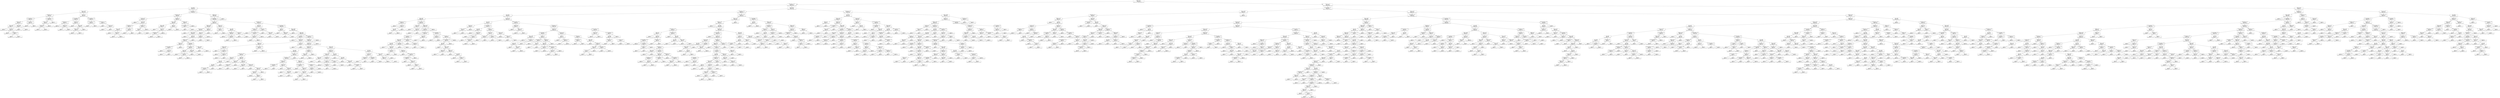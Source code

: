 digraph Tree {
node [shape=box] ;
0 [label="alcohol <= 10.117\ngini = 0.675\nsamples = 3673\nvalue = [14, 117, 1086, 1652, 668, 131, 5]"] ;
1 [label="volatile acidity <= 0.237\ngini = 0.601\nsamples = 1649\nvalue = [6, 65, 782, 676, 104, 16, 0]"] ;
0 -> 1 [labeldistance=2.5, labelangle=45, headlabel="True"] ;
2 [label="pH <= 3.005\ngini = 0.614\nsamples = 553\nvalue = [2, 8, 161, 294, 73, 15, 0]"] ;
1 -> 2 ;
3 [label="density <= 0.998\ngini = 0.708\nsamples = 106\nvalue = [1, 1, 28, 40, 29, 7, 0]"] ;
2 -> 3 ;
4 [label="fixed acidity <= 7.35\ngini = 0.554\nsamples = 51\nvalue = [0, 1, 23, 25, 2, 0, 0]"] ;
3 -> 4 ;
5 [label="total sulfur dioxide <= 141.0\ngini = 0.478\nsamples = 33\nvalue = [0, 0, 9, 22, 2, 0, 0]"] ;
4 -> 5 ;
6 [label="chlorides <= 0.053\ngini = 0.587\nsamples = 19\nvalue = [0, 0, 8, 9, 2, 0, 0]"] ;
5 -> 6 ;
7 [label="density <= 0.997\ngini = 0.46\nsamples = 10\nvalue = [0, 0, 1, 7, 2, 0, 0]"] ;
6 -> 7 ;
8 [label="gini = 0.0\nsamples = 6\nvalue = [0, 0, 0, 6, 0, 0, 0]"] ;
7 -> 8 ;
9 [label="citric acid <= 0.39\ngini = 0.625\nsamples = 4\nvalue = [0, 0, 1, 1, 2, 0, 0]"] ;
7 -> 9 ;
10 [label="gini = 0.0\nsamples = 2\nvalue = [0, 0, 0, 0, 2, 0, 0]"] ;
9 -> 10 ;
11 [label="volatile acidity <= 0.18\ngini = 0.5\nsamples = 2\nvalue = [0, 0, 1, 1, 0, 0, 0]"] ;
9 -> 11 ;
12 [label="gini = 0.0\nsamples = 1\nvalue = [0, 0, 1, 0, 0, 0, 0]"] ;
11 -> 12 ;
13 [label="gini = 0.0\nsamples = 1\nvalue = [0, 0, 0, 1, 0, 0, 0]"] ;
11 -> 13 ;
14 [label="density <= 0.993\ngini = 0.346\nsamples = 9\nvalue = [0, 0, 7, 2, 0, 0, 0]"] ;
6 -> 14 ;
15 [label="gini = 0.0\nsamples = 2\nvalue = [0, 0, 0, 2, 0, 0, 0]"] ;
14 -> 15 ;
16 [label="gini = 0.0\nsamples = 7\nvalue = [0, 0, 7, 0, 0, 0, 0]"] ;
14 -> 16 ;
17 [label="free sulfur dioxide <= 71.0\ngini = 0.133\nsamples = 14\nvalue = [0, 0, 1, 13, 0, 0, 0]"] ;
5 -> 17 ;
18 [label="gini = 0.0\nsamples = 13\nvalue = [0, 0, 0, 13, 0, 0, 0]"] ;
17 -> 18 ;
19 [label="gini = 0.0\nsamples = 1\nvalue = [0, 0, 1, 0, 0, 0, 0]"] ;
17 -> 19 ;
20 [label="total sulfur dioxide <= 100.5\ngini = 0.364\nsamples = 18\nvalue = [0, 1, 14, 3, 0, 0, 0]"] ;
4 -> 20 ;
21 [label="chlorides <= 0.037\ngini = 0.612\nsamples = 7\nvalue = [0, 1, 3, 3, 0, 0, 0]"] ;
20 -> 21 ;
22 [label="citric acid <= 0.305\ngini = 0.375\nsamples = 4\nvalue = [0, 1, 3, 0, 0, 0, 0]"] ;
21 -> 22 ;
23 [label="gini = 0.0\nsamples = 1\nvalue = [0, 1, 0, 0, 0, 0, 0]"] ;
22 -> 23 ;
24 [label="gini = 0.0\nsamples = 3\nvalue = [0, 0, 3, 0, 0, 0, 0]"] ;
22 -> 24 ;
25 [label="gini = 0.0\nsamples = 3\nvalue = [0, 0, 0, 3, 0, 0, 0]"] ;
21 -> 25 ;
26 [label="gini = 0.0\nsamples = 11\nvalue = [0, 0, 11, 0, 0, 0, 0]"] ;
20 -> 26 ;
27 [label="alcohol <= 9.15\ngini = 0.66\nsamples = 55\nvalue = [1, 0, 5, 15, 27, 7, 0]"] ;
3 -> 27 ;
28 [label="free sulfur dioxide <= 41.0\ngini = 0.536\nsamples = 42\nvalue = [0, 0, 2, 6, 27, 7, 0]"] ;
27 -> 28 ;
29 [label="volatile acidity <= 0.2\ngini = 0.203\nsamples = 27\nvalue = [0, 0, 1, 2, 24, 0, 0]"] ;
28 -> 29 ;
30 [label="gini = 0.0\nsamples = 24\nvalue = [0, 0, 0, 0, 24, 0, 0]"] ;
29 -> 30 ;
31 [label="sulphates <= 0.445\ngini = 0.444\nsamples = 3\nvalue = [0, 0, 1, 2, 0, 0, 0]"] ;
29 -> 31 ;
32 [label="gini = 0.0\nsamples = 1\nvalue = [0, 0, 1, 0, 0, 0, 0]"] ;
31 -> 32 ;
33 [label="gini = 0.0\nsamples = 2\nvalue = [0, 0, 0, 2, 0, 0, 0]"] ;
31 -> 33 ;
34 [label="sulphates <= 0.445\ngini = 0.667\nsamples = 15\nvalue = [0, 0, 1, 4, 3, 7, 0]"] ;
28 -> 34 ;
35 [label="gini = 0.0\nsamples = 7\nvalue = [0, 0, 0, 0, 0, 7, 0]"] ;
34 -> 35 ;
36 [label="density <= 0.998\ngini = 0.594\nsamples = 8\nvalue = [0, 0, 1, 4, 3, 0, 0]"] ;
34 -> 36 ;
37 [label="sulphates <= 0.505\ngini = 0.375\nsamples = 4\nvalue = [0, 0, 1, 0, 3, 0, 0]"] ;
36 -> 37 ;
38 [label="gini = 0.0\nsamples = 3\nvalue = [0, 0, 0, 0, 3, 0, 0]"] ;
37 -> 38 ;
39 [label="gini = 0.0\nsamples = 1\nvalue = [0, 0, 1, 0, 0, 0, 0]"] ;
37 -> 39 ;
40 [label="gini = 0.0\nsamples = 4\nvalue = [0, 0, 0, 4, 0, 0, 0]"] ;
36 -> 40 ;
41 [label="total sulfur dioxide <= 139.5\ngini = 0.462\nsamples = 13\nvalue = [1, 0, 3, 9, 0, 0, 0]"] ;
27 -> 41 ;
42 [label="total sulfur dioxide <= 129.5\ngini = 0.444\nsamples = 3\nvalue = [1, 0, 2, 0, 0, 0, 0]"] ;
41 -> 42 ;
43 [label="gini = 0.0\nsamples = 1\nvalue = [1, 0, 0, 0, 0, 0, 0]"] ;
42 -> 43 ;
44 [label="gini = 0.0\nsamples = 2\nvalue = [0, 0, 2, 0, 0, 0, 0]"] ;
42 -> 44 ;
45 [label="residual sugar <= 14.45\ngini = 0.18\nsamples = 10\nvalue = [0, 0, 1, 9, 0, 0, 0]"] ;
41 -> 45 ;
46 [label="gini = 0.0\nsamples = 7\nvalue = [0, 0, 0, 7, 0, 0, 0]"] ;
45 -> 46 ;
47 [label="citric acid <= 0.405\ngini = 0.444\nsamples = 3\nvalue = [0, 0, 1, 2, 0, 0, 0]"] ;
45 -> 47 ;
48 [label="gini = 0.0\nsamples = 2\nvalue = [0, 0, 0, 2, 0, 0, 0]"] ;
47 -> 48 ;
49 [label="gini = 0.0\nsamples = 1\nvalue = [0, 0, 1, 0, 0, 0, 0]"] ;
47 -> 49 ;
50 [label="free sulfur dioxide <= 19.5\ngini = 0.578\nsamples = 447\nvalue = [1, 7, 133, 254, 44, 8, 0]"] ;
2 -> 50 ;
51 [label="fixed acidity <= 6.95\ngini = 0.563\nsamples = 62\nvalue = [0, 3, 33, 24, 2, 0, 0]"] ;
50 -> 51 ;
52 [label="citric acid <= 0.245\ngini = 0.534\nsamples = 33\nvalue = [0, 1, 12, 19, 1, 0, 0]"] ;
51 -> 52 ;
53 [label="gini = 0.0\nsamples = 6\nvalue = [0, 0, 6, 0, 0, 0, 0]"] ;
52 -> 53 ;
54 [label="density <= 0.993\ngini = 0.453\nsamples = 27\nvalue = [0, 1, 6, 19, 1, 0, 0]"] ;
52 -> 54 ;
55 [label="volatile acidity <= 0.195\ngini = 0.64\nsamples = 10\nvalue = [0, 1, 5, 3, 1, 0, 0]"] ;
54 -> 55 ;
56 [label="density <= 0.992\ngini = 0.56\nsamples = 5\nvalue = [0, 1, 1, 3, 0, 0, 0]"] ;
55 -> 56 ;
57 [label="gini = 0.0\nsamples = 1\nvalue = [0, 1, 0, 0, 0, 0, 0]"] ;
56 -> 57 ;
58 [label="chlorides <= 0.034\ngini = 0.375\nsamples = 4\nvalue = [0, 0, 1, 3, 0, 0, 0]"] ;
56 -> 58 ;
59 [label="gini = 0.0\nsamples = 1\nvalue = [0, 0, 1, 0, 0, 0, 0]"] ;
58 -> 59 ;
60 [label="gini = 0.0\nsamples = 3\nvalue = [0, 0, 0, 3, 0, 0, 0]"] ;
58 -> 60 ;
61 [label="total sulfur dioxide <= 90.0\ngini = 0.32\nsamples = 5\nvalue = [0, 0, 4, 0, 1, 0, 0]"] ;
55 -> 61 ;
62 [label="gini = 0.0\nsamples = 4\nvalue = [0, 0, 4, 0, 0, 0, 0]"] ;
61 -> 62 ;
63 [label="gini = 0.0\nsamples = 1\nvalue = [0, 0, 0, 0, 1, 0, 0]"] ;
61 -> 63 ;
64 [label="fixed acidity <= 5.65\ngini = 0.111\nsamples = 17\nvalue = [0, 0, 1, 16, 0, 0, 0]"] ;
54 -> 64 ;
65 [label="pH <= 3.425\ngini = 0.5\nsamples = 2\nvalue = [0, 0, 1, 1, 0, 0, 0]"] ;
64 -> 65 ;
66 [label="gini = 0.0\nsamples = 1\nvalue = [0, 0, 1, 0, 0, 0, 0]"] ;
65 -> 66 ;
67 [label="gini = 0.0\nsamples = 1\nvalue = [0, 0, 0, 1, 0, 0, 0]"] ;
65 -> 67 ;
68 [label="gini = 0.0\nsamples = 15\nvalue = [0, 0, 0, 15, 0, 0, 0]"] ;
64 -> 68 ;
69 [label="fixed acidity <= 8.8\ngini = 0.44\nsamples = 29\nvalue = [0, 2, 21, 5, 1, 0, 0]"] ;
51 -> 69 ;
70 [label="density <= 0.996\ngini = 0.333\nsamples = 25\nvalue = [0, 0, 20, 4, 1, 0, 0]"] ;
69 -> 70 ;
71 [label="density <= 0.993\ngini = 0.185\nsamples = 20\nvalue = [0, 0, 18, 1, 1, 0, 0]"] ;
70 -> 71 ;
72 [label="gini = 0.0\nsamples = 1\nvalue = [0, 0, 0, 1, 0, 0, 0]"] ;
71 -> 72 ;
73 [label="density <= 0.994\ngini = 0.1\nsamples = 19\nvalue = [0, 0, 18, 0, 1, 0, 0]"] ;
71 -> 73 ;
74 [label="residual sugar <= 1.55\ngini = 0.444\nsamples = 3\nvalue = [0, 0, 2, 0, 1, 0, 0]"] ;
73 -> 74 ;
75 [label="gini = 0.0\nsamples = 2\nvalue = [0, 0, 2, 0, 0, 0, 0]"] ;
74 -> 75 ;
76 [label="gini = 0.0\nsamples = 1\nvalue = [0, 0, 0, 0, 1, 0, 0]"] ;
74 -> 76 ;
77 [label="gini = 0.0\nsamples = 16\nvalue = [0, 0, 16, 0, 0, 0, 0]"] ;
73 -> 77 ;
78 [label="density <= 1.0\ngini = 0.48\nsamples = 5\nvalue = [0, 0, 2, 3, 0, 0, 0]"] ;
70 -> 78 ;
79 [label="gini = 0.0\nsamples = 3\nvalue = [0, 0, 0, 3, 0, 0, 0]"] ;
78 -> 79 ;
80 [label="gini = 0.0\nsamples = 2\nvalue = [0, 0, 2, 0, 0, 0, 0]"] ;
78 -> 80 ;
81 [label="sulphates <= 0.41\ngini = 0.625\nsamples = 4\nvalue = [0, 2, 1, 1, 0, 0, 0]"] ;
69 -> 81 ;
82 [label="total sulfur dioxide <= 53.5\ngini = 0.5\nsamples = 2\nvalue = [0, 0, 1, 1, 0, 0, 0]"] ;
81 -> 82 ;
83 [label="gini = 0.0\nsamples = 1\nvalue = [0, 0, 0, 1, 0, 0, 0]"] ;
82 -> 83 ;
84 [label="gini = 0.0\nsamples = 1\nvalue = [0, 0, 1, 0, 0, 0, 0]"] ;
82 -> 84 ;
85 [label="gini = 0.0\nsamples = 2\nvalue = [0, 2, 0, 0, 0, 0, 0]"] ;
81 -> 85 ;
86 [label="sulphates <= 0.9\ngini = 0.563\nsamples = 385\nvalue = [1, 4, 100, 230, 42, 8, 0]"] ;
50 -> 86 ;
87 [label="total sulfur dioxide <= 124.0\ngini = 0.556\nsamples = 381\nvalue = [1, 4, 100, 230, 38, 8, 0]"] ;
86 -> 87 ;
88 [label="residual sugar <= 6.5\ngini = 0.445\nsamples = 108\nvalue = [0, 0, 16, 78, 11, 3, 0]"] ;
87 -> 88 ;
89 [label="sulphates <= 0.505\ngini = 0.545\nsamples = 58\nvalue = [0, 0, 16, 35, 7, 0, 0]"] ;
88 -> 89 ;
90 [label="citric acid <= 0.215\ngini = 0.605\nsamples = 40\nvalue = [0, 0, 14, 20, 6, 0, 0]"] ;
89 -> 90 ;
91 [label="gini = 0.0\nsamples = 4\nvalue = [0, 0, 4, 0, 0, 0, 0]"] ;
90 -> 91 ;
92 [label="density <= 0.992\ngini = 0.586\nsamples = 36\nvalue = [0, 0, 10, 20, 6, 0, 0]"] ;
90 -> 92 ;
93 [label="gini = 0.0\nsamples = 5\nvalue = [0, 0, 0, 5, 0, 0, 0]"] ;
92 -> 93 ;
94 [label="alcohol <= 9.95\ngini = 0.624\nsamples = 31\nvalue = [0, 0, 10, 15, 6, 0, 0]"] ;
92 -> 94 ;
95 [label="sulphates <= 0.385\ngini = 0.574\nsamples = 28\nvalue = [0, 0, 10, 15, 3, 0, 0]"] ;
94 -> 95 ;
96 [label="chlorides <= 0.041\ngini = 0.34\nsamples = 10\nvalue = [0, 0, 1, 8, 1, 0, 0]"] ;
95 -> 96 ;
97 [label="total sulfur dioxide <= 93.0\ngini = 0.625\nsamples = 4\nvalue = [0, 0, 1, 2, 1, 0, 0]"] ;
96 -> 97 ;
98 [label="gini = 0.0\nsamples = 1\nvalue = [0, 0, 1, 0, 0, 0, 0]"] ;
97 -> 98 ;
99 [label="citric acid <= 0.425\ngini = 0.444\nsamples = 3\nvalue = [0, 0, 0, 2, 1, 0, 0]"] ;
97 -> 99 ;
100 [label="gini = 0.0\nsamples = 2\nvalue = [0, 0, 0, 2, 0, 0, 0]"] ;
99 -> 100 ;
101 [label="gini = 0.0\nsamples = 1\nvalue = [0, 0, 0, 0, 1, 0, 0]"] ;
99 -> 101 ;
102 [label="gini = 0.0\nsamples = 6\nvalue = [0, 0, 0, 6, 0, 0, 0]"] ;
96 -> 102 ;
103 [label="free sulfur dioxide <= 35.5\ngini = 0.586\nsamples = 18\nvalue = [0, 0, 9, 7, 2, 0, 0]"] ;
95 -> 103 ;
104 [label="free sulfur dioxide <= 24.0\ngini = 0.524\nsamples = 15\nvalue = [0, 0, 9, 5, 1, 0, 0]"] ;
103 -> 104 ;
105 [label="alcohol <= 9.15\ngini = 0.469\nsamples = 8\nvalue = [0, 0, 3, 5, 0, 0, 0]"] ;
104 -> 105 ;
106 [label="gini = 0.0\nsamples = 2\nvalue = [0, 0, 2, 0, 0, 0, 0]"] ;
105 -> 106 ;
107 [label="free sulfur dioxide <= 21.5\ngini = 0.278\nsamples = 6\nvalue = [0, 0, 1, 5, 0, 0, 0]"] ;
105 -> 107 ;
108 [label="gini = 0.0\nsamples = 1\nvalue = [0, 0, 1, 0, 0, 0, 0]"] ;
107 -> 108 ;
109 [label="gini = 0.0\nsamples = 5\nvalue = [0, 0, 0, 5, 0, 0, 0]"] ;
107 -> 109 ;
110 [label="density <= 0.995\ngini = 0.245\nsamples = 7\nvalue = [0, 0, 6, 0, 1, 0, 0]"] ;
104 -> 110 ;
111 [label="gini = 0.0\nsamples = 6\nvalue = [0, 0, 6, 0, 0, 0, 0]"] ;
110 -> 111 ;
112 [label="gini = 0.0\nsamples = 1\nvalue = [0, 0, 0, 0, 1, 0, 0]"] ;
110 -> 112 ;
113 [label="density <= 0.993\ngini = 0.444\nsamples = 3\nvalue = [0, 0, 0, 2, 1, 0, 0]"] ;
103 -> 113 ;
114 [label="gini = 0.0\nsamples = 1\nvalue = [0, 0, 0, 0, 1, 0, 0]"] ;
113 -> 114 ;
115 [label="gini = 0.0\nsamples = 2\nvalue = [0, 0, 0, 2, 0, 0, 0]"] ;
113 -> 115 ;
116 [label="gini = 0.0\nsamples = 3\nvalue = [0, 0, 0, 0, 3, 0, 0]"] ;
94 -> 116 ;
117 [label="sulphates <= 0.75\ngini = 0.29\nsamples = 18\nvalue = [0, 0, 2, 15, 1, 0, 0]"] ;
89 -> 117 ;
118 [label="alcohol <= 9.35\ngini = 0.117\nsamples = 16\nvalue = [0, 0, 0, 15, 1, 0, 0]"] ;
117 -> 118 ;
119 [label="fixed acidity <= 6.7\ngini = 0.444\nsamples = 3\nvalue = [0, 0, 0, 2, 1, 0, 0]"] ;
118 -> 119 ;
120 [label="gini = 0.0\nsamples = 2\nvalue = [0, 0, 0, 2, 0, 0, 0]"] ;
119 -> 120 ;
121 [label="gini = 0.0\nsamples = 1\nvalue = [0, 0, 0, 0, 1, 0, 0]"] ;
119 -> 121 ;
122 [label="gini = 0.0\nsamples = 13\nvalue = [0, 0, 0, 13, 0, 0, 0]"] ;
118 -> 122 ;
123 [label="gini = 0.0\nsamples = 2\nvalue = [0, 0, 2, 0, 0, 0, 0]"] ;
117 -> 123 ;
124 [label="chlorides <= 0.04\ngini = 0.25\nsamples = 50\nvalue = [0, 0, 0, 43, 4, 3, 0]"] ;
88 -> 124 ;
125 [label="volatile acidity <= 0.135\ngini = 0.5\nsamples = 6\nvalue = [0, 0, 0, 3, 0, 3, 0]"] ;
124 -> 125 ;
126 [label="gini = 0.0\nsamples = 3\nvalue = [0, 0, 0, 0, 0, 3, 0]"] ;
125 -> 126 ;
127 [label="gini = 0.0\nsamples = 3\nvalue = [0, 0, 0, 3, 0, 0, 0]"] ;
125 -> 127 ;
128 [label="pH <= 3.385\ngini = 0.165\nsamples = 44\nvalue = [0, 0, 0, 40, 4, 0, 0]"] ;
124 -> 128 ;
129 [label="fixed acidity <= 7.35\ngini = 0.095\nsamples = 40\nvalue = [0, 0, 0, 38, 2, 0, 0]"] ;
128 -> 129 ;
130 [label="gini = 0.0\nsamples = 34\nvalue = [0, 0, 0, 34, 0, 0, 0]"] ;
129 -> 130 ;
131 [label="total sulfur dioxide <= 97.0\ngini = 0.444\nsamples = 6\nvalue = [0, 0, 0, 4, 2, 0, 0]"] ;
129 -> 131 ;
132 [label="gini = 0.0\nsamples = 2\nvalue = [0, 0, 0, 0, 2, 0, 0]"] ;
131 -> 132 ;
133 [label="gini = 0.0\nsamples = 4\nvalue = [0, 0, 0, 4, 0, 0, 0]"] ;
131 -> 133 ;
134 [label="citric acid <= 0.33\ngini = 0.5\nsamples = 4\nvalue = [0, 0, 0, 2, 2, 0, 0]"] ;
128 -> 134 ;
135 [label="gini = 0.0\nsamples = 2\nvalue = [0, 0, 0, 2, 0, 0, 0]"] ;
134 -> 135 ;
136 [label="gini = 0.0\nsamples = 2\nvalue = [0, 0, 0, 0, 2, 0, 0]"] ;
134 -> 136 ;
137 [label="fixed acidity <= 6.15\ngini = 0.585\nsamples = 273\nvalue = [1, 4, 84, 152, 27, 5, 0]"] ;
87 -> 137 ;
138 [label="alcohol <= 9.85\ngini = 0.49\nsamples = 24\nvalue = [1, 1, 16, 6, 0, 0, 0]"] ;
137 -> 138 ;
139 [label="fixed acidity <= 4.35\ngini = 0.29\nsamples = 18\nvalue = [1, 0, 15, 2, 0, 0, 0]"] ;
138 -> 139 ;
140 [label="gini = 0.0\nsamples = 1\nvalue = [1, 0, 0, 0, 0, 0, 0]"] ;
139 -> 140 ;
141 [label="total sulfur dioxide <= 153.0\ngini = 0.208\nsamples = 17\nvalue = [0, 0, 15, 2, 0, 0, 0]"] ;
139 -> 141 ;
142 [label="residual sugar <= 3.85\ngini = 0.408\nsamples = 7\nvalue = [0, 0, 5, 2, 0, 0, 0]"] ;
141 -> 142 ;
143 [label="gini = 0.0\nsamples = 5\nvalue = [0, 0, 5, 0, 0, 0, 0]"] ;
142 -> 143 ;
144 [label="gini = 0.0\nsamples = 2\nvalue = [0, 0, 0, 2, 0, 0, 0]"] ;
142 -> 144 ;
145 [label="gini = 0.0\nsamples = 10\nvalue = [0, 0, 10, 0, 0, 0, 0]"] ;
141 -> 145 ;
146 [label="free sulfur dioxide <= 35.5\ngini = 0.5\nsamples = 6\nvalue = [0, 1, 1, 4, 0, 0, 0]"] ;
138 -> 146 ;
147 [label="gini = 0.0\nsamples = 1\nvalue = [0, 0, 1, 0, 0, 0, 0]"] ;
146 -> 147 ;
148 [label="density <= 0.996\ngini = 0.32\nsamples = 5\nvalue = [0, 1, 0, 4, 0, 0, 0]"] ;
146 -> 148 ;
149 [label="gini = 0.0\nsamples = 4\nvalue = [0, 0, 0, 4, 0, 0, 0]"] ;
148 -> 149 ;
150 [label="gini = 0.0\nsamples = 1\nvalue = [0, 1, 0, 0, 0, 0, 0]"] ;
148 -> 150 ;
151 [label="total sulfur dioxide <= 127.5\ngini = 0.569\nsamples = 249\nvalue = [0, 3, 68, 146, 27, 5, 0]"] ;
137 -> 151 ;
152 [label="alcohol <= 9.0\ngini = 0.34\nsamples = 10\nvalue = [0, 0, 8, 1, 1, 0, 0]"] ;
151 -> 152 ;
153 [label="gini = 0.0\nsamples = 1\nvalue = [0, 0, 0, 1, 0, 0, 0]"] ;
152 -> 153 ;
154 [label="sulphates <= 0.605\ngini = 0.198\nsamples = 9\nvalue = [0, 0, 8, 0, 1, 0, 0]"] ;
152 -> 154 ;
155 [label="gini = 0.0\nsamples = 8\nvalue = [0, 0, 8, 0, 0, 0, 0]"] ;
154 -> 155 ;
156 [label="gini = 0.0\nsamples = 1\nvalue = [0, 0, 0, 0, 1, 0, 0]"] ;
154 -> 156 ;
157 [label="density <= 0.993\ngini = 0.556\nsamples = 239\nvalue = [0, 3, 60, 145, 26, 5, 0]"] ;
151 -> 157 ;
158 [label="gini = 0.0\nsamples = 3\nvalue = [0, 0, 0, 0, 3, 0, 0]"] ;
157 -> 158 ;
159 [label="alcohol <= 8.85\ngini = 0.548\nsamples = 236\nvalue = [0, 3, 60, 145, 23, 5, 0]"] ;
157 -> 159 ;
160 [label="total sulfur dioxide <= 131.5\ngini = 0.614\nsamples = 29\nvalue = [0, 0, 14, 11, 2, 2, 0]"] ;
159 -> 160 ;
161 [label="gini = 0.0\nsamples = 5\nvalue = [0, 0, 0, 5, 0, 0, 0]"] ;
160 -> 161 ;
162 [label="chlorides <= 0.052\ngini = 0.583\nsamples = 24\nvalue = [0, 0, 14, 6, 2, 2, 0]"] ;
160 -> 162 ;
163 [label="sulphates <= 0.59\ngini = 0.432\nsamples = 19\nvalue = [0, 0, 14, 2, 2, 1, 0]"] ;
162 -> 163 ;
164 [label="chlorides <= 0.036\ngini = 0.219\nsamples = 16\nvalue = [0, 0, 14, 2, 0, 0, 0]"] ;
163 -> 164 ;
165 [label="gini = 0.0\nsamples = 1\nvalue = [0, 0, 0, 1, 0, 0, 0]"] ;
164 -> 165 ;
166 [label="total sulfur dioxide <= 155.5\ngini = 0.124\nsamples = 15\nvalue = [0, 0, 14, 1, 0, 0, 0]"] ;
164 -> 166 ;
167 [label="gini = 0.0\nsamples = 12\nvalue = [0, 0, 12, 0, 0, 0, 0]"] ;
166 -> 167 ;
168 [label="residual sugar <= 15.525\ngini = 0.444\nsamples = 3\nvalue = [0, 0, 2, 1, 0, 0, 0]"] ;
166 -> 168 ;
169 [label="gini = 0.0\nsamples = 2\nvalue = [0, 0, 2, 0, 0, 0, 0]"] ;
168 -> 169 ;
170 [label="gini = 0.0\nsamples = 1\nvalue = [0, 0, 0, 1, 0, 0, 0]"] ;
168 -> 170 ;
171 [label="free sulfur dioxide <= 43.0\ngini = 0.444\nsamples = 3\nvalue = [0, 0, 0, 0, 2, 1, 0]"] ;
163 -> 171 ;
172 [label="gini = 0.0\nsamples = 1\nvalue = [0, 0, 0, 0, 0, 1, 0]"] ;
171 -> 172 ;
173 [label="gini = 0.0\nsamples = 2\nvalue = [0, 0, 0, 0, 2, 0, 0]"] ;
171 -> 173 ;
174 [label="citric acid <= 0.435\ngini = 0.32\nsamples = 5\nvalue = [0, 0, 0, 4, 0, 1, 0]"] ;
162 -> 174 ;
175 [label="gini = 0.0\nsamples = 4\nvalue = [0, 0, 0, 4, 0, 0, 0]"] ;
174 -> 175 ;
176 [label="gini = 0.0\nsamples = 1\nvalue = [0, 0, 0, 0, 0, 1, 0]"] ;
174 -> 176 ;
177 [label="total sulfur dioxide <= 250.0\ngini = 0.521\nsamples = 207\nvalue = [0, 3, 46, 134, 21, 3, 0]"] ;
159 -> 177 ;
178 [label="fixed acidity <= 9.3\ngini = 0.513\nsamples = 204\nvalue = [0, 3, 43, 134, 21, 3, 0]"] ;
177 -> 178 ;
179 [label="sulphates <= 0.495\ngini = 0.507\nsamples = 202\nvalue = [0, 3, 41, 134, 21, 3, 0]"] ;
178 -> 179 ;
180 [label="sulphates <= 0.485\ngini = 0.576\nsamples = 104\nvalue = [0, 2, 27, 61, 11, 3, 0]"] ;
179 -> 180 ;
181 [label="pH <= 3.225\ngini = 0.535\nsamples = 94\nvalue = [0, 2, 24, 59, 6, 3, 0]"] ;
180 -> 181 ;
182 [label="residual sugar <= 5.65\ngini = 0.434\nsamples = 55\nvalue = [0, 1, 10, 40, 1, 3, 0]"] ;
181 -> 182 ;
183 [label="density <= 0.994\ngini = 0.5\nsamples = 12\nvalue = [0, 0, 6, 6, 0, 0, 0]"] ;
182 -> 183 ;
184 [label="pH <= 3.105\ngini = 0.444\nsamples = 9\nvalue = [0, 0, 3, 6, 0, 0, 0]"] ;
183 -> 184 ;
185 [label="pH <= 3.065\ngini = 0.48\nsamples = 5\nvalue = [0, 0, 3, 2, 0, 0, 0]"] ;
184 -> 185 ;
186 [label="total sulfur dioxide <= 168.0\ngini = 0.444\nsamples = 3\nvalue = [0, 0, 1, 2, 0, 0, 0]"] ;
185 -> 186 ;
187 [label="gini = 0.0\nsamples = 2\nvalue = [0, 0, 0, 2, 0, 0, 0]"] ;
186 -> 187 ;
188 [label="gini = 0.0\nsamples = 1\nvalue = [0, 0, 1, 0, 0, 0, 0]"] ;
186 -> 188 ;
189 [label="gini = 0.0\nsamples = 2\nvalue = [0, 0, 2, 0, 0, 0, 0]"] ;
185 -> 189 ;
190 [label="gini = 0.0\nsamples = 4\nvalue = [0, 0, 0, 4, 0, 0, 0]"] ;
184 -> 190 ;
191 [label="gini = 0.0\nsamples = 3\nvalue = [0, 0, 3, 0, 0, 0, 0]"] ;
183 -> 191 ;
192 [label="alcohol <= 8.95\ngini = 0.36\nsamples = 43\nvalue = [0, 1, 4, 34, 1, 3, 0]"] ;
182 -> 192 ;
193 [label="chlorides <= 0.052\ngini = 0.611\nsamples = 6\nvalue = [0, 0, 1, 2, 0, 3, 0]"] ;
192 -> 193 ;
194 [label="citric acid <= 0.565\ngini = 0.444\nsamples = 3\nvalue = [0, 0, 1, 2, 0, 0, 0]"] ;
193 -> 194 ;
195 [label="gini = 0.0\nsamples = 2\nvalue = [0, 0, 0, 2, 0, 0, 0]"] ;
194 -> 195 ;
196 [label="gini = 0.0\nsamples = 1\nvalue = [0, 0, 1, 0, 0, 0, 0]"] ;
194 -> 196 ;
197 [label="gini = 0.0\nsamples = 3\nvalue = [0, 0, 0, 0, 0, 3, 0]"] ;
193 -> 197 ;
198 [label="citric acid <= 0.255\ngini = 0.244\nsamples = 37\nvalue = [0, 1, 3, 32, 1, 0, 0]"] ;
192 -> 198 ;
199 [label="density <= 0.995\ngini = 0.444\nsamples = 3\nvalue = [0, 0, 2, 1, 0, 0, 0]"] ;
198 -> 199 ;
200 [label="gini = 0.0\nsamples = 1\nvalue = [0, 0, 0, 1, 0, 0, 0]"] ;
199 -> 200 ;
201 [label="gini = 0.0\nsamples = 2\nvalue = [0, 0, 2, 0, 0, 0, 0]"] ;
199 -> 201 ;
202 [label="chlorides <= 0.035\ngini = 0.166\nsamples = 34\nvalue = [0, 1, 1, 31, 1, 0, 0]"] ;
198 -> 202 ;
203 [label="gini = 0.0\nsamples = 1\nvalue = [0, 0, 1, 0, 0, 0, 0]"] ;
202 -> 203 ;
204 [label="chlorides <= 0.062\ngini = 0.116\nsamples = 33\nvalue = [0, 1, 0, 31, 1, 0, 0]"] ;
202 -> 204 ;
205 [label="citric acid <= 0.475\ngini = 0.061\nsamples = 32\nvalue = [0, 0, 0, 31, 1, 0, 0]"] ;
204 -> 205 ;
206 [label="gini = 0.0\nsamples = 30\nvalue = [0, 0, 0, 30, 0, 0, 0]"] ;
205 -> 206 ;
207 [label="sulphates <= 0.41\ngini = 0.5\nsamples = 2\nvalue = [0, 0, 0, 1, 1, 0, 0]"] ;
205 -> 207 ;
208 [label="gini = 0.0\nsamples = 1\nvalue = [0, 0, 0, 1, 0, 0, 0]"] ;
207 -> 208 ;
209 [label="gini = 0.0\nsamples = 1\nvalue = [0, 0, 0, 0, 1, 0, 0]"] ;
207 -> 209 ;
210 [label="gini = 0.0\nsamples = 1\nvalue = [0, 1, 0, 0, 0, 0, 0]"] ;
204 -> 210 ;
211 [label="volatile acidity <= 0.225\ngini = 0.617\nsamples = 39\nvalue = [0, 1, 14, 19, 5, 0, 0]"] ;
181 -> 211 ;
212 [label="volatile acidity <= 0.175\ngini = 0.602\nsamples = 35\nvalue = [0, 1, 10, 19, 5, 0, 0]"] ;
211 -> 212 ;
213 [label="fixed acidity <= 7.05\ngini = 0.604\nsamples = 13\nvalue = [0, 1, 7, 4, 1, 0, 0]"] ;
212 -> 213 ;
214 [label="free sulfur dioxide <= 54.5\ngini = 0.444\nsamples = 3\nvalue = [0, 0, 0, 2, 1, 0, 0]"] ;
213 -> 214 ;
215 [label="gini = 0.0\nsamples = 2\nvalue = [0, 0, 0, 2, 0, 0, 0]"] ;
214 -> 215 ;
216 [label="gini = 0.0\nsamples = 1\nvalue = [0, 0, 0, 0, 1, 0, 0]"] ;
214 -> 216 ;
217 [label="chlorides <= 0.038\ngini = 0.46\nsamples = 10\nvalue = [0, 1, 7, 2, 0, 0, 0]"] ;
213 -> 217 ;
218 [label="gini = 0.0\nsamples = 1\nvalue = [0, 1, 0, 0, 0, 0, 0]"] ;
217 -> 218 ;
219 [label="citric acid <= 0.29\ngini = 0.346\nsamples = 9\nvalue = [0, 0, 7, 2, 0, 0, 0]"] ;
217 -> 219 ;
220 [label="gini = 0.0\nsamples = 1\nvalue = [0, 0, 0, 1, 0, 0, 0]"] ;
219 -> 220 ;
221 [label="density <= 0.994\ngini = 0.219\nsamples = 8\nvalue = [0, 0, 7, 1, 0, 0, 0]"] ;
219 -> 221 ;
222 [label="gini = 0.0\nsamples = 1\nvalue = [0, 0, 0, 1, 0, 0, 0]"] ;
221 -> 222 ;
223 [label="gini = 0.0\nsamples = 7\nvalue = [0, 0, 7, 0, 0, 0, 0]"] ;
221 -> 223 ;
224 [label="sulphates <= 0.45\ngini = 0.483\nsamples = 22\nvalue = [0, 0, 3, 15, 4, 0, 0]"] ;
212 -> 224 ;
225 [label="total sulfur dioxide <= 138.0\ngini = 0.391\nsamples = 15\nvalue = [0, 0, 0, 11, 4, 0, 0]"] ;
224 -> 225 ;
226 [label="gini = 0.0\nsamples = 2\nvalue = [0, 0, 0, 0, 2, 0, 0]"] ;
225 -> 226 ;
227 [label="citric acid <= 0.265\ngini = 0.26\nsamples = 13\nvalue = [0, 0, 0, 11, 2, 0, 0]"] ;
225 -> 227 ;
228 [label="gini = 0.0\nsamples = 1\nvalue = [0, 0, 0, 0, 1, 0, 0]"] ;
227 -> 228 ;
229 [label="chlorides <= 0.041\ngini = 0.153\nsamples = 12\nvalue = [0, 0, 0, 11, 1, 0, 0]"] ;
227 -> 229 ;
230 [label="citric acid <= 0.33\ngini = 0.5\nsamples = 2\nvalue = [0, 0, 0, 1, 1, 0, 0]"] ;
229 -> 230 ;
231 [label="gini = 0.0\nsamples = 1\nvalue = [0, 0, 0, 0, 1, 0, 0]"] ;
230 -> 231 ;
232 [label="gini = 0.0\nsamples = 1\nvalue = [0, 0, 0, 1, 0, 0, 0]"] ;
230 -> 232 ;
233 [label="gini = 0.0\nsamples = 10\nvalue = [0, 0, 0, 10, 0, 0, 0]"] ;
229 -> 233 ;
234 [label="volatile acidity <= 0.215\ngini = 0.49\nsamples = 7\nvalue = [0, 0, 3, 4, 0, 0, 0]"] ;
224 -> 234 ;
235 [label="residual sugar <= 3.3\ngini = 0.375\nsamples = 4\nvalue = [0, 0, 3, 1, 0, 0, 0]"] ;
234 -> 235 ;
236 [label="gini = 0.0\nsamples = 1\nvalue = [0, 0, 0, 1, 0, 0, 0]"] ;
235 -> 236 ;
237 [label="gini = 0.0\nsamples = 3\nvalue = [0, 0, 3, 0, 0, 0, 0]"] ;
235 -> 237 ;
238 [label="gini = 0.0\nsamples = 3\nvalue = [0, 0, 0, 3, 0, 0, 0]"] ;
234 -> 238 ;
239 [label="gini = 0.0\nsamples = 4\nvalue = [0, 0, 4, 0, 0, 0, 0]"] ;
211 -> 239 ;
240 [label="volatile acidity <= 0.21\ngini = 0.62\nsamples = 10\nvalue = [0, 0, 3, 2, 5, 0, 0]"] ;
180 -> 240 ;
241 [label="density <= 0.994\ngini = 0.408\nsamples = 7\nvalue = [0, 0, 0, 2, 5, 0, 0]"] ;
240 -> 241 ;
242 [label="gini = 0.0\nsamples = 2\nvalue = [0, 0, 0, 2, 0, 0, 0]"] ;
241 -> 242 ;
243 [label="gini = 0.0\nsamples = 5\nvalue = [0, 0, 0, 0, 5, 0, 0]"] ;
241 -> 243 ;
244 [label="gini = 0.0\nsamples = 3\nvalue = [0, 0, 3, 0, 0, 0, 0]"] ;
240 -> 244 ;
245 [label="alcohol <= 9.85\ngini = 0.414\nsamples = 98\nvalue = [0, 1, 14, 73, 10, 0, 0]"] ;
179 -> 245 ;
246 [label="sulphates <= 0.755\ngini = 0.265\nsamples = 73\nvalue = [0, 0, 8, 62, 3, 0, 0]"] ;
245 -> 246 ;
247 [label="citric acid <= 0.195\ngini = 0.135\nsamples = 56\nvalue = [0, 0, 3, 52, 1, 0, 0]"] ;
246 -> 247 ;
248 [label="density <= 0.997\ngini = 0.48\nsamples = 5\nvalue = [0, 0, 2, 3, 0, 0, 0]"] ;
247 -> 248 ;
249 [label="gini = 0.0\nsamples = 3\nvalue = [0, 0, 0, 3, 0, 0, 0]"] ;
248 -> 249 ;
250 [label="gini = 0.0\nsamples = 2\nvalue = [0, 0, 2, 0, 0, 0, 0]"] ;
248 -> 250 ;
251 [label="residual sugar <= 18.1\ngini = 0.076\nsamples = 51\nvalue = [0, 0, 1, 49, 1, 0, 0]"] ;
247 -> 251 ;
252 [label="residual sugar <= 16.775\ngini = 0.04\nsamples = 49\nvalue = [0, 0, 1, 48, 0, 0, 0]"] ;
251 -> 252 ;
253 [label="gini = 0.0\nsamples = 45\nvalue = [0, 0, 0, 45, 0, 0, 0]"] ;
252 -> 253 ;
254 [label="residual sugar <= 17.0\ngini = 0.375\nsamples = 4\nvalue = [0, 0, 1, 3, 0, 0, 0]"] ;
252 -> 254 ;
255 [label="gini = 0.0\nsamples = 1\nvalue = [0, 0, 1, 0, 0, 0, 0]"] ;
254 -> 255 ;
256 [label="gini = 0.0\nsamples = 3\nvalue = [0, 0, 0, 3, 0, 0, 0]"] ;
254 -> 256 ;
257 [label="residual sugar <= 19.775\ngini = 0.5\nsamples = 2\nvalue = [0, 0, 0, 1, 1, 0, 0]"] ;
251 -> 257 ;
258 [label="gini = 0.0\nsamples = 1\nvalue = [0, 0, 0, 0, 1, 0, 0]"] ;
257 -> 258 ;
259 [label="gini = 0.0\nsamples = 1\nvalue = [0, 0, 0, 1, 0, 0, 0]"] ;
257 -> 259 ;
260 [label="pH <= 3.28\ngini = 0.554\nsamples = 17\nvalue = [0, 0, 5, 10, 2, 0, 0]"] ;
246 -> 260 ;
261 [label="gini = 0.0\nsamples = 4\nvalue = [0, 0, 4, 0, 0, 0, 0]"] ;
260 -> 261 ;
262 [label="pH <= 3.345\ngini = 0.379\nsamples = 13\nvalue = [0, 0, 1, 10, 2, 0, 0]"] ;
260 -> 262 ;
263 [label="gini = 0.0\nsamples = 9\nvalue = [0, 0, 0, 9, 0, 0, 0]"] ;
262 -> 263 ;
264 [label="density <= 0.999\ngini = 0.625\nsamples = 4\nvalue = [0, 0, 1, 1, 2, 0, 0]"] ;
262 -> 264 ;
265 [label="gini = 0.0\nsamples = 2\nvalue = [0, 0, 0, 0, 2, 0, 0]"] ;
264 -> 265 ;
266 [label="free sulfur dioxide <= 58.0\ngini = 0.5\nsamples = 2\nvalue = [0, 0, 1, 1, 0, 0, 0]"] ;
264 -> 266 ;
267 [label="gini = 0.0\nsamples = 1\nvalue = [0, 0, 1, 0, 0, 0, 0]"] ;
266 -> 267 ;
268 [label="gini = 0.0\nsamples = 1\nvalue = [0, 0, 0, 1, 0, 0, 0]"] ;
266 -> 268 ;
269 [label="pH <= 3.21\ngini = 0.669\nsamples = 25\nvalue = [0, 1, 6, 11, 7, 0, 0]"] ;
245 -> 269 ;
270 [label="citric acid <= 0.305\ngini = 0.529\nsamples = 11\nvalue = [0, 0, 2, 2, 7, 0, 0]"] ;
269 -> 270 ;
271 [label="residual sugar <= 8.8\ngini = 0.444\nsamples = 3\nvalue = [0, 0, 2, 1, 0, 0, 0]"] ;
270 -> 271 ;
272 [label="gini = 0.0\nsamples = 2\nvalue = [0, 0, 2, 0, 0, 0, 0]"] ;
271 -> 272 ;
273 [label="gini = 0.0\nsamples = 1\nvalue = [0, 0, 0, 1, 0, 0, 0]"] ;
271 -> 273 ;
274 [label="free sulfur dioxide <= 27.5\ngini = 0.219\nsamples = 8\nvalue = [0, 0, 0, 1, 7, 0, 0]"] ;
270 -> 274 ;
275 [label="gini = 0.0\nsamples = 1\nvalue = [0, 0, 0, 1, 0, 0, 0]"] ;
274 -> 275 ;
276 [label="gini = 0.0\nsamples = 7\nvalue = [0, 0, 0, 0, 7, 0, 0]"] ;
274 -> 276 ;
277 [label="density <= 0.996\ngini = 0.5\nsamples = 14\nvalue = [0, 1, 4, 9, 0, 0, 0]"] ;
269 -> 277 ;
278 [label="sulphates <= 0.59\ngini = 0.18\nsamples = 10\nvalue = [0, 1, 0, 9, 0, 0, 0]"] ;
277 -> 278 ;
279 [label="gini = 0.0\nsamples = 9\nvalue = [0, 0, 0, 9, 0, 0, 0]"] ;
278 -> 279 ;
280 [label="gini = 0.0\nsamples = 1\nvalue = [0, 1, 0, 0, 0, 0, 0]"] ;
278 -> 280 ;
281 [label="gini = 0.0\nsamples = 4\nvalue = [0, 0, 4, 0, 0, 0, 0]"] ;
277 -> 281 ;
282 [label="gini = 0.0\nsamples = 2\nvalue = [0, 0, 2, 0, 0, 0, 0]"] ;
178 -> 282 ;
283 [label="gini = 0.0\nsamples = 3\nvalue = [0, 0, 3, 0, 0, 0, 0]"] ;
177 -> 283 ;
284 [label="gini = 0.0\nsamples = 4\nvalue = [0, 0, 0, 0, 4, 0, 0]"] ;
86 -> 284 ;
285 [label="alcohol <= 9.525\ngini = 0.554\nsamples = 1096\nvalue = [4, 57, 621, 382, 31, 1, 0]"] ;
1 -> 285 ;
286 [label="volatile acidity <= 0.303\ngini = 0.527\nsamples = 727\nvalue = [3, 39, 448, 218, 19, 0, 0]"] ;
285 -> 286 ;
287 [label="pH <= 3.105\ngini = 0.555\nsamples = 375\nvalue = [1, 12, 205, 142, 15, 0, 0]"] ;
286 -> 287 ;
288 [label="alcohol <= 8.85\ngini = 0.566\nsamples = 149\nvalue = [0, 3, 64, 74, 8, 0, 0]"] ;
287 -> 288 ;
289 [label="residual sugar <= 13.15\ngini = 0.332\nsamples = 19\nvalue = [0, 0, 15, 4, 0, 0, 0]"] ;
288 -> 289 ;
290 [label="gini = 0.0\nsamples = 9\nvalue = [0, 0, 9, 0, 0, 0, 0]"] ;
289 -> 290 ;
291 [label="citric acid <= 0.475\ngini = 0.48\nsamples = 10\nvalue = [0, 0, 6, 4, 0, 0, 0]"] ;
289 -> 291 ;
292 [label="pH <= 2.935\ngini = 0.32\nsamples = 5\nvalue = [0, 0, 1, 4, 0, 0, 0]"] ;
291 -> 292 ;
293 [label="gini = 0.0\nsamples = 1\nvalue = [0, 0, 1, 0, 0, 0, 0]"] ;
292 -> 293 ;
294 [label="gini = 0.0\nsamples = 4\nvalue = [0, 0, 0, 4, 0, 0, 0]"] ;
292 -> 294 ;
295 [label="gini = 0.0\nsamples = 5\nvalue = [0, 0, 5, 0, 0, 0, 0]"] ;
291 -> 295 ;
296 [label="free sulfur dioxide <= 22.5\ngini = 0.564\nsamples = 130\nvalue = [0, 3, 49, 70, 8, 0, 0]"] ;
288 -> 296 ;
297 [label="chlorides <= 0.056\ngini = 0.32\nsamples = 10\nvalue = [0, 2, 8, 0, 0, 0, 0]"] ;
296 -> 297 ;
298 [label="gini = 0.0\nsamples = 7\nvalue = [0, 0, 7, 0, 0, 0, 0]"] ;
297 -> 298 ;
299 [label="chlorides <= 0.059\ngini = 0.444\nsamples = 3\nvalue = [0, 2, 1, 0, 0, 0, 0]"] ;
297 -> 299 ;
300 [label="gini = 0.0\nsamples = 2\nvalue = [0, 2, 0, 0, 0, 0, 0]"] ;
299 -> 300 ;
301 [label="gini = 0.0\nsamples = 1\nvalue = [0, 0, 1, 0, 0, 0, 0]"] ;
299 -> 301 ;
302 [label="sulphates <= 0.625\ngini = 0.538\nsamples = 120\nvalue = [0, 1, 41, 70, 8, 0, 0]"] ;
296 -> 302 ;
303 [label="total sulfur dioxide <= 191.5\ngini = 0.524\nsamples = 114\nvalue = [0, 1, 35, 70, 8, 0, 0]"] ;
302 -> 303 ;
304 [label="residual sugar <= 17.975\ngini = 0.423\nsamples = 80\nvalue = [0, 0, 21, 57, 2, 0, 0]"] ;
303 -> 304 ;
305 [label="free sulfur dioxide <= 61.25\ngini = 0.38\nsamples = 74\nvalue = [0, 0, 16, 56, 2, 0, 0]"] ;
304 -> 305 ;
306 [label="density <= 0.997\ngini = 0.311\nsamples = 65\nvalue = [0, 0, 10, 53, 2, 0, 0]"] ;
305 -> 306 ;
307 [label="pH <= 2.995\ngini = 0.447\nsamples = 35\nvalue = [0, 0, 10, 24, 1, 0, 0]"] ;
306 -> 307 ;
308 [label="gini = 0.0\nsamples = 11\nvalue = [0, 0, 0, 11, 0, 0, 0]"] ;
307 -> 308 ;
309 [label="density <= 0.994\ngini = 0.531\nsamples = 24\nvalue = [0, 0, 10, 13, 1, 0, 0]"] ;
307 -> 309 ;
310 [label="total sulfur dioxide <= 161.0\ngini = 0.278\nsamples = 6\nvalue = [0, 0, 0, 5, 1, 0, 0]"] ;
309 -> 310 ;
311 [label="gini = 0.0\nsamples = 5\nvalue = [0, 0, 0, 5, 0, 0, 0]"] ;
310 -> 311 ;
312 [label="gini = 0.0\nsamples = 1\nvalue = [0, 0, 0, 0, 1, 0, 0]"] ;
310 -> 312 ;
313 [label="fixed acidity <= 6.1\ngini = 0.494\nsamples = 18\nvalue = [0, 0, 10, 8, 0, 0, 0]"] ;
309 -> 313 ;
314 [label="gini = 0.0\nsamples = 4\nvalue = [0, 0, 0, 4, 0, 0, 0]"] ;
313 -> 314 ;
315 [label="total sulfur dioxide <= 183.5\ngini = 0.408\nsamples = 14\nvalue = [0, 0, 10, 4, 0, 0, 0]"] ;
313 -> 315 ;
316 [label="total sulfur dioxide <= 108.0\ngini = 0.278\nsamples = 12\nvalue = [0, 0, 10, 2, 0, 0, 0]"] ;
315 -> 316 ;
317 [label="gini = 0.0\nsamples = 1\nvalue = [0, 0, 0, 1, 0, 0, 0]"] ;
316 -> 317 ;
318 [label="chlorides <= 0.184\ngini = 0.165\nsamples = 11\nvalue = [0, 0, 10, 1, 0, 0, 0]"] ;
316 -> 318 ;
319 [label="gini = 0.0\nsamples = 9\nvalue = [0, 0, 9, 0, 0, 0, 0]"] ;
318 -> 319 ;
320 [label="chlorides <= 0.21\ngini = 0.5\nsamples = 2\nvalue = [0, 0, 1, 1, 0, 0, 0]"] ;
318 -> 320 ;
321 [label="gini = 0.0\nsamples = 1\nvalue = [0, 0, 0, 1, 0, 0, 0]"] ;
320 -> 321 ;
322 [label="gini = 0.0\nsamples = 1\nvalue = [0, 0, 1, 0, 0, 0, 0]"] ;
320 -> 322 ;
323 [label="gini = 0.0\nsamples = 2\nvalue = [0, 0, 0, 2, 0, 0, 0]"] ;
315 -> 323 ;
324 [label="total sulfur dioxide <= 186.5\ngini = 0.064\nsamples = 30\nvalue = [0, 0, 0, 29, 1, 0, 0]"] ;
306 -> 324 ;
325 [label="gini = 0.0\nsamples = 29\nvalue = [0, 0, 0, 29, 0, 0, 0]"] ;
324 -> 325 ;
326 [label="gini = 0.0\nsamples = 1\nvalue = [0, 0, 0, 0, 1, 0, 0]"] ;
324 -> 326 ;
327 [label="total sulfur dioxide <= 165.75\ngini = 0.444\nsamples = 9\nvalue = [0, 0, 6, 3, 0, 0, 0]"] ;
305 -> 327 ;
328 [label="gini = 0.0\nsamples = 2\nvalue = [0, 0, 0, 2, 0, 0, 0]"] ;
327 -> 328 ;
329 [label="residual sugar <= 3.55\ngini = 0.245\nsamples = 7\nvalue = [0, 0, 6, 1, 0, 0, 0]"] ;
327 -> 329 ;
330 [label="gini = 0.0\nsamples = 1\nvalue = [0, 0, 0, 1, 0, 0, 0]"] ;
329 -> 330 ;
331 [label="gini = 0.0\nsamples = 6\nvalue = [0, 0, 6, 0, 0, 0, 0]"] ;
329 -> 331 ;
332 [label="chlorides <= 0.04\ngini = 0.278\nsamples = 6\nvalue = [0, 0, 5, 1, 0, 0, 0]"] ;
304 -> 332 ;
333 [label="gini = 0.0\nsamples = 1\nvalue = [0, 0, 0, 1, 0, 0, 0]"] ;
332 -> 333 ;
334 [label="gini = 0.0\nsamples = 5\nvalue = [0, 0, 5, 0, 0, 0, 0]"] ;
332 -> 334 ;
335 [label="free sulfur dioxide <= 42.75\ngini = 0.652\nsamples = 34\nvalue = [0, 1, 14, 13, 6, 0, 0]"] ;
303 -> 335 ;
336 [label="volatile acidity <= 0.272\ngini = 0.444\nsamples = 9\nvalue = [0, 0, 3, 0, 6, 0, 0]"] ;
335 -> 336 ;
337 [label="gini = 0.0\nsamples = 6\nvalue = [0, 0, 0, 0, 6, 0, 0]"] ;
336 -> 337 ;
338 [label="gini = 0.0\nsamples = 3\nvalue = [0, 0, 3, 0, 0, 0, 0]"] ;
336 -> 338 ;
339 [label="fixed acidity <= 7.6\ngini = 0.534\nsamples = 25\nvalue = [0, 1, 11, 13, 0, 0, 0]"] ;
335 -> 339 ;
340 [label="total sulfur dioxide <= 237.0\ngini = 0.526\nsamples = 19\nvalue = [0, 1, 11, 7, 0, 0, 0]"] ;
339 -> 340 ;
341 [label="pH <= 2.925\ngini = 0.491\nsamples = 17\nvalue = [0, 1, 11, 5, 0, 0, 0]"] ;
340 -> 341 ;
342 [label="gini = 0.0\nsamples = 2\nvalue = [0, 0, 0, 2, 0, 0, 0]"] ;
341 -> 342 ;
343 [label="density <= 0.996\ngini = 0.418\nsamples = 15\nvalue = [0, 1, 11, 3, 0, 0, 0]"] ;
341 -> 343 ;
344 [label="sulphates <= 0.455\ngini = 0.444\nsamples = 3\nvalue = [0, 0, 1, 2, 0, 0, 0]"] ;
343 -> 344 ;
345 [label="gini = 0.0\nsamples = 2\nvalue = [0, 0, 0, 2, 0, 0, 0]"] ;
344 -> 345 ;
346 [label="gini = 0.0\nsamples = 1\nvalue = [0, 0, 1, 0, 0, 0, 0]"] ;
344 -> 346 ;
347 [label="sulphates <= 0.48\ngini = 0.292\nsamples = 12\nvalue = [0, 1, 10, 1, 0, 0, 0]"] ;
343 -> 347 ;
348 [label="gini = 0.0\nsamples = 8\nvalue = [0, 0, 8, 0, 0, 0, 0]"] ;
347 -> 348 ;
349 [label="pH <= 3.065\ngini = 0.625\nsamples = 4\nvalue = [0, 1, 2, 1, 0, 0, 0]"] ;
347 -> 349 ;
350 [label="gini = 0.0\nsamples = 2\nvalue = [0, 0, 2, 0, 0, 0, 0]"] ;
349 -> 350 ;
351 [label="fixed acidity <= 6.85\ngini = 0.5\nsamples = 2\nvalue = [0, 1, 0, 1, 0, 0, 0]"] ;
349 -> 351 ;
352 [label="gini = 0.0\nsamples = 1\nvalue = [0, 1, 0, 0, 0, 0, 0]"] ;
351 -> 352 ;
353 [label="gini = 0.0\nsamples = 1\nvalue = [0, 0, 0, 1, 0, 0, 0]"] ;
351 -> 353 ;
354 [label="gini = 0.0\nsamples = 2\nvalue = [0, 0, 0, 2, 0, 0, 0]"] ;
340 -> 354 ;
355 [label="gini = 0.0\nsamples = 6\nvalue = [0, 0, 0, 6, 0, 0, 0]"] ;
339 -> 355 ;
356 [label="gini = 0.0\nsamples = 6\nvalue = [0, 0, 6, 0, 0, 0, 0]"] ;
302 -> 356 ;
357 [label="citric acid <= 0.265\ngini = 0.518\nsamples = 226\nvalue = [1, 9, 141, 68, 7, 0, 0]"] ;
287 -> 357 ;
358 [label="pH <= 3.175\ngini = 0.366\nsamples = 77\nvalue = [1, 4, 60, 12, 0, 0, 0]"] ;
357 -> 358 ;
359 [label="citric acid <= 0.17\ngini = 0.057\nsamples = 34\nvalue = [0, 0, 33, 1, 0, 0, 0]"] ;
358 -> 359 ;
360 [label="density <= 0.994\ngini = 0.5\nsamples = 2\nvalue = [0, 0, 1, 1, 0, 0, 0]"] ;
359 -> 360 ;
361 [label="gini = 0.0\nsamples = 1\nvalue = [0, 0, 0, 1, 0, 0, 0]"] ;
360 -> 361 ;
362 [label="gini = 0.0\nsamples = 1\nvalue = [0, 0, 1, 0, 0, 0, 0]"] ;
360 -> 362 ;
363 [label="gini = 0.0\nsamples = 32\nvalue = [0, 0, 32, 0, 0, 0, 0]"] ;
359 -> 363 ;
364 [label="free sulfur dioxide <= 37.0\ngini = 0.531\nsamples = 43\nvalue = [1, 4, 27, 11, 0, 0, 0]"] ;
358 -> 364 ;
365 [label="pH <= 3.245\ngini = 0.604\nsamples = 13\nvalue = [0, 3, 3, 7, 0, 0, 0]"] ;
364 -> 365 ;
366 [label="gini = 0.0\nsamples = 5\nvalue = [0, 0, 0, 5, 0, 0, 0]"] ;
365 -> 366 ;
367 [label="chlorides <= 0.036\ngini = 0.656\nsamples = 8\nvalue = [0, 3, 3, 2, 0, 0, 0]"] ;
365 -> 367 ;
368 [label="gini = 0.0\nsamples = 2\nvalue = [0, 0, 0, 2, 0, 0, 0]"] ;
367 -> 368 ;
369 [label="residual sugar <= 1.65\ngini = 0.5\nsamples = 6\nvalue = [0, 3, 3, 0, 0, 0, 0]"] ;
367 -> 369 ;
370 [label="gini = 0.0\nsamples = 2\nvalue = [0, 0, 2, 0, 0, 0, 0]"] ;
369 -> 370 ;
371 [label="fixed acidity <= 6.6\ngini = 0.375\nsamples = 4\nvalue = [0, 3, 1, 0, 0, 0, 0]"] ;
369 -> 371 ;
372 [label="gini = 0.0\nsamples = 3\nvalue = [0, 3, 0, 0, 0, 0, 0]"] ;
371 -> 372 ;
373 [label="gini = 0.0\nsamples = 1\nvalue = [0, 0, 1, 0, 0, 0, 0]"] ;
371 -> 373 ;
374 [label="residual sugar <= 6.0\ngini = 0.34\nsamples = 30\nvalue = [1, 1, 24, 4, 0, 0, 0]"] ;
364 -> 374 ;
375 [label="chlorides <= 0.057\ngini = 0.667\nsamples = 6\nvalue = [1, 1, 1, 3, 0, 0, 0]"] ;
374 -> 375 ;
376 [label="residual sugar <= 3.05\ngini = 0.375\nsamples = 4\nvalue = [1, 0, 0, 3, 0, 0, 0]"] ;
375 -> 376 ;
377 [label="gini = 0.0\nsamples = 1\nvalue = [1, 0, 0, 0, 0, 0, 0]"] ;
376 -> 377 ;
378 [label="gini = 0.0\nsamples = 3\nvalue = [0, 0, 0, 3, 0, 0, 0]"] ;
376 -> 378 ;
379 [label="free sulfur dioxide <= 49.25\ngini = 0.5\nsamples = 2\nvalue = [0, 1, 1, 0, 0, 0, 0]"] ;
375 -> 379 ;
380 [label="gini = 0.0\nsamples = 1\nvalue = [0, 1, 0, 0, 0, 0, 0]"] ;
379 -> 380 ;
381 [label="gini = 0.0\nsamples = 1\nvalue = [0, 0, 1, 0, 0, 0, 0]"] ;
379 -> 381 ;
382 [label="chlorides <= 0.056\ngini = 0.08\nsamples = 24\nvalue = [0, 0, 23, 1, 0, 0, 0]"] ;
374 -> 382 ;
383 [label="gini = 0.0\nsamples = 22\nvalue = [0, 0, 22, 0, 0, 0, 0]"] ;
382 -> 383 ;
384 [label="chlorides <= 0.058\ngini = 0.5\nsamples = 2\nvalue = [0, 0, 1, 1, 0, 0, 0]"] ;
382 -> 384 ;
385 [label="gini = 0.0\nsamples = 1\nvalue = [0, 0, 0, 1, 0, 0, 0]"] ;
384 -> 385 ;
386 [label="gini = 0.0\nsamples = 1\nvalue = [0, 0, 1, 0, 0, 0, 0]"] ;
384 -> 386 ;
387 [label="free sulfur dioxide <= 27.0\ngini = 0.56\nsamples = 149\nvalue = [0, 5, 81, 56, 7, 0, 0]"] ;
357 -> 387 ;
388 [label="sulphates <= 0.365\ngini = 0.355\nsamples = 13\nvalue = [0, 0, 3, 10, 0, 0, 0]"] ;
387 -> 388 ;
389 [label="gini = 0.0\nsamples = 2\nvalue = [0, 0, 2, 0, 0, 0, 0]"] ;
388 -> 389 ;
390 [label="sulphates <= 0.585\ngini = 0.165\nsamples = 11\nvalue = [0, 0, 1, 10, 0, 0, 0]"] ;
388 -> 390 ;
391 [label="gini = 0.0\nsamples = 10\nvalue = [0, 0, 0, 10, 0, 0, 0]"] ;
390 -> 391 ;
392 [label="gini = 0.0\nsamples = 1\nvalue = [0, 0, 1, 0, 0, 0, 0]"] ;
390 -> 392 ;
393 [label="residual sugar <= 13.5\ngini = 0.553\nsamples = 136\nvalue = [0, 5, 78, 46, 7, 0, 0]"] ;
387 -> 393 ;
394 [label="sulphates <= 0.505\ngini = 0.531\nsamples = 101\nvalue = [0, 4, 54, 43, 0, 0, 0]"] ;
393 -> 394 ;
395 [label="free sulfur dioxide <= 51.5\ngini = 0.451\nsamples = 67\nvalue = [0, 0, 44, 23, 0, 0, 0]"] ;
394 -> 395 ;
396 [label="density <= 0.996\ngini = 0.278\nsamples = 30\nvalue = [0, 0, 25, 5, 0, 0, 0]"] ;
395 -> 396 ;
397 [label="gini = 0.0\nsamples = 14\nvalue = [0, 0, 14, 0, 0, 0, 0]"] ;
396 -> 397 ;
398 [label="residual sugar <= 10.8\ngini = 0.43\nsamples = 16\nvalue = [0, 0, 11, 5, 0, 0, 0]"] ;
396 -> 398 ;
399 [label="citric acid <= 0.32\ngini = 0.494\nsamples = 9\nvalue = [0, 0, 4, 5, 0, 0, 0]"] ;
398 -> 399 ;
400 [label="gini = 0.0\nsamples = 4\nvalue = [0, 0, 0, 4, 0, 0, 0]"] ;
399 -> 400 ;
401 [label="density <= 0.996\ngini = 0.32\nsamples = 5\nvalue = [0, 0, 4, 1, 0, 0, 0]"] ;
399 -> 401 ;
402 [label="gini = 0.0\nsamples = 1\nvalue = [0, 0, 0, 1, 0, 0, 0]"] ;
401 -> 402 ;
403 [label="gini = 0.0\nsamples = 4\nvalue = [0, 0, 4, 0, 0, 0, 0]"] ;
401 -> 403 ;
404 [label="gini = 0.0\nsamples = 7\nvalue = [0, 0, 7, 0, 0, 0, 0]"] ;
398 -> 404 ;
405 [label="sulphates <= 0.44\ngini = 0.5\nsamples = 37\nvalue = [0, 0, 19, 18, 0, 0, 0]"] ;
395 -> 405 ;
406 [label="volatile acidity <= 0.275\ngini = 0.18\nsamples = 10\nvalue = [0, 0, 1, 9, 0, 0, 0]"] ;
405 -> 406 ;
407 [label="gini = 0.0\nsamples = 8\nvalue = [0, 0, 0, 8, 0, 0, 0]"] ;
406 -> 407 ;
408 [label="alcohol <= 9.45\ngini = 0.5\nsamples = 2\nvalue = [0, 0, 1, 1, 0, 0, 0]"] ;
406 -> 408 ;
409 [label="gini = 0.0\nsamples = 1\nvalue = [0, 0, 0, 1, 0, 0, 0]"] ;
408 -> 409 ;
410 [label="gini = 0.0\nsamples = 1\nvalue = [0, 0, 1, 0, 0, 0, 0]"] ;
408 -> 410 ;
411 [label="fixed acidity <= 6.7\ngini = 0.444\nsamples = 27\nvalue = [0, 0, 18, 9, 0, 0, 0]"] ;
405 -> 411 ;
412 [label="alcohol <= 9.45\ngini = 0.34\nsamples = 23\nvalue = [0, 0, 18, 5, 0, 0, 0]"] ;
411 -> 412 ;
413 [label="free sulfur dioxide <= 53.5\ngini = 0.111\nsamples = 17\nvalue = [0, 0, 16, 1, 0, 0, 0]"] ;
412 -> 413 ;
414 [label="gini = 0.0\nsamples = 1\nvalue = [0, 0, 0, 1, 0, 0, 0]"] ;
413 -> 414 ;
415 [label="gini = 0.0\nsamples = 16\nvalue = [0, 0, 16, 0, 0, 0, 0]"] ;
413 -> 415 ;
416 [label="total sulfur dioxide <= 207.5\ngini = 0.444\nsamples = 6\nvalue = [0, 0, 2, 4, 0, 0, 0]"] ;
412 -> 416 ;
417 [label="citric acid <= 0.485\ngini = 0.444\nsamples = 3\nvalue = [0, 0, 2, 1, 0, 0, 0]"] ;
416 -> 417 ;
418 [label="gini = 0.0\nsamples = 2\nvalue = [0, 0, 2, 0, 0, 0, 0]"] ;
417 -> 418 ;
419 [label="gini = 0.0\nsamples = 1\nvalue = [0, 0, 0, 1, 0, 0, 0]"] ;
417 -> 419 ;
420 [label="gini = 0.0\nsamples = 3\nvalue = [0, 0, 0, 3, 0, 0, 0]"] ;
416 -> 420 ;
421 [label="gini = 0.0\nsamples = 4\nvalue = [0, 0, 0, 4, 0, 0, 0]"] ;
411 -> 421 ;
422 [label="citric acid <= 0.425\ngini = 0.554\nsamples = 34\nvalue = [0, 4, 10, 20, 0, 0, 0]"] ;
394 -> 422 ;
423 [label="alcohol <= 9.1\ngini = 0.24\nsamples = 15\nvalue = [0, 1, 1, 13, 0, 0, 0]"] ;
422 -> 423 ;
424 [label="gini = 0.0\nsamples = 1\nvalue = [0, 1, 0, 0, 0, 0, 0]"] ;
423 -> 424 ;
425 [label="residual sugar <= 1.375\ngini = 0.133\nsamples = 14\nvalue = [0, 0, 1, 13, 0, 0, 0]"] ;
423 -> 425 ;
426 [label="gini = 0.0\nsamples = 1\nvalue = [0, 0, 1, 0, 0, 0, 0]"] ;
425 -> 426 ;
427 [label="gini = 0.0\nsamples = 13\nvalue = [0, 0, 0, 13, 0, 0, 0]"] ;
425 -> 427 ;
428 [label="residual sugar <= 7.7\ngini = 0.615\nsamples = 19\nvalue = [0, 3, 9, 7, 0, 0, 0]"] ;
422 -> 428 ;
429 [label="volatile acidity <= 0.275\ngini = 0.375\nsamples = 4\nvalue = [0, 3, 1, 0, 0, 0, 0]"] ;
428 -> 429 ;
430 [label="gini = 0.0\nsamples = 3\nvalue = [0, 3, 0, 0, 0, 0, 0]"] ;
429 -> 430 ;
431 [label="gini = 0.0\nsamples = 1\nvalue = [0, 0, 1, 0, 0, 0, 0]"] ;
429 -> 431 ;
432 [label="alcohol <= 9.35\ngini = 0.498\nsamples = 15\nvalue = [0, 0, 8, 7, 0, 0, 0]"] ;
428 -> 432 ;
433 [label="gini = 0.0\nsamples = 4\nvalue = [0, 0, 4, 0, 0, 0, 0]"] ;
432 -> 433 ;
434 [label="fixed acidity <= 6.75\ngini = 0.463\nsamples = 11\nvalue = [0, 0, 4, 7, 0, 0, 0]"] ;
432 -> 434 ;
435 [label="density <= 0.996\ngini = 0.245\nsamples = 7\nvalue = [0, 0, 1, 6, 0, 0, 0]"] ;
434 -> 435 ;
436 [label="citric acid <= 0.515\ngini = 0.5\nsamples = 2\nvalue = [0, 0, 1, 1, 0, 0, 0]"] ;
435 -> 436 ;
437 [label="gini = 0.0\nsamples = 1\nvalue = [0, 0, 1, 0, 0, 0, 0]"] ;
436 -> 437 ;
438 [label="gini = 0.0\nsamples = 1\nvalue = [0, 0, 0, 1, 0, 0, 0]"] ;
436 -> 438 ;
439 [label="gini = 0.0\nsamples = 5\nvalue = [0, 0, 0, 5, 0, 0, 0]"] ;
435 -> 439 ;
440 [label="free sulfur dioxide <= 44.0\ngini = 0.375\nsamples = 4\nvalue = [0, 0, 3, 1, 0, 0, 0]"] ;
434 -> 440 ;
441 [label="gini = 0.0\nsamples = 1\nvalue = [0, 0, 0, 1, 0, 0, 0]"] ;
440 -> 441 ;
442 [label="gini = 0.0\nsamples = 3\nvalue = [0, 0, 3, 0, 0, 0, 0]"] ;
440 -> 442 ;
443 [label="free sulfur dioxide <= 46.5\ngini = 0.482\nsamples = 35\nvalue = [0, 1, 24, 3, 7, 0, 0]"] ;
393 -> 443 ;
444 [label="chlorides <= 0.058\ngini = 0.105\nsamples = 18\nvalue = [0, 1, 17, 0, 0, 0, 0]"] ;
443 -> 444 ;
445 [label="gini = 0.0\nsamples = 17\nvalue = [0, 0, 17, 0, 0, 0, 0]"] ;
444 -> 445 ;
446 [label="gini = 0.0\nsamples = 1\nvalue = [0, 1, 0, 0, 0, 0, 0]"] ;
444 -> 446 ;
447 [label="free sulfur dioxide <= 62.0\ngini = 0.63\nsamples = 17\nvalue = [0, 0, 7, 3, 7, 0, 0]"] ;
443 -> 447 ;
448 [label="pH <= 3.295\ngini = 0.569\nsamples = 12\nvalue = [0, 0, 2, 3, 7, 0, 0]"] ;
447 -> 448 ;
449 [label="residual sugar <= 16.2\ngini = 0.219\nsamples = 8\nvalue = [0, 0, 0, 1, 7, 0, 0]"] ;
448 -> 449 ;
450 [label="gini = 0.0\nsamples = 7\nvalue = [0, 0, 0, 0, 7, 0, 0]"] ;
449 -> 450 ;
451 [label="gini = 0.0\nsamples = 1\nvalue = [0, 0, 0, 1, 0, 0, 0]"] ;
449 -> 451 ;
452 [label="citric acid <= 0.315\ngini = 0.5\nsamples = 4\nvalue = [0, 0, 2, 2, 0, 0, 0]"] ;
448 -> 452 ;
453 [label="gini = 0.0\nsamples = 2\nvalue = [0, 0, 2, 0, 0, 0, 0]"] ;
452 -> 453 ;
454 [label="gini = 0.0\nsamples = 2\nvalue = [0, 0, 0, 2, 0, 0, 0]"] ;
452 -> 454 ;
455 [label="gini = 0.0\nsamples = 5\nvalue = [0, 0, 5, 0, 0, 0, 0]"] ;
447 -> 455 ;
456 [label="volatile acidity <= 0.498\ngini = 0.471\nsamples = 352\nvalue = [2, 27, 243, 76, 4, 0, 0]"] ;
286 -> 456 ;
457 [label="density <= 1.001\ngini = 0.418\nsamples = 304\nvalue = [0, 12, 222, 66, 4, 0, 0]"] ;
456 -> 457 ;
458 [label="sulphates <= 0.305\ngini = 0.41\nsamples = 301\nvalue = [0, 12, 222, 63, 4, 0, 0]"] ;
457 -> 458 ;
459 [label="gini = 0.0\nsamples = 3\nvalue = [0, 0, 0, 3, 0, 0, 0]"] ;
458 -> 459 ;
460 [label="pH <= 3.065\ngini = 0.403\nsamples = 298\nvalue = [0, 12, 222, 60, 4, 0, 0]"] ;
458 -> 460 ;
461 [label="volatile acidity <= 0.375\ngini = 0.227\nsamples = 79\nvalue = [0, 1, 69, 8, 1, 0, 0]"] ;
460 -> 461 ;
462 [label="alcohol <= 8.5\ngini = 0.107\nsamples = 54\nvalue = [0, 1, 51, 1, 1, 0, 0]"] ;
461 -> 462 ;
463 [label="gini = 0.0\nsamples = 1\nvalue = [0, 1, 0, 0, 0, 0, 0]"] ;
462 -> 463 ;
464 [label="alcohol <= 9.45\ngini = 0.073\nsamples = 53\nvalue = [0, 0, 51, 1, 1, 0, 0]"] ;
462 -> 464 ;
465 [label="free sulfur dioxide <= 60.5\ngini = 0.043\nsamples = 45\nvalue = [0, 0, 44, 1, 0, 0, 0]"] ;
464 -> 465 ;
466 [label="gini = 0.0\nsamples = 36\nvalue = [0, 0, 36, 0, 0, 0, 0]"] ;
465 -> 466 ;
467 [label="free sulfur dioxide <= 61.5\ngini = 0.198\nsamples = 9\nvalue = [0, 0, 8, 1, 0, 0, 0]"] ;
465 -> 467 ;
468 [label="fixed acidity <= 7.65\ngini = 0.5\nsamples = 2\nvalue = [0, 0, 1, 1, 0, 0, 0]"] ;
467 -> 468 ;
469 [label="gini = 0.0\nsamples = 1\nvalue = [0, 0, 0, 1, 0, 0, 0]"] ;
468 -> 469 ;
470 [label="gini = 0.0\nsamples = 1\nvalue = [0, 0, 1, 0, 0, 0, 0]"] ;
468 -> 470 ;
471 [label="gini = 0.0\nsamples = 7\nvalue = [0, 0, 7, 0, 0, 0, 0]"] ;
467 -> 471 ;
472 [label="volatile acidity <= 0.35\ngini = 0.219\nsamples = 8\nvalue = [0, 0, 7, 0, 1, 0, 0]"] ;
464 -> 472 ;
473 [label="gini = 0.0\nsamples = 7\nvalue = [0, 0, 7, 0, 0, 0, 0]"] ;
472 -> 473 ;
474 [label="gini = 0.0\nsamples = 1\nvalue = [0, 0, 0, 0, 1, 0, 0]"] ;
472 -> 474 ;
475 [label="volatile acidity <= 0.385\ngini = 0.403\nsamples = 25\nvalue = [0, 0, 18, 7, 0, 0, 0]"] ;
461 -> 475 ;
476 [label="gini = 0.0\nsamples = 4\nvalue = [0, 0, 0, 4, 0, 0, 0]"] ;
475 -> 476 ;
477 [label="pH <= 3.055\ngini = 0.245\nsamples = 21\nvalue = [0, 0, 18, 3, 0, 0, 0]"] ;
475 -> 477 ;
478 [label="pH <= 2.815\ngini = 0.105\nsamples = 18\nvalue = [0, 0, 17, 1, 0, 0, 0]"] ;
477 -> 478 ;
479 [label="gini = 0.0\nsamples = 1\nvalue = [0, 0, 0, 1, 0, 0, 0]"] ;
478 -> 479 ;
480 [label="gini = 0.0\nsamples = 17\nvalue = [0, 0, 17, 0, 0, 0, 0]"] ;
478 -> 480 ;
481 [label="density <= 0.997\ngini = 0.444\nsamples = 3\nvalue = [0, 0, 1, 2, 0, 0, 0]"] ;
477 -> 481 ;
482 [label="gini = 0.0\nsamples = 2\nvalue = [0, 0, 0, 2, 0, 0, 0]"] ;
481 -> 482 ;
483 [label="gini = 0.0\nsamples = 1\nvalue = [0, 0, 1, 0, 0, 0, 0]"] ;
481 -> 483 ;
484 [label="sulphates <= 0.565\ngini = 0.453\nsamples = 219\nvalue = [0, 11, 153, 52, 3, 0, 0]"] ;
460 -> 484 ;
485 [label="total sulfur dioxide <= 71.0\ngini = 0.415\nsamples = 186\nvalue = [0, 9, 137, 37, 3, 0, 0]"] ;
484 -> 485 ;
486 [label="gini = 0.0\nsamples = 2\nvalue = [0, 0, 0, 2, 0, 0, 0]"] ;
485 -> 486 ;
487 [label="chlorides <= 0.053\ngini = 0.407\nsamples = 184\nvalue = [0, 9, 137, 35, 3, 0, 0]"] ;
485 -> 487 ;
488 [label="citric acid <= 0.615\ngini = 0.299\nsamples = 104\nvalue = [0, 4, 86, 13, 1, 0, 0]"] ;
487 -> 488 ;
489 [label="pH <= 3.295\ngini = 0.243\nsamples = 96\nvalue = [0, 3, 83, 9, 1, 0, 0]"] ;
488 -> 489 ;
490 [label="residual sugar <= 1.45\ngini = 0.184\nsamples = 90\nvalue = [0, 3, 81, 6, 0, 0, 0]"] ;
489 -> 490 ;
491 [label="density <= 0.994\ngini = 0.444\nsamples = 9\nvalue = [0, 3, 6, 0, 0, 0, 0]"] ;
490 -> 491 ;
492 [label="gini = 0.0\nsamples = 6\nvalue = [0, 0, 6, 0, 0, 0, 0]"] ;
491 -> 492 ;
493 [label="gini = 0.0\nsamples = 3\nvalue = [0, 3, 0, 0, 0, 0, 0]"] ;
491 -> 493 ;
494 [label="free sulfur dioxide <= 56.0\ngini = 0.137\nsamples = 81\nvalue = [0, 0, 75, 6, 0, 0, 0]"] ;
490 -> 494 ;
495 [label="sulphates <= 0.525\ngini = 0.06\nsamples = 65\nvalue = [0, 0, 63, 2, 0, 0, 0]"] ;
494 -> 495 ;
496 [label="volatile acidity <= 0.435\ngini = 0.033\nsamples = 60\nvalue = [0, 0, 59, 1, 0, 0, 0]"] ;
495 -> 496 ;
497 [label="gini = 0.0\nsamples = 57\nvalue = [0, 0, 57, 0, 0, 0, 0]"] ;
496 -> 497 ;
498 [label="alcohol <= 8.85\ngini = 0.444\nsamples = 3\nvalue = [0, 0, 2, 1, 0, 0, 0]"] ;
496 -> 498 ;
499 [label="gini = 0.0\nsamples = 1\nvalue = [0, 0, 0, 1, 0, 0, 0]"] ;
498 -> 499 ;
500 [label="gini = 0.0\nsamples = 2\nvalue = [0, 0, 2, 0, 0, 0, 0]"] ;
498 -> 500 ;
501 [label="total sulfur dioxide <= 159.5\ngini = 0.32\nsamples = 5\nvalue = [0, 0, 4, 1, 0, 0, 0]"] ;
495 -> 501 ;
502 [label="gini = 0.0\nsamples = 1\nvalue = [0, 0, 0, 1, 0, 0, 0]"] ;
501 -> 502 ;
503 [label="gini = 0.0\nsamples = 4\nvalue = [0, 0, 4, 0, 0, 0, 0]"] ;
501 -> 503 ;
504 [label="fixed acidity <= 6.75\ngini = 0.375\nsamples = 16\nvalue = [0, 0, 12, 4, 0, 0, 0]"] ;
494 -> 504 ;
505 [label="gini = 0.0\nsamples = 3\nvalue = [0, 0, 0, 3, 0, 0, 0]"] ;
504 -> 505 ;
506 [label="free sulfur dioxide <= 57.5\ngini = 0.142\nsamples = 13\nvalue = [0, 0, 12, 1, 0, 0, 0]"] ;
504 -> 506 ;
507 [label="chlorides <= 0.043\ngini = 0.444\nsamples = 3\nvalue = [0, 0, 2, 1, 0, 0, 0]"] ;
506 -> 507 ;
508 [label="gini = 0.0\nsamples = 1\nvalue = [0, 0, 0, 1, 0, 0, 0]"] ;
507 -> 508 ;
509 [label="gini = 0.0\nsamples = 2\nvalue = [0, 0, 2, 0, 0, 0, 0]"] ;
507 -> 509 ;
510 [label="gini = 0.0\nsamples = 10\nvalue = [0, 0, 10, 0, 0, 0, 0]"] ;
506 -> 510 ;
511 [label="density <= 0.998\ngini = 0.611\nsamples = 6\nvalue = [0, 0, 2, 3, 1, 0, 0]"] ;
489 -> 511 ;
512 [label="gini = 0.0\nsamples = 3\nvalue = [0, 0, 0, 3, 0, 0, 0]"] ;
511 -> 512 ;
513 [label="pH <= 3.37\ngini = 0.444\nsamples = 3\nvalue = [0, 0, 2, 0, 1, 0, 0]"] ;
511 -> 513 ;
514 [label="gini = 0.0\nsamples = 1\nvalue = [0, 0, 0, 0, 1, 0, 0]"] ;
513 -> 514 ;
515 [label="gini = 0.0\nsamples = 2\nvalue = [0, 0, 2, 0, 0, 0, 0]"] ;
513 -> 515 ;
516 [label="free sulfur dioxide <= 60.5\ngini = 0.594\nsamples = 8\nvalue = [0, 1, 3, 4, 0, 0, 0]"] ;
488 -> 516 ;
517 [label="gini = 0.0\nsamples = 4\nvalue = [0, 0, 0, 4, 0, 0, 0]"] ;
516 -> 517 ;
518 [label="alcohol <= 8.65\ngini = 0.375\nsamples = 4\nvalue = [0, 1, 3, 0, 0, 0, 0]"] ;
516 -> 518 ;
519 [label="gini = 0.0\nsamples = 1\nvalue = [0, 1, 0, 0, 0, 0, 0]"] ;
518 -> 519 ;
520 [label="gini = 0.0\nsamples = 3\nvalue = [0, 0, 3, 0, 0, 0, 0]"] ;
518 -> 520 ;
521 [label="fixed acidity <= 7.35\ngini = 0.513\nsamples = 80\nvalue = [0, 5, 51, 22, 2, 0, 0]"] ;
487 -> 521 ;
522 [label="sulphates <= 0.365\ngini = 0.476\nsamples = 75\nvalue = [0, 4, 51, 18, 2, 0, 0]"] ;
521 -> 522 ;
523 [label="gini = 0.0\nsamples = 2\nvalue = [0, 2, 0, 0, 0, 0, 0]"] ;
522 -> 523 ;
524 [label="residual sugar <= 17.675\ngini = 0.45\nsamples = 73\nvalue = [0, 2, 51, 18, 2, 0, 0]"] ;
522 -> 524 ;
525 [label="free sulfur dioxide <= 40.0\ngini = 0.42\nsamples = 67\nvalue = [0, 2, 49, 14, 2, 0, 0]"] ;
524 -> 525 ;
526 [label="pH <= 3.125\ngini = 0.536\nsamples = 39\nvalue = [0, 2, 24, 11, 2, 0, 0]"] ;
525 -> 526 ;
527 [label="free sulfur dioxide <= 17.0\ngini = 0.444\nsamples = 9\nvalue = [0, 0, 3, 6, 0, 0, 0]"] ;
526 -> 527 ;
528 [label="gini = 0.0\nsamples = 2\nvalue = [0, 0, 2, 0, 0, 0, 0]"] ;
527 -> 528 ;
529 [label="density <= 0.998\ngini = 0.245\nsamples = 7\nvalue = [0, 0, 1, 6, 0, 0, 0]"] ;
527 -> 529 ;
530 [label="gini = 0.0\nsamples = 6\nvalue = [0, 0, 0, 6, 0, 0, 0]"] ;
529 -> 530 ;
531 [label="gini = 0.0\nsamples = 1\nvalue = [0, 0, 1, 0, 0, 0, 0]"] ;
529 -> 531 ;
532 [label="volatile acidity <= 0.405\ngini = 0.473\nsamples = 30\nvalue = [0, 2, 21, 5, 2, 0, 0]"] ;
526 -> 532 ;
533 [label="density <= 0.995\ngini = 0.411\nsamples = 28\nvalue = [0, 1, 21, 4, 2, 0, 0]"] ;
532 -> 533 ;
534 [label="pH <= 3.4\ngini = 0.124\nsamples = 15\nvalue = [0, 0, 14, 0, 1, 0, 0]"] ;
533 -> 534 ;
535 [label="gini = 0.0\nsamples = 14\nvalue = [0, 0, 14, 0, 0, 0, 0]"] ;
534 -> 535 ;
536 [label="gini = 0.0\nsamples = 1\nvalue = [0, 0, 0, 0, 1, 0, 0]"] ;
534 -> 536 ;
537 [label="citric acid <= 0.34\ngini = 0.604\nsamples = 13\nvalue = [0, 1, 7, 4, 1, 0, 0]"] ;
533 -> 537 ;
538 [label="citric acid <= 0.245\ngini = 0.667\nsamples = 9\nvalue = [0, 1, 3, 4, 1, 0, 0]"] ;
537 -> 538 ;
539 [label="chlorides <= 0.057\ngini = 0.625\nsamples = 4\nvalue = [0, 1, 2, 0, 1, 0, 0]"] ;
538 -> 539 ;
540 [label="gini = 0.0\nsamples = 2\nvalue = [0, 0, 2, 0, 0, 0, 0]"] ;
539 -> 540 ;
541 [label="citric acid <= 0.22\ngini = 0.5\nsamples = 2\nvalue = [0, 1, 0, 0, 1, 0, 0]"] ;
539 -> 541 ;
542 [label="gini = 0.0\nsamples = 1\nvalue = [0, 1, 0, 0, 0, 0, 0]"] ;
541 -> 542 ;
543 [label="gini = 0.0\nsamples = 1\nvalue = [0, 0, 0, 0, 1, 0, 0]"] ;
541 -> 543 ;
544 [label="volatile acidity <= 0.375\ngini = 0.32\nsamples = 5\nvalue = [0, 0, 1, 4, 0, 0, 0]"] ;
538 -> 544 ;
545 [label="gini = 0.0\nsamples = 4\nvalue = [0, 0, 0, 4, 0, 0, 0]"] ;
544 -> 545 ;
546 [label="gini = 0.0\nsamples = 1\nvalue = [0, 0, 1, 0, 0, 0, 0]"] ;
544 -> 546 ;
547 [label="gini = 0.0\nsamples = 4\nvalue = [0, 0, 4, 0, 0, 0, 0]"] ;
537 -> 547 ;
548 [label="volatile acidity <= 0.42\ngini = 0.5\nsamples = 2\nvalue = [0, 1, 0, 1, 0, 0, 0]"] ;
532 -> 548 ;
549 [label="gini = 0.0\nsamples = 1\nvalue = [0, 0, 0, 1, 0, 0, 0]"] ;
548 -> 549 ;
550 [label="gini = 0.0\nsamples = 1\nvalue = [0, 1, 0, 0, 0, 0, 0]"] ;
548 -> 550 ;
551 [label="chlorides <= 0.174\ngini = 0.191\nsamples = 28\nvalue = [0, 0, 25, 3, 0, 0, 0]"] ;
525 -> 551 ;
552 [label="density <= 0.998\ngini = 0.137\nsamples = 27\nvalue = [0, 0, 25, 2, 0, 0, 0]"] ;
551 -> 552 ;
553 [label="gini = 0.0\nsamples = 21\nvalue = [0, 0, 21, 0, 0, 0, 0]"] ;
552 -> 553 ;
554 [label="sulphates <= 0.505\ngini = 0.444\nsamples = 6\nvalue = [0, 0, 4, 2, 0, 0, 0]"] ;
552 -> 554 ;
555 [label="gini = 0.0\nsamples = 4\nvalue = [0, 0, 4, 0, 0, 0, 0]"] ;
554 -> 555 ;
556 [label="gini = 0.0\nsamples = 2\nvalue = [0, 0, 0, 2, 0, 0, 0]"] ;
554 -> 556 ;
557 [label="gini = 0.0\nsamples = 1\nvalue = [0, 0, 0, 1, 0, 0, 0]"] ;
551 -> 557 ;
558 [label="sulphates <= 0.505\ngini = 0.444\nsamples = 6\nvalue = [0, 0, 2, 4, 0, 0, 0]"] ;
524 -> 558 ;
559 [label="gini = 0.0\nsamples = 4\nvalue = [0, 0, 0, 4, 0, 0, 0]"] ;
558 -> 559 ;
560 [label="gini = 0.0\nsamples = 2\nvalue = [0, 0, 2, 0, 0, 0, 0]"] ;
558 -> 560 ;
561 [label="volatile acidity <= 0.325\ngini = 0.32\nsamples = 5\nvalue = [0, 1, 0, 4, 0, 0, 0]"] ;
521 -> 561 ;
562 [label="gini = 0.0\nsamples = 1\nvalue = [0, 1, 0, 0, 0, 0, 0]"] ;
561 -> 562 ;
563 [label="gini = 0.0\nsamples = 4\nvalue = [0, 0, 0, 4, 0, 0, 0]"] ;
561 -> 563 ;
564 [label="alcohol <= 9.25\ngini = 0.555\nsamples = 33\nvalue = [0, 2, 16, 15, 0, 0, 0]"] ;
484 -> 564 ;
565 [label="citric acid <= 0.45\ngini = 0.379\nsamples = 13\nvalue = [0, 1, 10, 2, 0, 0, 0]"] ;
564 -> 565 ;
566 [label="pH <= 3.1\ngini = 0.165\nsamples = 11\nvalue = [0, 0, 10, 1, 0, 0, 0]"] ;
565 -> 566 ;
567 [label="total sulfur dioxide <= 187.0\ngini = 0.5\nsamples = 2\nvalue = [0, 0, 1, 1, 0, 0, 0]"] ;
566 -> 567 ;
568 [label="gini = 0.0\nsamples = 1\nvalue = [0, 0, 0, 1, 0, 0, 0]"] ;
567 -> 568 ;
569 [label="gini = 0.0\nsamples = 1\nvalue = [0, 0, 1, 0, 0, 0, 0]"] ;
567 -> 569 ;
570 [label="gini = 0.0\nsamples = 9\nvalue = [0, 0, 9, 0, 0, 0, 0]"] ;
566 -> 570 ;
571 [label="chlorides <= 0.06\ngini = 0.5\nsamples = 2\nvalue = [0, 1, 0, 1, 0, 0, 0]"] ;
565 -> 571 ;
572 [label="gini = 0.0\nsamples = 1\nvalue = [0, 1, 0, 0, 0, 0, 0]"] ;
571 -> 572 ;
573 [label="gini = 0.0\nsamples = 1\nvalue = [0, 0, 0, 1, 0, 0, 0]"] ;
571 -> 573 ;
574 [label="chlorides <= 0.052\ngini = 0.485\nsamples = 20\nvalue = [0, 1, 6, 13, 0, 0, 0]"] ;
564 -> 574 ;
575 [label="citric acid <= 0.63\ngini = 0.245\nsamples = 14\nvalue = [0, 0, 2, 12, 0, 0, 0]"] ;
574 -> 575 ;
576 [label="volatile acidity <= 0.44\ngini = 0.142\nsamples = 13\nvalue = [0, 0, 1, 12, 0, 0, 0]"] ;
575 -> 576 ;
577 [label="gini = 0.0\nsamples = 12\nvalue = [0, 0, 0, 12, 0, 0, 0]"] ;
576 -> 577 ;
578 [label="gini = 0.0\nsamples = 1\nvalue = [0, 0, 1, 0, 0, 0, 0]"] ;
576 -> 578 ;
579 [label="gini = 0.0\nsamples = 1\nvalue = [0, 0, 1, 0, 0, 0, 0]"] ;
575 -> 579 ;
580 [label="residual sugar <= 8.3\ngini = 0.5\nsamples = 6\nvalue = [0, 1, 4, 1, 0, 0, 0]"] ;
574 -> 580 ;
581 [label="gini = 0.0\nsamples = 4\nvalue = [0, 0, 4, 0, 0, 0, 0]"] ;
580 -> 581 ;
582 [label="chlorides <= 0.066\ngini = 0.5\nsamples = 2\nvalue = [0, 1, 0, 1, 0, 0, 0]"] ;
580 -> 582 ;
583 [label="gini = 0.0\nsamples = 1\nvalue = [0, 0, 0, 1, 0, 0, 0]"] ;
582 -> 583 ;
584 [label="gini = 0.0\nsamples = 1\nvalue = [0, 1, 0, 0, 0, 0, 0]"] ;
582 -> 584 ;
585 [label="gini = 0.0\nsamples = 3\nvalue = [0, 0, 0, 3, 0, 0, 0]"] ;
457 -> 585 ;
586 [label="free sulfur dioxide <= 16.5\ngini = 0.666\nsamples = 48\nvalue = [2, 15, 21, 10, 0, 0, 0]"] ;
456 -> 586 ;
587 [label="pH <= 3.04\ngini = 0.198\nsamples = 9\nvalue = [0, 8, 1, 0, 0, 0, 0]"] ;
586 -> 587 ;
588 [label="gini = 0.0\nsamples = 1\nvalue = [0, 0, 1, 0, 0, 0, 0]"] ;
587 -> 588 ;
589 [label="gini = 0.0\nsamples = 8\nvalue = [0, 8, 0, 0, 0, 0, 0]"] ;
587 -> 589 ;
590 [label="sulphates <= 0.495\ngini = 0.636\nsamples = 39\nvalue = [2, 7, 20, 10, 0, 0, 0]"] ;
586 -> 590 ;
591 [label="residual sugar <= 2.55\ngini = 0.508\nsamples = 21\nvalue = [1, 4, 14, 2, 0, 0, 0]"] ;
590 -> 591 ;
592 [label="residual sugar <= 0.9\ngini = 0.722\nsamples = 6\nvalue = [1, 2, 1, 2, 0, 0, 0]"] ;
591 -> 592 ;
593 [label="gini = 0.0\nsamples = 2\nvalue = [0, 2, 0, 0, 0, 0, 0]"] ;
592 -> 593 ;
594 [label="pH <= 3.19\ngini = 0.625\nsamples = 4\nvalue = [1, 0, 1, 2, 0, 0, 0]"] ;
592 -> 594 ;
595 [label="gini = 0.0\nsamples = 2\nvalue = [0, 0, 0, 2, 0, 0, 0]"] ;
594 -> 595 ;
596 [label="citric acid <= 0.2\ngini = 0.5\nsamples = 2\nvalue = [1, 0, 1, 0, 0, 0, 0]"] ;
594 -> 596 ;
597 [label="gini = 0.0\nsamples = 1\nvalue = [0, 0, 1, 0, 0, 0, 0]"] ;
596 -> 597 ;
598 [label="gini = 0.0\nsamples = 1\nvalue = [1, 0, 0, 0, 0, 0, 0]"] ;
596 -> 598 ;
599 [label="citric acid <= 0.11\ngini = 0.231\nsamples = 15\nvalue = [0, 2, 13, 0, 0, 0, 0]"] ;
591 -> 599 ;
600 [label="residual sugar <= 5.5\ngini = 0.444\nsamples = 3\nvalue = [0, 2, 1, 0, 0, 0, 0]"] ;
599 -> 600 ;
601 [label="gini = 0.0\nsamples = 1\nvalue = [0, 0, 1, 0, 0, 0, 0]"] ;
600 -> 601 ;
602 [label="gini = 0.0\nsamples = 2\nvalue = [0, 2, 0, 0, 0, 0, 0]"] ;
600 -> 602 ;
603 [label="gini = 0.0\nsamples = 12\nvalue = [0, 0, 12, 0, 0, 0, 0]"] ;
599 -> 603 ;
604 [label="sulphates <= 0.625\ngini = 0.66\nsamples = 18\nvalue = [1, 3, 6, 8, 0, 0, 0]"] ;
590 -> 604 ;
605 [label="chlorides <= 0.095\ngini = 0.551\nsamples = 15\nvalue = [0, 1, 6, 8, 0, 0, 0]"] ;
604 -> 605 ;
606 [label="volatile acidity <= 0.555\ngini = 0.521\nsamples = 13\nvalue = [0, 1, 4, 8, 0, 0, 0]"] ;
605 -> 606 ;
607 [label="gini = 0.0\nsamples = 5\nvalue = [0, 0, 0, 5, 0, 0, 0]"] ;
606 -> 607 ;
608 [label="chlorides <= 0.047\ngini = 0.594\nsamples = 8\nvalue = [0, 1, 4, 3, 0, 0, 0]"] ;
606 -> 608 ;
609 [label="gini = 0.0\nsamples = 3\nvalue = [0, 0, 3, 0, 0, 0, 0]"] ;
608 -> 609 ;
610 [label="volatile acidity <= 0.627\ngini = 0.56\nsamples = 5\nvalue = [0, 1, 1, 3, 0, 0, 0]"] ;
608 -> 610 ;
611 [label="residual sugar <= 10.45\ngini = 0.5\nsamples = 2\nvalue = [0, 1, 1, 0, 0, 0, 0]"] ;
610 -> 611 ;
612 [label="gini = 0.0\nsamples = 1\nvalue = [0, 0, 1, 0, 0, 0, 0]"] ;
611 -> 612 ;
613 [label="gini = 0.0\nsamples = 1\nvalue = [0, 1, 0, 0, 0, 0, 0]"] ;
611 -> 613 ;
614 [label="gini = 0.0\nsamples = 3\nvalue = [0, 0, 0, 3, 0, 0, 0]"] ;
610 -> 614 ;
615 [label="gini = 0.0\nsamples = 2\nvalue = [0, 0, 2, 0, 0, 0, 0]"] ;
605 -> 615 ;
616 [label="sulphates <= 0.71\ngini = 0.444\nsamples = 3\nvalue = [1, 2, 0, 0, 0, 0, 0]"] ;
604 -> 616 ;
617 [label="gini = 0.0\nsamples = 2\nvalue = [0, 2, 0, 0, 0, 0, 0]"] ;
616 -> 617 ;
618 [label="gini = 0.0\nsamples = 1\nvalue = [1, 0, 0, 0, 0, 0, 0]"] ;
616 -> 618 ;
619 [label="residual sugar <= 6.35\ngini = 0.579\nsamples = 369\nvalue = [1, 18, 173, 164, 12, 1, 0]"] ;
285 -> 619 ;
620 [label="pH <= 3.245\ngini = 0.548\nsamples = 164\nvalue = [0, 12, 98, 49, 4, 1, 0]"] ;
619 -> 620 ;
621 [label="chlorides <= 0.035\ngini = 0.465\nsamples = 116\nvalue = [0, 8, 80, 27, 1, 0, 0]"] ;
620 -> 621 ;
622 [label="alcohol <= 9.7\ngini = 0.245\nsamples = 7\nvalue = [0, 0, 1, 6, 0, 0, 0]"] ;
621 -> 622 ;
623 [label="gini = 0.0\nsamples = 1\nvalue = [0, 0, 1, 0, 0, 0, 0]"] ;
622 -> 623 ;
624 [label="gini = 0.0\nsamples = 6\nvalue = [0, 0, 0, 6, 0, 0, 0]"] ;
622 -> 624 ;
625 [label="sulphates <= 0.365\ngini = 0.432\nsamples = 109\nvalue = [0, 8, 79, 21, 1, 0, 0]"] ;
621 -> 625 ;
626 [label="total sulfur dioxide <= 134.0\ngini = 0.5\nsamples = 6\nvalue = [0, 1, 1, 4, 0, 0, 0]"] ;
625 -> 626 ;
627 [label="density <= 0.993\ngini = 0.32\nsamples = 5\nvalue = [0, 1, 0, 4, 0, 0, 0]"] ;
626 -> 627 ;
628 [label="gini = 0.0\nsamples = 1\nvalue = [0, 1, 0, 0, 0, 0, 0]"] ;
627 -> 628 ;
629 [label="gini = 0.0\nsamples = 4\nvalue = [0, 0, 0, 4, 0, 0, 0]"] ;
627 -> 629 ;
630 [label="gini = 0.0\nsamples = 1\nvalue = [0, 0, 1, 0, 0, 0, 0]"] ;
626 -> 630 ;
631 [label="density <= 0.995\ngini = 0.395\nsamples = 103\nvalue = [0, 7, 78, 17, 1, 0, 0]"] ;
625 -> 631 ;
632 [label="free sulfur dioxide <= 9.0\ngini = 0.357\nsamples = 98\nvalue = [0, 5, 77, 15, 1, 0, 0]"] ;
631 -> 632 ;
633 [label="density <= 0.993\ngini = 0.5\nsamples = 6\nvalue = [0, 3, 3, 0, 0, 0, 0]"] ;
632 -> 633 ;
634 [label="total sulfur dioxide <= 64.5\ngini = 0.375\nsamples = 4\nvalue = [0, 3, 1, 0, 0, 0, 0]"] ;
633 -> 634 ;
635 [label="gini = 0.0\nsamples = 1\nvalue = [0, 0, 1, 0, 0, 0, 0]"] ;
634 -> 635 ;
636 [label="gini = 0.0\nsamples = 3\nvalue = [0, 3, 0, 0, 0, 0, 0]"] ;
634 -> 636 ;
637 [label="gini = 0.0\nsamples = 2\nvalue = [0, 0, 2, 0, 0, 0, 0]"] ;
633 -> 637 ;
638 [label="citric acid <= 0.195\ngini = 0.326\nsamples = 92\nvalue = [0, 2, 74, 15, 1, 0, 0]"] ;
632 -> 638 ;
639 [label="free sulfur dioxide <= 104.75\ngini = 0.137\nsamples = 27\nvalue = [0, 2, 25, 0, 0, 0, 0]"] ;
638 -> 639 ;
640 [label="residual sugar <= 0.95\ngini = 0.074\nsamples = 26\nvalue = [0, 1, 25, 0, 0, 0, 0]"] ;
639 -> 640 ;
641 [label="gini = 0.0\nsamples = 1\nvalue = [0, 1, 0, 0, 0, 0, 0]"] ;
640 -> 641 ;
642 [label="gini = 0.0\nsamples = 25\nvalue = [0, 0, 25, 0, 0, 0, 0]"] ;
640 -> 642 ;
643 [label="gini = 0.0\nsamples = 1\nvalue = [0, 1, 0, 0, 0, 0, 0]"] ;
639 -> 643 ;
644 [label="chlorides <= 0.039\ngini = 0.378\nsamples = 65\nvalue = [0, 0, 49, 15, 1, 0, 0]"] ;
638 -> 644 ;
645 [label="total sulfur dioxide <= 130.5\ngini = 0.494\nsamples = 9\nvalue = [0, 0, 4, 5, 0, 0, 0]"] ;
644 -> 645 ;
646 [label="gini = 0.0\nsamples = 4\nvalue = [0, 0, 0, 4, 0, 0, 0]"] ;
645 -> 646 ;
647 [label="citric acid <= 0.285\ngini = 0.32\nsamples = 5\nvalue = [0, 0, 4, 1, 0, 0, 0]"] ;
645 -> 647 ;
648 [label="gini = 0.0\nsamples = 1\nvalue = [0, 0, 0, 1, 0, 0, 0]"] ;
647 -> 648 ;
649 [label="gini = 0.0\nsamples = 4\nvalue = [0, 0, 4, 0, 0, 0, 0]"] ;
647 -> 649 ;
650 [label="free sulfur dioxide <= 29.5\ngini = 0.322\nsamples = 56\nvalue = [0, 0, 45, 10, 1, 0, 0]"] ;
644 -> 650 ;
651 [label="chlorides <= 0.118\ngini = 0.071\nsamples = 27\nvalue = [0, 0, 26, 1, 0, 0, 0]"] ;
650 -> 651 ;
652 [label="gini = 0.0\nsamples = 24\nvalue = [0, 0, 24, 0, 0, 0, 0]"] ;
651 -> 652 ;
653 [label="chlorides <= 0.145\ngini = 0.444\nsamples = 3\nvalue = [0, 0, 2, 1, 0, 0, 0]"] ;
651 -> 653 ;
654 [label="gini = 0.0\nsamples = 1\nvalue = [0, 0, 0, 1, 0, 0, 0]"] ;
653 -> 654 ;
655 [label="gini = 0.0\nsamples = 2\nvalue = [0, 0, 2, 0, 0, 0, 0]"] ;
653 -> 655 ;
656 [label="free sulfur dioxide <= 39.75\ngini = 0.473\nsamples = 29\nvalue = [0, 0, 19, 9, 1, 0, 0]"] ;
650 -> 656 ;
657 [label="sulphates <= 0.47\ngini = 0.497\nsamples = 13\nvalue = [0, 0, 6, 7, 0, 0, 0]"] ;
656 -> 657 ;
658 [label="citric acid <= 0.26\ngini = 0.375\nsamples = 8\nvalue = [0, 0, 6, 2, 0, 0, 0]"] ;
657 -> 658 ;
659 [label="gini = 0.0\nsamples = 2\nvalue = [0, 0, 0, 2, 0, 0, 0]"] ;
658 -> 659 ;
660 [label="gini = 0.0\nsamples = 6\nvalue = [0, 0, 6, 0, 0, 0, 0]"] ;
658 -> 660 ;
661 [label="gini = 0.0\nsamples = 5\nvalue = [0, 0, 0, 5, 0, 0, 0]"] ;
657 -> 661 ;
662 [label="sulphates <= 0.445\ngini = 0.32\nsamples = 16\nvalue = [0, 0, 13, 2, 1, 0, 0]"] ;
656 -> 662 ;
663 [label="total sulfur dioxide <= 187.0\ngini = 0.444\nsamples = 3\nvalue = [0, 0, 1, 2, 0, 0, 0]"] ;
662 -> 663 ;
664 [label="gini = 0.0\nsamples = 1\nvalue = [0, 0, 1, 0, 0, 0, 0]"] ;
663 -> 664 ;
665 [label="gini = 0.0\nsamples = 2\nvalue = [0, 0, 0, 2, 0, 0, 0]"] ;
663 -> 665 ;
666 [label="volatile acidity <= 0.25\ngini = 0.142\nsamples = 13\nvalue = [0, 0, 12, 0, 1, 0, 0]"] ;
662 -> 666 ;
667 [label="gini = 0.0\nsamples = 1\nvalue = [0, 0, 0, 0, 1, 0, 0]"] ;
666 -> 667 ;
668 [label="gini = 0.0\nsamples = 12\nvalue = [0, 0, 12, 0, 0, 0, 0]"] ;
666 -> 668 ;
669 [label="volatile acidity <= 0.405\ngini = 0.64\nsamples = 5\nvalue = [0, 2, 1, 2, 0, 0, 0]"] ;
631 -> 669 ;
670 [label="pH <= 3.155\ngini = 0.444\nsamples = 3\nvalue = [0, 0, 1, 2, 0, 0, 0]"] ;
669 -> 670 ;
671 [label="gini = 0.0\nsamples = 1\nvalue = [0, 0, 1, 0, 0, 0, 0]"] ;
670 -> 671 ;
672 [label="gini = 0.0\nsamples = 2\nvalue = [0, 0, 0, 2, 0, 0, 0]"] ;
670 -> 672 ;
673 [label="gini = 0.0\nsamples = 2\nvalue = [0, 2, 0, 0, 0, 0, 0]"] ;
669 -> 673 ;
674 [label="citric acid <= 0.235\ngini = 0.638\nsamples = 48\nvalue = [0, 4, 18, 22, 3, 1, 0]"] ;
620 -> 674 ;
675 [label="citric acid <= 0.135\ngini = 0.34\nsamples = 10\nvalue = [0, 1, 8, 1, 0, 0, 0]"] ;
674 -> 675 ;
676 [label="gini = 0.0\nsamples = 1\nvalue = [0, 0, 0, 1, 0, 0, 0]"] ;
675 -> 676 ;
677 [label="pH <= 3.27\ngini = 0.198\nsamples = 9\nvalue = [0, 1, 8, 0, 0, 0, 0]"] ;
675 -> 677 ;
678 [label="gini = 0.0\nsamples = 1\nvalue = [0, 1, 0, 0, 0, 0, 0]"] ;
677 -> 678 ;
679 [label="gini = 0.0\nsamples = 8\nvalue = [0, 0, 8, 0, 0, 0, 0]"] ;
677 -> 679 ;
680 [label="total sulfur dioxide <= 159.5\ngini = 0.612\nsamples = 38\nvalue = [0, 3, 10, 21, 3, 1, 0]"] ;
674 -> 680 ;
681 [label="free sulfur dioxide <= 16.5\ngini = 0.395\nsamples = 21\nvalue = [0, 0, 3, 16, 1, 1, 0]"] ;
680 -> 681 ;
682 [label="gini = 0.0\nsamples = 3\nvalue = [0, 0, 3, 0, 0, 0, 0]"] ;
681 -> 682 ;
683 [label="alcohol <= 9.65\ngini = 0.204\nsamples = 18\nvalue = [0, 0, 0, 16, 1, 1, 0]"] ;
681 -> 683 ;
684 [label="gini = 0.0\nsamples = 1\nvalue = [0, 0, 0, 0, 0, 1, 0]"] ;
683 -> 684 ;
685 [label="pH <= 3.4\ngini = 0.111\nsamples = 17\nvalue = [0, 0, 0, 16, 1, 0, 0]"] ;
683 -> 685 ;
686 [label="gini = 0.0\nsamples = 13\nvalue = [0, 0, 0, 13, 0, 0, 0]"] ;
685 -> 686 ;
687 [label="total sulfur dioxide <= 140.0\ngini = 0.375\nsamples = 4\nvalue = [0, 0, 0, 3, 1, 0, 0]"] ;
685 -> 687 ;
688 [label="gini = 0.0\nsamples = 1\nvalue = [0, 0, 0, 0, 1, 0, 0]"] ;
687 -> 688 ;
689 [label="gini = 0.0\nsamples = 3\nvalue = [0, 0, 0, 3, 0, 0, 0]"] ;
687 -> 689 ;
690 [label="chlorides <= 0.054\ngini = 0.699\nsamples = 17\nvalue = [0, 3, 7, 5, 2, 0, 0]"] ;
680 -> 690 ;
691 [label="pH <= 3.585\ngini = 0.694\nsamples = 11\nvalue = [0, 2, 2, 5, 2, 0, 0]"] ;
690 -> 691 ;
692 [label="residual sugar <= 2.6\ngini = 0.593\nsamples = 9\nvalue = [0, 2, 2, 5, 0, 0, 0]"] ;
691 -> 692 ;
693 [label="density <= 0.993\ngini = 0.667\nsamples = 6\nvalue = [0, 2, 2, 2, 0, 0, 0]"] ;
692 -> 693 ;
694 [label="gini = 0.0\nsamples = 2\nvalue = [0, 0, 0, 2, 0, 0, 0]"] ;
693 -> 694 ;
695 [label="free sulfur dioxide <= 23.5\ngini = 0.5\nsamples = 4\nvalue = [0, 2, 2, 0, 0, 0, 0]"] ;
693 -> 695 ;
696 [label="gini = 0.0\nsamples = 2\nvalue = [0, 0, 2, 0, 0, 0, 0]"] ;
695 -> 696 ;
697 [label="gini = 0.0\nsamples = 2\nvalue = [0, 2, 0, 0, 0, 0, 0]"] ;
695 -> 697 ;
698 [label="gini = 0.0\nsamples = 3\nvalue = [0, 0, 0, 3, 0, 0, 0]"] ;
692 -> 698 ;
699 [label="gini = 0.0\nsamples = 2\nvalue = [0, 0, 0, 0, 2, 0, 0]"] ;
691 -> 699 ;
700 [label="free sulfur dioxide <= 62.5\ngini = 0.278\nsamples = 6\nvalue = [0, 1, 5, 0, 0, 0, 0]"] ;
690 -> 700 ;
701 [label="gini = 0.0\nsamples = 5\nvalue = [0, 0, 5, 0, 0, 0, 0]"] ;
700 -> 701 ;
702 [label="gini = 0.0\nsamples = 1\nvalue = [0, 1, 0, 0, 0, 0, 0]"] ;
700 -> 702 ;
703 [label="density <= 0.999\ngini = 0.549\nsamples = 205\nvalue = [1, 6, 75, 115, 8, 0, 0]"] ;
619 -> 703 ;
704 [label="chlorides <= 0.05\ngini = 0.54\nsamples = 194\nvalue = [1, 6, 65, 114, 8, 0, 0]"] ;
703 -> 704 ;
705 [label="sulphates <= 0.335\ngini = 0.498\nsamples = 142\nvalue = [0, 2, 40, 92, 8, 0, 0]"] ;
704 -> 705 ;
706 [label="citric acid <= 0.47\ngini = 0.449\nsamples = 7\nvalue = [0, 1, 5, 1, 0, 0, 0]"] ;
705 -> 706 ;
707 [label="chlorides <= 0.039\ngini = 0.5\nsamples = 2\nvalue = [0, 1, 0, 1, 0, 0, 0]"] ;
706 -> 707 ;
708 [label="gini = 0.0\nsamples = 1\nvalue = [0, 1, 0, 0, 0, 0, 0]"] ;
707 -> 708 ;
709 [label="gini = 0.0\nsamples = 1\nvalue = [0, 0, 0, 1, 0, 0, 0]"] ;
707 -> 709 ;
710 [label="gini = 0.0\nsamples = 5\nvalue = [0, 0, 5, 0, 0, 0, 0]"] ;
706 -> 710 ;
711 [label="residual sugar <= 8.9\ngini = 0.475\nsamples = 135\nvalue = [0, 1, 35, 91, 8, 0, 0]"] ;
705 -> 711 ;
712 [label="pH <= 3.435\ngini = 0.553\nsamples = 61\nvalue = [0, 0, 22, 34, 5, 0, 0]"] ;
711 -> 712 ;
713 [label="pH <= 3.155\ngini = 0.498\nsamples = 56\nvalue = [0, 0, 22, 33, 1, 0, 0]"] ;
712 -> 713 ;
714 [label="fixed acidity <= 7.75\ngini = 0.469\nsamples = 16\nvalue = [0, 0, 10, 6, 0, 0, 0]"] ;
713 -> 714 ;
715 [label="alcohol <= 9.575\ngini = 0.165\nsamples = 11\nvalue = [0, 0, 10, 1, 0, 0, 0]"] ;
714 -> 715 ;
716 [label="gini = 0.0\nsamples = 1\nvalue = [0, 0, 0, 1, 0, 0, 0]"] ;
715 -> 716 ;
717 [label="gini = 0.0\nsamples = 10\nvalue = [0, 0, 10, 0, 0, 0, 0]"] ;
715 -> 717 ;
718 [label="gini = 0.0\nsamples = 5\nvalue = [0, 0, 0, 5, 0, 0, 0]"] ;
714 -> 718 ;
719 [label="alcohol <= 10.05\ngini = 0.454\nsamples = 40\nvalue = [0, 0, 12, 27, 1, 0, 0]"] ;
713 -> 719 ;
720 [label="sulphates <= 0.445\ngini = 0.506\nsamples = 32\nvalue = [0, 0, 12, 19, 1, 0, 0]"] ;
719 -> 720 ;
721 [label="free sulfur dioxide <= 59.0\ngini = 0.375\nsamples = 8\nvalue = [0, 0, 6, 2, 0, 0, 0]"] ;
720 -> 721 ;
722 [label="gini = 0.0\nsamples = 6\nvalue = [0, 0, 6, 0, 0, 0, 0]"] ;
721 -> 722 ;
723 [label="gini = 0.0\nsamples = 2\nvalue = [0, 0, 0, 2, 0, 0, 0]"] ;
721 -> 723 ;
724 [label="volatile acidity <= 0.435\ngini = 0.434\nsamples = 24\nvalue = [0, 0, 6, 17, 1, 0, 0]"] ;
720 -> 724 ;
725 [label="density <= 0.994\ngini = 0.335\nsamples = 20\nvalue = [0, 0, 3, 16, 1, 0, 0]"] ;
724 -> 725 ;
726 [label="gini = 0.0\nsamples = 1\nvalue = [0, 0, 1, 0, 0, 0, 0]"] ;
725 -> 726 ;
727 [label="free sulfur dioxide <= 17.0\ngini = 0.277\nsamples = 19\nvalue = [0, 0, 2, 16, 1, 0, 0]"] ;
725 -> 727 ;
728 [label="gini = 0.0\nsamples = 1\nvalue = [0, 0, 1, 0, 0, 0, 0]"] ;
727 -> 728 ;
729 [label="chlorides <= 0.032\ngini = 0.204\nsamples = 18\nvalue = [0, 0, 1, 16, 1, 0, 0]"] ;
727 -> 729 ;
730 [label="chlorides <= 0.028\ngini = 0.5\nsamples = 2\nvalue = [0, 0, 0, 1, 1, 0, 0]"] ;
729 -> 730 ;
731 [label="gini = 0.0\nsamples = 1\nvalue = [0, 0, 0, 1, 0, 0, 0]"] ;
730 -> 731 ;
732 [label="gini = 0.0\nsamples = 1\nvalue = [0, 0, 0, 0, 1, 0, 0]"] ;
730 -> 732 ;
733 [label="chlorides <= 0.047\ngini = 0.117\nsamples = 16\nvalue = [0, 0, 1, 15, 0, 0, 0]"] ;
729 -> 733 ;
734 [label="gini = 0.0\nsamples = 14\nvalue = [0, 0, 0, 14, 0, 0, 0]"] ;
733 -> 734 ;
735 [label="volatile acidity <= 0.35\ngini = 0.5\nsamples = 2\nvalue = [0, 0, 1, 1, 0, 0, 0]"] ;
733 -> 735 ;
736 [label="gini = 0.0\nsamples = 1\nvalue = [0, 0, 1, 0, 0, 0, 0]"] ;
735 -> 736 ;
737 [label="gini = 0.0\nsamples = 1\nvalue = [0, 0, 0, 1, 0, 0, 0]"] ;
735 -> 737 ;
738 [label="free sulfur dioxide <= 33.5\ngini = 0.375\nsamples = 4\nvalue = [0, 0, 3, 1, 0, 0, 0]"] ;
724 -> 738 ;
739 [label="gini = 0.0\nsamples = 3\nvalue = [0, 0, 3, 0, 0, 0, 0]"] ;
738 -> 739 ;
740 [label="gini = 0.0\nsamples = 1\nvalue = [0, 0, 0, 1, 0, 0, 0]"] ;
738 -> 740 ;
741 [label="gini = 0.0\nsamples = 8\nvalue = [0, 0, 0, 8, 0, 0, 0]"] ;
719 -> 741 ;
742 [label="pH <= 3.475\ngini = 0.32\nsamples = 5\nvalue = [0, 0, 0, 1, 4, 0, 0]"] ;
712 -> 742 ;
743 [label="gini = 0.0\nsamples = 4\nvalue = [0, 0, 0, 0, 4, 0, 0]"] ;
742 -> 743 ;
744 [label="gini = 0.0\nsamples = 1\nvalue = [0, 0, 0, 1, 0, 0, 0]"] ;
742 -> 744 ;
745 [label="total sulfur dioxide <= 233.5\ngini = 0.374\nsamples = 74\nvalue = [0, 1, 13, 57, 3, 0, 0]"] ;
711 -> 745 ;
746 [label="citric acid <= 0.5\ngini = 0.348\nsamples = 72\nvalue = [0, 1, 11, 57, 3, 0, 0]"] ;
745 -> 746 ;
747 [label="fixed acidity <= 8.85\ngini = 0.316\nsamples = 70\nvalue = [0, 1, 10, 57, 2, 0, 0]"] ;
746 -> 747 ;
748 [label="residual sugar <= 15.175\ngini = 0.296\nsamples = 69\nvalue = [0, 0, 10, 57, 2, 0, 0]"] ;
747 -> 748 ;
749 [label="free sulfur dioxide <= 19.0\ngini = 0.246\nsamples = 64\nvalue = [0, 0, 8, 55, 1, 0, 0]"] ;
748 -> 749 ;
750 [label="gini = 0.0\nsamples = 1\nvalue = [0, 0, 1, 0, 0, 0, 0]"] ;
749 -> 750 ;
751 [label="density <= 0.997\ngini = 0.225\nsamples = 63\nvalue = [0, 0, 7, 55, 1, 0, 0]"] ;
749 -> 751 ;
752 [label="residual sugar <= 12.075\ngini = 0.337\nsamples = 28\nvalue = [0, 0, 6, 22, 0, 0, 0]"] ;
751 -> 752 ;
753 [label="sulphates <= 0.48\ngini = 0.165\nsamples = 22\nvalue = [0, 0, 2, 20, 0, 0, 0]"] ;
752 -> 753 ;
754 [label="total sulfur dioxide <= 131.5\ngini = 0.346\nsamples = 9\nvalue = [0, 0, 2, 7, 0, 0, 0]"] ;
753 -> 754 ;
755 [label="gini = 0.0\nsamples = 7\nvalue = [0, 0, 0, 7, 0, 0, 0]"] ;
754 -> 755 ;
756 [label="gini = 0.0\nsamples = 2\nvalue = [0, 0, 2, 0, 0, 0, 0]"] ;
754 -> 756 ;
757 [label="gini = 0.0\nsamples = 13\nvalue = [0, 0, 0, 13, 0, 0, 0]"] ;
753 -> 757 ;
758 [label="fixed acidity <= 6.25\ngini = 0.444\nsamples = 6\nvalue = [0, 0, 4, 2, 0, 0, 0]"] ;
752 -> 758 ;
759 [label="density <= 0.996\ngini = 0.444\nsamples = 3\nvalue = [0, 0, 1, 2, 0, 0, 0]"] ;
758 -> 759 ;
760 [label="gini = 0.0\nsamples = 1\nvalue = [0, 0, 1, 0, 0, 0, 0]"] ;
759 -> 760 ;
761 [label="gini = 0.0\nsamples = 2\nvalue = [0, 0, 0, 2, 0, 0, 0]"] ;
759 -> 761 ;
762 [label="gini = 0.0\nsamples = 3\nvalue = [0, 0, 3, 0, 0, 0, 0]"] ;
758 -> 762 ;
763 [label="pH <= 3.055\ngini = 0.109\nsamples = 35\nvalue = [0, 0, 1, 33, 1, 0, 0]"] ;
751 -> 763 ;
764 [label="total sulfur dioxide <= 167.0\ngini = 0.5\nsamples = 2\nvalue = [0, 0, 0, 1, 1, 0, 0]"] ;
763 -> 764 ;
765 [label="gini = 0.0\nsamples = 1\nvalue = [0, 0, 0, 0, 1, 0, 0]"] ;
764 -> 765 ;
766 [label="gini = 0.0\nsamples = 1\nvalue = [0, 0, 0, 1, 0, 0, 0]"] ;
764 -> 766 ;
767 [label="residual sugar <= 9.55\ngini = 0.059\nsamples = 33\nvalue = [0, 0, 1, 32, 0, 0, 0]"] ;
763 -> 767 ;
768 [label="citric acid <= 0.43\ngini = 0.5\nsamples = 2\nvalue = [0, 0, 1, 1, 0, 0, 0]"] ;
767 -> 768 ;
769 [label="gini = 0.0\nsamples = 1\nvalue = [0, 0, 1, 0, 0, 0, 0]"] ;
768 -> 769 ;
770 [label="gini = 0.0\nsamples = 1\nvalue = [0, 0, 0, 1, 0, 0, 0]"] ;
768 -> 770 ;
771 [label="gini = 0.0\nsamples = 31\nvalue = [0, 0, 0, 31, 0, 0, 0]"] ;
767 -> 771 ;
772 [label="volatile acidity <= 0.275\ngini = 0.64\nsamples = 5\nvalue = [0, 0, 2, 2, 1, 0, 0]"] ;
748 -> 772 ;
773 [label="free sulfur dioxide <= 41.5\ngini = 0.444\nsamples = 3\nvalue = [0, 0, 2, 0, 1, 0, 0]"] ;
772 -> 773 ;
774 [label="gini = 0.0\nsamples = 1\nvalue = [0, 0, 0, 0, 1, 0, 0]"] ;
773 -> 774 ;
775 [label="gini = 0.0\nsamples = 2\nvalue = [0, 0, 2, 0, 0, 0, 0]"] ;
773 -> 775 ;
776 [label="gini = 0.0\nsamples = 2\nvalue = [0, 0, 0, 2, 0, 0, 0]"] ;
772 -> 776 ;
777 [label="gini = 0.0\nsamples = 1\nvalue = [0, 1, 0, 0, 0, 0, 0]"] ;
747 -> 777 ;
778 [label="fixed acidity <= 7.7\ngini = 0.5\nsamples = 2\nvalue = [0, 0, 1, 0, 1, 0, 0]"] ;
746 -> 778 ;
779 [label="gini = 0.0\nsamples = 1\nvalue = [0, 0, 0, 0, 1, 0, 0]"] ;
778 -> 779 ;
780 [label="gini = 0.0\nsamples = 1\nvalue = [0, 0, 1, 0, 0, 0, 0]"] ;
778 -> 780 ;
781 [label="gini = 0.0\nsamples = 2\nvalue = [0, 0, 2, 0, 0, 0, 0]"] ;
745 -> 781 ;
782 [label="free sulfur dioxide <= 52.5\ngini = 0.584\nsamples = 52\nvalue = [1, 4, 25, 22, 0, 0, 0]"] ;
704 -> 782 ;
783 [label="fixed acidity <= 6.95\ngini = 0.597\nsamples = 39\nvalue = [1, 4, 14, 20, 0, 0, 0]"] ;
782 -> 783 ;
784 [label="fixed acidity <= 6.65\ngini = 0.503\nsamples = 21\nvalue = [0, 1, 13, 7, 0, 0, 0]"] ;
783 -> 784 ;
785 [label="chlorides <= 0.059\ngini = 0.556\nsamples = 13\nvalue = [0, 1, 5, 7, 0, 0, 0]"] ;
784 -> 785 ;
786 [label="total sulfur dioxide <= 180.0\ngini = 0.408\nsamples = 7\nvalue = [0, 0, 5, 2, 0, 0, 0]"] ;
785 -> 786 ;
787 [label="gini = 0.0\nsamples = 5\nvalue = [0, 0, 5, 0, 0, 0, 0]"] ;
786 -> 787 ;
788 [label="gini = 0.0\nsamples = 2\nvalue = [0, 0, 0, 2, 0, 0, 0]"] ;
786 -> 788 ;
789 [label="pH <= 3.135\ngini = 0.278\nsamples = 6\nvalue = [0, 1, 0, 5, 0, 0, 0]"] ;
785 -> 789 ;
790 [label="gini = 0.0\nsamples = 1\nvalue = [0, 1, 0, 0, 0, 0, 0]"] ;
789 -> 790 ;
791 [label="gini = 0.0\nsamples = 5\nvalue = [0, 0, 0, 5, 0, 0, 0]"] ;
789 -> 791 ;
792 [label="gini = 0.0\nsamples = 8\nvalue = [0, 0, 8, 0, 0, 0, 0]"] ;
784 -> 792 ;
793 [label="fixed acidity <= 7.55\ngini = 0.444\nsamples = 18\nvalue = [1, 3, 1, 13, 0, 0, 0]"] ;
783 -> 793 ;
794 [label="chlorides <= 0.052\ngini = 0.142\nsamples = 13\nvalue = [0, 0, 1, 12, 0, 0, 0]"] ;
793 -> 794 ;
795 [label="gini = 0.0\nsamples = 1\nvalue = [0, 0, 1, 0, 0, 0, 0]"] ;
794 -> 795 ;
796 [label="gini = 0.0\nsamples = 12\nvalue = [0, 0, 0, 12, 0, 0, 0]"] ;
794 -> 796 ;
797 [label="free sulfur dioxide <= 38.5\ngini = 0.56\nsamples = 5\nvalue = [1, 3, 0, 1, 0, 0, 0]"] ;
793 -> 797 ;
798 [label="gini = 0.0\nsamples = 3\nvalue = [0, 3, 0, 0, 0, 0, 0]"] ;
797 -> 798 ;
799 [label="sulphates <= 0.51\ngini = 0.5\nsamples = 2\nvalue = [1, 0, 0, 1, 0, 0, 0]"] ;
797 -> 799 ;
800 [label="gini = 0.0\nsamples = 1\nvalue = [1, 0, 0, 0, 0, 0, 0]"] ;
799 -> 800 ;
801 [label="gini = 0.0\nsamples = 1\nvalue = [0, 0, 0, 1, 0, 0, 0]"] ;
799 -> 801 ;
802 [label="free sulfur dioxide <= 82.5\ngini = 0.26\nsamples = 13\nvalue = [0, 0, 11, 2, 0, 0, 0]"] ;
782 -> 802 ;
803 [label="volatile acidity <= 0.415\ngini = 0.153\nsamples = 12\nvalue = [0, 0, 11, 1, 0, 0, 0]"] ;
802 -> 803 ;
804 [label="gini = 0.0\nsamples = 11\nvalue = [0, 0, 11, 0, 0, 0, 0]"] ;
803 -> 804 ;
805 [label="gini = 0.0\nsamples = 1\nvalue = [0, 0, 0, 1, 0, 0, 0]"] ;
803 -> 805 ;
806 [label="gini = 0.0\nsamples = 1\nvalue = [0, 0, 0, 1, 0, 0, 0]"] ;
802 -> 806 ;
807 [label="residual sugar <= 18.8\ngini = 0.165\nsamples = 11\nvalue = [0, 0, 10, 1, 0, 0, 0]"] ;
703 -> 807 ;
808 [label="gini = 0.0\nsamples = 10\nvalue = [0, 0, 10, 0, 0, 0, 0]"] ;
807 -> 808 ;
809 [label="gini = 0.0\nsamples = 1\nvalue = [0, 0, 0, 1, 0, 0, 0]"] ;
807 -> 809 ;
810 [label="alcohol <= 11.725\ngini = 0.663\nsamples = 2024\nvalue = [8, 52, 304, 976, 564, 115, 5]"] ;
0 -> 810 [labeldistance=2.5, labelangle=-45, headlabel="False"] ;
811 [label="free sulfur dioxide <= 13.5\ngini = 0.648\nsamples = 1317\nvalue = [7, 44, 269, 674, 283, 39, 1]"] ;
810 -> 811 ;
812 [label="density <= 0.995\ngini = 0.687\nsamples = 113\nvalue = [1, 16, 50, 33, 12, 1, 0]"] ;
811 -> 812 ;
813 [label="fixed acidity <= 7.05\ngini = 0.683\nsamples = 107\nvalue = [1, 16, 50, 27, 12, 1, 0]"] ;
812 -> 813 ;
814 [label="sulphates <= 0.345\ngini = 0.703\nsamples = 60\nvalue = [0, 8, 21, 22, 9, 0, 0]"] ;
813 -> 814 ;
815 [label="gini = 0.0\nsamples = 7\nvalue = [0, 0, 7, 0, 0, 0, 0]"] ;
814 -> 815 ;
816 [label="pH <= 3.24\ngini = 0.706\nsamples = 53\nvalue = [0, 8, 14, 22, 9, 0, 0]"] ;
814 -> 816 ;
817 [label="citric acid <= 0.245\ngini = 0.512\nsamples = 26\nvalue = [0, 4, 5, 17, 0, 0, 0]"] ;
816 -> 817 ;
818 [label="volatile acidity <= 0.425\ngini = 0.375\nsamples = 4\nvalue = [0, 3, 0, 1, 0, 0, 0]"] ;
817 -> 818 ;
819 [label="gini = 0.0\nsamples = 3\nvalue = [0, 3, 0, 0, 0, 0, 0]"] ;
818 -> 819 ;
820 [label="gini = 0.0\nsamples = 1\nvalue = [0, 0, 0, 1, 0, 0, 0]"] ;
818 -> 820 ;
821 [label="residual sugar <= 1.5\ngini = 0.417\nsamples = 22\nvalue = [0, 1, 5, 16, 0, 0, 0]"] ;
817 -> 821 ;
822 [label="gini = 0.0\nsamples = 2\nvalue = [0, 0, 2, 0, 0, 0, 0]"] ;
821 -> 822 ;
823 [label="residual sugar <= 6.35\ngini = 0.335\nsamples = 20\nvalue = [0, 1, 3, 16, 0, 0, 0]"] ;
821 -> 823 ;
824 [label="pH <= 2.935\ngini = 0.204\nsamples = 18\nvalue = [0, 1, 1, 16, 0, 0, 0]"] ;
823 -> 824 ;
825 [label="gini = 0.0\nsamples = 1\nvalue = [0, 1, 0, 0, 0, 0, 0]"] ;
824 -> 825 ;
826 [label="free sulfur dioxide <= 12.5\ngini = 0.111\nsamples = 17\nvalue = [0, 0, 1, 16, 0, 0, 0]"] ;
824 -> 826 ;
827 [label="gini = 0.0\nsamples = 15\nvalue = [0, 0, 0, 15, 0, 0, 0]"] ;
826 -> 827 ;
828 [label="citric acid <= 0.355\ngini = 0.5\nsamples = 2\nvalue = [0, 0, 1, 1, 0, 0, 0]"] ;
826 -> 828 ;
829 [label="gini = 0.0\nsamples = 1\nvalue = [0, 0, 1, 0, 0, 0, 0]"] ;
828 -> 829 ;
830 [label="gini = 0.0\nsamples = 1\nvalue = [0, 0, 0, 1, 0, 0, 0]"] ;
828 -> 830 ;
831 [label="gini = 0.0\nsamples = 2\nvalue = [0, 0, 2, 0, 0, 0, 0]"] ;
823 -> 831 ;
832 [label="citric acid <= 0.22\ngini = 0.722\nsamples = 27\nvalue = [0, 4, 9, 5, 9, 0, 0]"] ;
816 -> 832 ;
833 [label="density <= 0.992\ngini = 0.642\nsamples = 9\nvalue = [0, 4, 3, 2, 0, 0, 0]"] ;
832 -> 833 ;
834 [label="free sulfur dioxide <= 8.0\ngini = 0.48\nsamples = 5\nvalue = [0, 3, 0, 2, 0, 0, 0]"] ;
833 -> 834 ;
835 [label="gini = 0.0\nsamples = 2\nvalue = [0, 2, 0, 0, 0, 0, 0]"] ;
834 -> 835 ;
836 [label="sulphates <= 0.49\ngini = 0.444\nsamples = 3\nvalue = [0, 1, 0, 2, 0, 0, 0]"] ;
834 -> 836 ;
837 [label="gini = 0.0\nsamples = 2\nvalue = [0, 0, 0, 2, 0, 0, 0]"] ;
836 -> 837 ;
838 [label="gini = 0.0\nsamples = 1\nvalue = [0, 1, 0, 0, 0, 0, 0]"] ;
836 -> 838 ;
839 [label="sulphates <= 0.5\ngini = 0.375\nsamples = 4\nvalue = [0, 1, 3, 0, 0, 0, 0]"] ;
833 -> 839 ;
840 [label="gini = 0.0\nsamples = 1\nvalue = [0, 1, 0, 0, 0, 0, 0]"] ;
839 -> 840 ;
841 [label="gini = 0.0\nsamples = 3\nvalue = [0, 0, 3, 0, 0, 0, 0]"] ;
839 -> 841 ;
842 [label="free sulfur dioxide <= 7.5\ngini = 0.611\nsamples = 18\nvalue = [0, 0, 6, 3, 9, 0, 0]"] ;
832 -> 842 ;
843 [label="gini = 0.0\nsamples = 3\nvalue = [0, 0, 3, 0, 0, 0, 0]"] ;
842 -> 843 ;
844 [label="total sulfur dioxide <= 78.0\ngini = 0.56\nsamples = 15\nvalue = [0, 0, 3, 3, 9, 0, 0]"] ;
842 -> 844 ;
845 [label="gini = 0.0\nsamples = 5\nvalue = [0, 0, 0, 0, 5, 0, 0]"] ;
844 -> 845 ;
846 [label="fixed acidity <= 6.25\ngini = 0.66\nsamples = 10\nvalue = [0, 0, 3, 3, 4, 0, 0]"] ;
844 -> 846 ;
847 [label="total sulfur dioxide <= 97.0\ngini = 0.48\nsamples = 5\nvalue = [0, 0, 3, 2, 0, 0, 0]"] ;
846 -> 847 ;
848 [label="residual sugar <= 5.5\ngini = 0.444\nsamples = 3\nvalue = [0, 0, 1, 2, 0, 0, 0]"] ;
847 -> 848 ;
849 [label="gini = 0.0\nsamples = 2\nvalue = [0, 0, 0, 2, 0, 0, 0]"] ;
848 -> 849 ;
850 [label="gini = 0.0\nsamples = 1\nvalue = [0, 0, 1, 0, 0, 0, 0]"] ;
848 -> 850 ;
851 [label="gini = 0.0\nsamples = 2\nvalue = [0, 0, 2, 0, 0, 0, 0]"] ;
847 -> 851 ;
852 [label="citric acid <= 0.35\ngini = 0.32\nsamples = 5\nvalue = [0, 0, 0, 1, 4, 0, 0]"] ;
846 -> 852 ;
853 [label="gini = 0.0\nsamples = 4\nvalue = [0, 0, 0, 0, 4, 0, 0]"] ;
852 -> 853 ;
854 [label="gini = 0.0\nsamples = 1\nvalue = [0, 0, 0, 1, 0, 0, 0]"] ;
852 -> 854 ;
855 [label="density <= 0.991\ngini = 0.574\nsamples = 47\nvalue = [1, 8, 29, 5, 3, 1, 0]"] ;
813 -> 855 ;
856 [label="total sulfur dioxide <= 80.5\ngini = 0.444\nsamples = 3\nvalue = [0, 2, 0, 0, 1, 0, 0]"] ;
855 -> 856 ;
857 [label="gini = 0.0\nsamples = 1\nvalue = [0, 0, 0, 0, 1, 0, 0]"] ;
856 -> 857 ;
858 [label="gini = 0.0\nsamples = 2\nvalue = [0, 2, 0, 0, 0, 0, 0]"] ;
856 -> 858 ;
859 [label="pH <= 2.765\ngini = 0.531\nsamples = 44\nvalue = [1, 6, 29, 5, 2, 1, 0]"] ;
855 -> 859 ;
860 [label="gini = 0.0\nsamples = 1\nvalue = [0, 0, 0, 1, 0, 0, 0]"] ;
859 -> 860 ;
861 [label="chlorides <= 0.044\ngini = 0.514\nsamples = 43\nvalue = [1, 6, 29, 4, 2, 1, 0]"] ;
859 -> 861 ;
862 [label="sulphates <= 0.455\ngini = 0.396\nsamples = 30\nvalue = [1, 3, 23, 2, 0, 1, 0]"] ;
861 -> 862 ;
863 [label="chlorides <= 0.042\ngini = 0.627\nsamples = 13\nvalue = [0, 3, 7, 2, 0, 1, 0]"] ;
862 -> 863 ;
864 [label="volatile acidity <= 0.285\ngini = 0.719\nsamples = 8\nvalue = [0, 3, 2, 2, 0, 1, 0]"] ;
863 -> 864 ;
865 [label="density <= 0.994\ngini = 0.611\nsamples = 6\nvalue = [0, 3, 0, 2, 0, 1, 0]"] ;
864 -> 865 ;
866 [label="volatile acidity <= 0.255\ngini = 0.48\nsamples = 5\nvalue = [0, 3, 0, 2, 0, 0, 0]"] ;
865 -> 866 ;
867 [label="free sulfur dioxide <= 8.0\ngini = 0.444\nsamples = 3\nvalue = [0, 1, 0, 2, 0, 0, 0]"] ;
866 -> 867 ;
868 [label="gini = 0.0\nsamples = 1\nvalue = [0, 1, 0, 0, 0, 0, 0]"] ;
867 -> 868 ;
869 [label="gini = 0.0\nsamples = 2\nvalue = [0, 0, 0, 2, 0, 0, 0]"] ;
867 -> 869 ;
870 [label="gini = 0.0\nsamples = 2\nvalue = [0, 2, 0, 0, 0, 0, 0]"] ;
866 -> 870 ;
871 [label="gini = 0.0\nsamples = 1\nvalue = [0, 0, 0, 0, 0, 1, 0]"] ;
865 -> 871 ;
872 [label="gini = 0.0\nsamples = 2\nvalue = [0, 0, 2, 0, 0, 0, 0]"] ;
864 -> 872 ;
873 [label="gini = 0.0\nsamples = 5\nvalue = [0, 0, 5, 0, 0, 0, 0]"] ;
863 -> 873 ;
874 [label="free sulfur dioxide <= 5.5\ngini = 0.111\nsamples = 17\nvalue = [1, 0, 16, 0, 0, 0, 0]"] ;
862 -> 874 ;
875 [label="gini = 0.0\nsamples = 1\nvalue = [1, 0, 0, 0, 0, 0, 0]"] ;
874 -> 875 ;
876 [label="gini = 0.0\nsamples = 16\nvalue = [0, 0, 16, 0, 0, 0, 0]"] ;
874 -> 876 ;
877 [label="volatile acidity <= 0.185\ngini = 0.686\nsamples = 13\nvalue = [0, 3, 6, 2, 2, 0, 0]"] ;
861 -> 877 ;
878 [label="gini = 0.0\nsamples = 2\nvalue = [0, 0, 0, 0, 2, 0, 0]"] ;
877 -> 878 ;
879 [label="sulphates <= 0.555\ngini = 0.595\nsamples = 11\nvalue = [0, 3, 6, 2, 0, 0, 0]"] ;
877 -> 879 ;
880 [label="volatile acidity <= 0.225\ngini = 0.494\nsamples = 9\nvalue = [0, 1, 6, 2, 0, 0, 0]"] ;
879 -> 880 ;
881 [label="pH <= 3.135\ngini = 0.444\nsamples = 3\nvalue = [0, 0, 1, 2, 0, 0, 0]"] ;
880 -> 881 ;
882 [label="gini = 0.0\nsamples = 2\nvalue = [0, 0, 0, 2, 0, 0, 0]"] ;
881 -> 882 ;
883 [label="gini = 0.0\nsamples = 1\nvalue = [0, 0, 1, 0, 0, 0, 0]"] ;
881 -> 883 ;
884 [label="fixed acidity <= 7.15\ngini = 0.278\nsamples = 6\nvalue = [0, 1, 5, 0, 0, 0, 0]"] ;
880 -> 884 ;
885 [label="gini = 0.0\nsamples = 1\nvalue = [0, 1, 0, 0, 0, 0, 0]"] ;
884 -> 885 ;
886 [label="gini = 0.0\nsamples = 5\nvalue = [0, 0, 5, 0, 0, 0, 0]"] ;
884 -> 886 ;
887 [label="gini = 0.0\nsamples = 2\nvalue = [0, 2, 0, 0, 0, 0, 0]"] ;
879 -> 887 ;
888 [label="gini = 0.0\nsamples = 6\nvalue = [0, 0, 0, 6, 0, 0, 0]"] ;
812 -> 888 ;
889 [label="alcohol <= 10.85\ngini = 0.631\nsamples = 1204\nvalue = [6, 28, 219, 641, 271, 38, 1]"] ;
811 -> 889 ;
890 [label="volatile acidity <= 0.262\ngini = 0.621\nsamples = 602\nvalue = [1, 20, 144, 326, 99, 11, 1]"] ;
889 -> 890 ;
891 [label="density <= 0.995\ngini = 0.593\nsamples = 385\nvalue = [1, 6, 68, 221, 82, 7, 0]"] ;
890 -> 891 ;
892 [label="citric acid <= 0.225\ngini = 0.634\nsamples = 298\nvalue = [0, 6, 58, 154, 73, 7, 0]"] ;
891 -> 892 ;
893 [label="free sulfur dioxide <= 44.0\ngini = 0.188\nsamples = 19\nvalue = [0, 0, 2, 17, 0, 0, 0]"] ;
892 -> 893 ;
894 [label="gini = 0.0\nsamples = 14\nvalue = [0, 0, 0, 14, 0, 0, 0]"] ;
893 -> 894 ;
895 [label="pH <= 3.27\ngini = 0.48\nsamples = 5\nvalue = [0, 0, 2, 3, 0, 0, 0]"] ;
893 -> 895 ;
896 [label="chlorides <= 0.047\ngini = 0.444\nsamples = 3\nvalue = [0, 0, 2, 1, 0, 0, 0]"] ;
895 -> 896 ;
897 [label="gini = 0.0\nsamples = 2\nvalue = [0, 0, 2, 0, 0, 0, 0]"] ;
896 -> 897 ;
898 [label="gini = 0.0\nsamples = 1\nvalue = [0, 0, 0, 1, 0, 0, 0]"] ;
896 -> 898 ;
899 [label="gini = 0.0\nsamples = 2\nvalue = [0, 0, 0, 2, 0, 0, 0]"] ;
895 -> 899 ;
900 [label="chlorides <= 0.039\ngini = 0.649\nsamples = 279\nvalue = [0, 6, 56, 137, 73, 7, 0]"] ;
892 -> 900 ;
901 [label="chlorides <= 0.033\ngini = 0.655\nsamples = 105\nvalue = [0, 3, 16, 43, 41, 2, 0]"] ;
900 -> 901 ;
902 [label="citric acid <= 0.285\ngini = 0.574\nsamples = 37\nvalue = [0, 0, 7, 22, 7, 1, 0]"] ;
901 -> 902 ;
903 [label="density <= 0.994\ngini = 0.667\nsamples = 9\nvalue = [0, 0, 3, 1, 4, 1, 0]"] ;
902 -> 903 ;
904 [label="citric acid <= 0.26\ngini = 0.667\nsamples = 6\nvalue = [0, 0, 3, 1, 1, 1, 0]"] ;
903 -> 904 ;
905 [label="fixed acidity <= 6.8\ngini = 0.5\nsamples = 2\nvalue = [0, 0, 0, 1, 1, 0, 0]"] ;
904 -> 905 ;
906 [label="gini = 0.0\nsamples = 1\nvalue = [0, 0, 0, 1, 0, 0, 0]"] ;
905 -> 906 ;
907 [label="gini = 0.0\nsamples = 1\nvalue = [0, 0, 0, 0, 1, 0, 0]"] ;
905 -> 907 ;
908 [label="volatile acidity <= 0.155\ngini = 0.375\nsamples = 4\nvalue = [0, 0, 3, 0, 0, 1, 0]"] ;
904 -> 908 ;
909 [label="gini = 0.0\nsamples = 1\nvalue = [0, 0, 0, 0, 0, 1, 0]"] ;
908 -> 909 ;
910 [label="gini = 0.0\nsamples = 3\nvalue = [0, 0, 3, 0, 0, 0, 0]"] ;
908 -> 910 ;
911 [label="gini = 0.0\nsamples = 3\nvalue = [0, 0, 0, 0, 3, 0, 0]"] ;
903 -> 911 ;
912 [label="volatile acidity <= 0.145\ngini = 0.406\nsamples = 28\nvalue = [0, 0, 4, 21, 3, 0, 0]"] ;
902 -> 912 ;
913 [label="gini = 0.0\nsamples = 1\nvalue = [0, 0, 0, 0, 1, 0, 0]"] ;
912 -> 913 ;
914 [label="total sulfur dioxide <= 75.5\ngini = 0.368\nsamples = 27\nvalue = [0, 0, 4, 21, 2, 0, 0]"] ;
912 -> 914 ;
915 [label="gini = 0.0\nsamples = 1\nvalue = [0, 0, 0, 0, 1, 0, 0]"] ;
914 -> 915 ;
916 [label="sulphates <= 0.67\ngini = 0.322\nsamples = 26\nvalue = [0, 0, 4, 21, 1, 0, 0]"] ;
914 -> 916 ;
917 [label="sulphates <= 0.395\ngini = 0.278\nsamples = 25\nvalue = [0, 0, 3, 21, 1, 0, 0]"] ;
916 -> 917 ;
918 [label="fixed acidity <= 7.25\ngini = 0.568\nsamples = 9\nvalue = [0, 0, 3, 5, 1, 0, 0]"] ;
917 -> 918 ;
919 [label="total sulfur dioxide <= 138.5\ngini = 0.56\nsamples = 5\nvalue = [0, 0, 3, 1, 1, 0, 0]"] ;
918 -> 919 ;
920 [label="volatile acidity <= 0.245\ngini = 0.375\nsamples = 4\nvalue = [0, 0, 3, 1, 0, 0, 0]"] ;
919 -> 920 ;
921 [label="gini = 0.0\nsamples = 3\nvalue = [0, 0, 3, 0, 0, 0, 0]"] ;
920 -> 921 ;
922 [label="gini = 0.0\nsamples = 1\nvalue = [0, 0, 0, 1, 0, 0, 0]"] ;
920 -> 922 ;
923 [label="gini = 0.0\nsamples = 1\nvalue = [0, 0, 0, 0, 1, 0, 0]"] ;
919 -> 923 ;
924 [label="gini = 0.0\nsamples = 4\nvalue = [0, 0, 0, 4, 0, 0, 0]"] ;
918 -> 924 ;
925 [label="gini = 0.0\nsamples = 16\nvalue = [0, 0, 0, 16, 0, 0, 0]"] ;
917 -> 925 ;
926 [label="gini = 0.0\nsamples = 1\nvalue = [0, 0, 1, 0, 0, 0, 0]"] ;
916 -> 926 ;
927 [label="sulphates <= 0.525\ngini = 0.635\nsamples = 68\nvalue = [0, 3, 9, 21, 34, 1, 0]"] ;
901 -> 927 ;
928 [label="alcohol <= 10.45\ngini = 0.688\nsamples = 36\nvalue = [0, 1, 8, 13, 13, 1, 0]"] ;
927 -> 928 ;
929 [label="chlorides <= 0.034\ngini = 0.494\nsamples = 9\nvalue = [0, 1, 2, 6, 0, 0, 0]"] ;
928 -> 929 ;
930 [label="gini = 0.0\nsamples = 1\nvalue = [0, 1, 0, 0, 0, 0, 0]"] ;
929 -> 930 ;
931 [label="density <= 0.992\ngini = 0.375\nsamples = 8\nvalue = [0, 0, 2, 6, 0, 0, 0]"] ;
929 -> 931 ;
932 [label="citric acid <= 0.315\ngini = 0.444\nsamples = 3\nvalue = [0, 0, 2, 1, 0, 0, 0]"] ;
931 -> 932 ;
933 [label="gini = 0.0\nsamples = 1\nvalue = [0, 0, 0, 1, 0, 0, 0]"] ;
932 -> 933 ;
934 [label="gini = 0.0\nsamples = 2\nvalue = [0, 0, 2, 0, 0, 0, 0]"] ;
932 -> 934 ;
935 [label="gini = 0.0\nsamples = 5\nvalue = [0, 0, 0, 5, 0, 0, 0]"] ;
931 -> 935 ;
936 [label="citric acid <= 0.285\ngini = 0.65\nsamples = 27\nvalue = [0, 0, 6, 7, 13, 1, 0]"] ;
928 -> 936 ;
937 [label="residual sugar <= 11.6\ngini = 0.198\nsamples = 9\nvalue = [0, 0, 1, 0, 8, 0, 0]"] ;
936 -> 937 ;
938 [label="gini = 0.0\nsamples = 8\nvalue = [0, 0, 0, 0, 8, 0, 0]"] ;
937 -> 938 ;
939 [label="gini = 0.0\nsamples = 1\nvalue = [0, 0, 1, 0, 0, 0, 0]"] ;
937 -> 939 ;
940 [label="total sulfur dioxide <= 138.0\ngini = 0.691\nsamples = 18\nvalue = [0, 0, 5, 7, 5, 1, 0]"] ;
936 -> 940 ;
941 [label="fixed acidity <= 7.95\ngini = 0.694\nsamples = 14\nvalue = [0, 0, 5, 3, 5, 1, 0]"] ;
940 -> 941 ;
942 [label="residual sugar <= 6.0\ngini = 0.678\nsamples = 11\nvalue = [0, 0, 5, 3, 2, 1, 0]"] ;
941 -> 942 ;
943 [label="pH <= 3.185\ngini = 0.611\nsamples = 6\nvalue = [0, 0, 1, 3, 2, 0, 0]"] ;
942 -> 943 ;
944 [label="free sulfur dioxide <= 31.5\ngini = 0.444\nsamples = 3\nvalue = [0, 0, 1, 0, 2, 0, 0]"] ;
943 -> 944 ;
945 [label="gini = 0.0\nsamples = 2\nvalue = [0, 0, 0, 0, 2, 0, 0]"] ;
944 -> 945 ;
946 [label="gini = 0.0\nsamples = 1\nvalue = [0, 0, 1, 0, 0, 0, 0]"] ;
944 -> 946 ;
947 [label="gini = 0.0\nsamples = 3\nvalue = [0, 0, 0, 3, 0, 0, 0]"] ;
943 -> 947 ;
948 [label="residual sugar <= 10.075\ngini = 0.32\nsamples = 5\nvalue = [0, 0, 4, 0, 0, 1, 0]"] ;
942 -> 948 ;
949 [label="gini = 0.0\nsamples = 4\nvalue = [0, 0, 4, 0, 0, 0, 0]"] ;
948 -> 949 ;
950 [label="gini = 0.0\nsamples = 1\nvalue = [0, 0, 0, 0, 0, 1, 0]"] ;
948 -> 950 ;
951 [label="gini = 0.0\nsamples = 3\nvalue = [0, 0, 0, 0, 3, 0, 0]"] ;
941 -> 951 ;
952 [label="gini = 0.0\nsamples = 4\nvalue = [0, 0, 0, 4, 0, 0, 0]"] ;
940 -> 952 ;
953 [label="free sulfur dioxide <= 23.5\ngini = 0.502\nsamples = 32\nvalue = [0, 2, 1, 8, 21, 0, 0]"] ;
927 -> 953 ;
954 [label="free sulfur dioxide <= 22.0\ngini = 0.625\nsamples = 4\nvalue = [0, 2, 1, 1, 0, 0, 0]"] ;
953 -> 954 ;
955 [label="volatile acidity <= 0.16\ngini = 0.5\nsamples = 2\nvalue = [0, 0, 1, 1, 0, 0, 0]"] ;
954 -> 955 ;
956 [label="gini = 0.0\nsamples = 1\nvalue = [0, 0, 1, 0, 0, 0, 0]"] ;
955 -> 956 ;
957 [label="gini = 0.0\nsamples = 1\nvalue = [0, 0, 0, 1, 0, 0, 0]"] ;
955 -> 957 ;
958 [label="gini = 0.0\nsamples = 2\nvalue = [0, 2, 0, 0, 0, 0, 0]"] ;
954 -> 958 ;
959 [label="volatile acidity <= 0.225\ngini = 0.375\nsamples = 28\nvalue = [0, 0, 0, 7, 21, 0, 0]"] ;
953 -> 959 ;
960 [label="citric acid <= 0.355\ngini = 0.236\nsamples = 22\nvalue = [0, 0, 0, 3, 19, 0, 0]"] ;
959 -> 960 ;
961 [label="gini = 0.0\nsamples = 16\nvalue = [0, 0, 0, 0, 16, 0, 0]"] ;
960 -> 961 ;
962 [label="volatile acidity <= 0.165\ngini = 0.5\nsamples = 6\nvalue = [0, 0, 0, 3, 3, 0, 0]"] ;
960 -> 962 ;
963 [label="gini = 0.0\nsamples = 2\nvalue = [0, 0, 0, 2, 0, 0, 0]"] ;
962 -> 963 ;
964 [label="density <= 0.992\ngini = 0.375\nsamples = 4\nvalue = [0, 0, 0, 1, 3, 0, 0]"] ;
962 -> 964 ;
965 [label="gini = 0.0\nsamples = 1\nvalue = [0, 0, 0, 1, 0, 0, 0]"] ;
964 -> 965 ;
966 [label="gini = 0.0\nsamples = 3\nvalue = [0, 0, 0, 0, 3, 0, 0]"] ;
964 -> 966 ;
967 [label="alcohol <= 10.7\ngini = 0.444\nsamples = 6\nvalue = [0, 0, 0, 4, 2, 0, 0]"] ;
959 -> 967 ;
968 [label="gini = 0.0\nsamples = 4\nvalue = [0, 0, 0, 4, 0, 0, 0]"] ;
967 -> 968 ;
969 [label="gini = 0.0\nsamples = 2\nvalue = [0, 0, 0, 0, 2, 0, 0]"] ;
967 -> 969 ;
970 [label="total sulfur dioxide <= 170.0\ngini = 0.62\nsamples = 174\nvalue = [0, 3, 40, 94, 32, 5, 0]"] ;
900 -> 970 ;
971 [label="residual sugar <= 1.65\ngini = 0.605\nsamples = 161\nvalue = [0, 3, 33, 91, 29, 5, 0]"] ;
970 -> 971 ;
972 [label="alcohol <= 10.35\ngini = 0.656\nsamples = 65\nvalue = [0, 1, 18, 29, 17, 0, 0]"] ;
971 -> 972 ;
973 [label="chlorides <= 0.042\ngini = 0.444\nsamples = 18\nvalue = [0, 0, 0, 12, 6, 0, 0]"] ;
972 -> 973 ;
974 [label="gini = 0.0\nsamples = 3\nvalue = [0, 0, 0, 0, 3, 0, 0]"] ;
973 -> 974 ;
975 [label="free sulfur dioxide <= 36.0\ngini = 0.32\nsamples = 15\nvalue = [0, 0, 0, 12, 3, 0, 0]"] ;
973 -> 975 ;
976 [label="gini = 0.0\nsamples = 9\nvalue = [0, 0, 0, 9, 0, 0, 0]"] ;
975 -> 976 ;
977 [label="sulphates <= 0.525\ngini = 0.5\nsamples = 6\nvalue = [0, 0, 0, 3, 3, 0, 0]"] ;
975 -> 977 ;
978 [label="gini = 0.0\nsamples = 3\nvalue = [0, 0, 0, 3, 0, 0, 0]"] ;
977 -> 978 ;
979 [label="gini = 0.0\nsamples = 3\nvalue = [0, 0, 0, 0, 3, 0, 0]"] ;
977 -> 979 ;
980 [label="total sulfur dioxide <= 124.5\ngini = 0.667\nsamples = 47\nvalue = [0, 1, 18, 17, 11, 0, 0]"] ;
972 -> 980 ;
981 [label="volatile acidity <= 0.195\ngini = 0.624\nsamples = 25\nvalue = [0, 1, 4, 13, 7, 0, 0]"] ;
980 -> 981 ;
982 [label="citric acid <= 0.35\ngini = 0.653\nsamples = 14\nvalue = [0, 0, 4, 4, 6, 0, 0]"] ;
981 -> 982 ;
983 [label="density <= 0.994\ngini = 0.494\nsamples = 9\nvalue = [0, 0, 0, 4, 5, 0, 0]"] ;
982 -> 983 ;
984 [label="density <= 0.992\ngini = 0.408\nsamples = 7\nvalue = [0, 0, 0, 2, 5, 0, 0]"] ;
983 -> 984 ;
985 [label="free sulfur dioxide <= 40.5\ngini = 0.444\nsamples = 3\nvalue = [0, 0, 0, 2, 1, 0, 0]"] ;
984 -> 985 ;
986 [label="gini = 0.0\nsamples = 2\nvalue = [0, 0, 0, 2, 0, 0, 0]"] ;
985 -> 986 ;
987 [label="gini = 0.0\nsamples = 1\nvalue = [0, 0, 0, 0, 1, 0, 0]"] ;
985 -> 987 ;
988 [label="gini = 0.0\nsamples = 4\nvalue = [0, 0, 0, 0, 4, 0, 0]"] ;
984 -> 988 ;
989 [label="gini = 0.0\nsamples = 2\nvalue = [0, 0, 0, 2, 0, 0, 0]"] ;
983 -> 989 ;
990 [label="volatile acidity <= 0.155\ngini = 0.32\nsamples = 5\nvalue = [0, 0, 4, 0, 1, 0, 0]"] ;
982 -> 990 ;
991 [label="gini = 0.0\nsamples = 1\nvalue = [0, 0, 0, 0, 1, 0, 0]"] ;
990 -> 991 ;
992 [label="gini = 0.0\nsamples = 4\nvalue = [0, 0, 4, 0, 0, 0, 0]"] ;
990 -> 992 ;
993 [label="fixed acidity <= 6.75\ngini = 0.314\nsamples = 11\nvalue = [0, 1, 0, 9, 1, 0, 0]"] ;
981 -> 993 ;
994 [label="gini = 0.0\nsamples = 1\nvalue = [0, 0, 0, 0, 1, 0, 0]"] ;
993 -> 994 ;
995 [label="sulphates <= 0.365\ngini = 0.18\nsamples = 10\nvalue = [0, 1, 0, 9, 0, 0, 0]"] ;
993 -> 995 ;
996 [label="gini = 0.0\nsamples = 1\nvalue = [0, 1, 0, 0, 0, 0, 0]"] ;
995 -> 996 ;
997 [label="gini = 0.0\nsamples = 9\nvalue = [0, 0, 0, 9, 0, 0, 0]"] ;
995 -> 997 ;
998 [label="alcohol <= 10.45\ngini = 0.529\nsamples = 22\nvalue = [0, 0, 14, 4, 4, 0, 0]"] ;
980 -> 998 ;
999 [label="pH <= 3.285\ngini = 0.667\nsamples = 9\nvalue = [0, 0, 3, 3, 3, 0, 0]"] ;
998 -> 999 ;
1000 [label="chlorides <= 0.048\ngini = 0.5\nsamples = 6\nvalue = [0, 0, 3, 3, 0, 0, 0]"] ;
999 -> 1000 ;
1001 [label="gini = 0.0\nsamples = 3\nvalue = [0, 0, 3, 0, 0, 0, 0]"] ;
1000 -> 1001 ;
1002 [label="gini = 0.0\nsamples = 3\nvalue = [0, 0, 0, 3, 0, 0, 0]"] ;
1000 -> 1002 ;
1003 [label="gini = 0.0\nsamples = 3\nvalue = [0, 0, 0, 0, 3, 0, 0]"] ;
999 -> 1003 ;
1004 [label="density <= 0.992\ngini = 0.272\nsamples = 13\nvalue = [0, 0, 11, 1, 1, 0, 0]"] ;
998 -> 1004 ;
1005 [label="gini = 0.0\nsamples = 1\nvalue = [0, 0, 0, 0, 1, 0, 0]"] ;
1004 -> 1005 ;
1006 [label="free sulfur dioxide <= 40.5\ngini = 0.153\nsamples = 12\nvalue = [0, 0, 11, 1, 0, 0, 0]"] ;
1004 -> 1006 ;
1007 [label="gini = 0.0\nsamples = 9\nvalue = [0, 0, 9, 0, 0, 0, 0]"] ;
1006 -> 1007 ;
1008 [label="free sulfur dioxide <= 52.5\ngini = 0.444\nsamples = 3\nvalue = [0, 0, 2, 1, 0, 0, 0]"] ;
1006 -> 1008 ;
1009 [label="gini = 0.0\nsamples = 1\nvalue = [0, 0, 0, 1, 0, 0, 0]"] ;
1008 -> 1009 ;
1010 [label="gini = 0.0\nsamples = 2\nvalue = [0, 0, 2, 0, 0, 0, 0]"] ;
1008 -> 1010 ;
1011 [label="chlorides <= 0.09\ngini = 0.54\nsamples = 96\nvalue = [0, 2, 15, 62, 12, 5, 0]"] ;
971 -> 1011 ;
1012 [label="total sulfur dioxide <= 97.0\ngini = 0.522\nsamples = 94\nvalue = [0, 2, 15, 62, 12, 3, 0]"] ;
1011 -> 1012 ;
1013 [label="total sulfur dioxide <= 95.5\ngini = 0.719\nsamples = 8\nvalue = [0, 0, 1, 2, 2, 3, 0]"] ;
1012 -> 1013 ;
1014 [label="pH <= 3.22\ngini = 0.64\nsamples = 5\nvalue = [0, 0, 1, 2, 2, 0, 0]"] ;
1013 -> 1014 ;
1015 [label="density <= 0.993\ngini = 0.444\nsamples = 3\nvalue = [0, 0, 1, 0, 2, 0, 0]"] ;
1014 -> 1015 ;
1016 [label="gini = 0.0\nsamples = 2\nvalue = [0, 0, 0, 0, 2, 0, 0]"] ;
1015 -> 1016 ;
1017 [label="gini = 0.0\nsamples = 1\nvalue = [0, 0, 1, 0, 0, 0, 0]"] ;
1015 -> 1017 ;
1018 [label="gini = 0.0\nsamples = 2\nvalue = [0, 0, 0, 2, 0, 0, 0]"] ;
1014 -> 1018 ;
1019 [label="gini = 0.0\nsamples = 3\nvalue = [0, 0, 0, 0, 0, 3, 0]"] ;
1013 -> 1019 ;
1020 [label="residual sugar <= 8.65\ngini = 0.473\nsamples = 86\nvalue = [0, 2, 14, 60, 10, 0, 0]"] ;
1012 -> 1020 ;
1021 [label="density <= 0.992\ngini = 0.426\nsamples = 76\nvalue = [0, 1, 9, 56, 10, 0, 0]"] ;
1020 -> 1021 ;
1022 [label="gini = 0.0\nsamples = 2\nvalue = [0, 0, 2, 0, 0, 0, 0]"] ;
1021 -> 1022 ;
1023 [label="pH <= 3.615\ngini = 0.4\nsamples = 74\nvalue = [0, 1, 7, 56, 10, 0, 0]"] ;
1021 -> 1023 ;
1024 [label="free sulfur dioxide <= 68.5\ngini = 0.371\nsamples = 72\nvalue = [0, 1, 5, 56, 10, 0, 0]"] ;
1023 -> 1024 ;
1025 [label="density <= 0.995\ngini = 0.34\nsamples = 70\nvalue = [0, 1, 4, 56, 9, 0, 0]"] ;
1024 -> 1025 ;
1026 [label="chlorides <= 0.057\ngini = 0.321\nsamples = 69\nvalue = [0, 0, 4, 56, 9, 0, 0]"] ;
1025 -> 1026 ;
1027 [label="fixed acidity <= 6.45\ngini = 0.304\nsamples = 68\nvalue = [0, 0, 4, 56, 8, 0, 0]"] ;
1026 -> 1027 ;
1028 [label="chlorides <= 0.054\ngini = 0.153\nsamples = 24\nvalue = [0, 0, 2, 22, 0, 0, 0]"] ;
1027 -> 1028 ;
1029 [label="residual sugar <= 5.35\ngini = 0.083\nsamples = 23\nvalue = [0, 0, 1, 22, 0, 0, 0]"] ;
1028 -> 1029 ;
1030 [label="sulphates <= 0.475\ngini = 0.278\nsamples = 6\nvalue = [0, 0, 1, 5, 0, 0, 0]"] ;
1029 -> 1030 ;
1031 [label="gini = 0.0\nsamples = 1\nvalue = [0, 0, 1, 0, 0, 0, 0]"] ;
1030 -> 1031 ;
1032 [label="gini = 0.0\nsamples = 5\nvalue = [0, 0, 0, 5, 0, 0, 0]"] ;
1030 -> 1032 ;
1033 [label="gini = 0.0\nsamples = 17\nvalue = [0, 0, 0, 17, 0, 0, 0]"] ;
1029 -> 1033 ;
1034 [label="gini = 0.0\nsamples = 1\nvalue = [0, 0, 1, 0, 0, 0, 0]"] ;
1028 -> 1034 ;
1035 [label="pH <= 3.485\ngini = 0.368\nsamples = 44\nvalue = [0, 0, 2, 34, 8, 0, 0]"] ;
1027 -> 1035 ;
1036 [label="residual sugar <= 6.7\ngini = 0.346\nsamples = 43\nvalue = [0, 0, 2, 34, 7, 0, 0]"] ;
1035 -> 1036 ;
1037 [label="volatile acidity <= 0.145\ngini = 0.283\nsamples = 37\nvalue = [0, 0, 2, 31, 4, 0, 0]"] ;
1036 -> 1037 ;
1038 [label="density <= 0.995\ngini = 0.5\nsamples = 4\nvalue = [0, 0, 0, 2, 2, 0, 0]"] ;
1037 -> 1038 ;
1039 [label="gini = 0.0\nsamples = 2\nvalue = [0, 0, 0, 2, 0, 0, 0]"] ;
1038 -> 1039 ;
1040 [label="gini = 0.0\nsamples = 2\nvalue = [0, 0, 0, 0, 2, 0, 0]"] ;
1038 -> 1040 ;
1041 [label="total sulfur dioxide <= 114.5\ngini = 0.22\nsamples = 33\nvalue = [0, 0, 2, 29, 2, 0, 0]"] ;
1037 -> 1041 ;
1042 [label="total sulfur dioxide <= 112.0\ngini = 0.473\nsamples = 13\nvalue = [0, 0, 2, 9, 2, 0, 0]"] ;
1041 -> 1042 ;
1043 [label="citric acid <= 0.485\ngini = 0.298\nsamples = 11\nvalue = [0, 0, 2, 9, 0, 0, 0]"] ;
1042 -> 1043 ;
1044 [label="sulphates <= 0.52\ngini = 0.18\nsamples = 10\nvalue = [0, 0, 1, 9, 0, 0, 0]"] ;
1043 -> 1044 ;
1045 [label="gini = 0.0\nsamples = 8\nvalue = [0, 0, 0, 8, 0, 0, 0]"] ;
1044 -> 1045 ;
1046 [label="total sulfur dioxide <= 104.5\ngini = 0.5\nsamples = 2\nvalue = [0, 0, 1, 1, 0, 0, 0]"] ;
1044 -> 1046 ;
1047 [label="gini = 0.0\nsamples = 1\nvalue = [0, 0, 0, 1, 0, 0, 0]"] ;
1046 -> 1047 ;
1048 [label="gini = 0.0\nsamples = 1\nvalue = [0, 0, 1, 0, 0, 0, 0]"] ;
1046 -> 1048 ;
1049 [label="gini = 0.0\nsamples = 1\nvalue = [0, 0, 1, 0, 0, 0, 0]"] ;
1043 -> 1049 ;
1050 [label="gini = 0.0\nsamples = 2\nvalue = [0, 0, 0, 0, 2, 0, 0]"] ;
1042 -> 1050 ;
1051 [label="gini = 0.0\nsamples = 20\nvalue = [0, 0, 0, 20, 0, 0, 0]"] ;
1041 -> 1051 ;
1052 [label="density <= 0.994\ngini = 0.5\nsamples = 6\nvalue = [0, 0, 0, 3, 3, 0, 0]"] ;
1036 -> 1052 ;
1053 [label="gini = 0.0\nsamples = 2\nvalue = [0, 0, 0, 0, 2, 0, 0]"] ;
1052 -> 1053 ;
1054 [label="volatile acidity <= 0.24\ngini = 0.375\nsamples = 4\nvalue = [0, 0, 0, 3, 1, 0, 0]"] ;
1052 -> 1054 ;
1055 [label="gini = 0.0\nsamples = 3\nvalue = [0, 0, 0, 3, 0, 0, 0]"] ;
1054 -> 1055 ;
1056 [label="gini = 0.0\nsamples = 1\nvalue = [0, 0, 0, 0, 1, 0, 0]"] ;
1054 -> 1056 ;
1057 [label="gini = 0.0\nsamples = 1\nvalue = [0, 0, 0, 0, 1, 0, 0]"] ;
1035 -> 1057 ;
1058 [label="gini = 0.0\nsamples = 1\nvalue = [0, 0, 0, 0, 1, 0, 0]"] ;
1026 -> 1058 ;
1059 [label="gini = 0.0\nsamples = 1\nvalue = [0, 1, 0, 0, 0, 0, 0]"] ;
1025 -> 1059 ;
1060 [label="citric acid <= 0.25\ngini = 0.5\nsamples = 2\nvalue = [0, 0, 1, 0, 1, 0, 0]"] ;
1024 -> 1060 ;
1061 [label="gini = 0.0\nsamples = 1\nvalue = [0, 0, 1, 0, 0, 0, 0]"] ;
1060 -> 1061 ;
1062 [label="gini = 0.0\nsamples = 1\nvalue = [0, 0, 0, 0, 1, 0, 0]"] ;
1060 -> 1062 ;
1063 [label="gini = 0.0\nsamples = 2\nvalue = [0, 0, 2, 0, 0, 0, 0]"] ;
1023 -> 1063 ;
1064 [label="chlorides <= 0.043\ngini = 0.58\nsamples = 10\nvalue = [0, 1, 5, 4, 0, 0, 0]"] ;
1020 -> 1064 ;
1065 [label="gini = 0.0\nsamples = 3\nvalue = [0, 0, 0, 3, 0, 0, 0]"] ;
1064 -> 1065 ;
1066 [label="volatile acidity <= 0.185\ngini = 0.449\nsamples = 7\nvalue = [0, 1, 5, 1, 0, 0, 0]"] ;
1064 -> 1066 ;
1067 [label="gini = 0.0\nsamples = 1\nvalue = [0, 1, 0, 0, 0, 0, 0]"] ;
1066 -> 1067 ;
1068 [label="citric acid <= 0.275\ngini = 0.278\nsamples = 6\nvalue = [0, 0, 5, 1, 0, 0, 0]"] ;
1066 -> 1068 ;
1069 [label="free sulfur dioxide <= 38.0\ngini = 0.5\nsamples = 2\nvalue = [0, 0, 1, 1, 0, 0, 0]"] ;
1068 -> 1069 ;
1070 [label="gini = 0.0\nsamples = 1\nvalue = [0, 0, 1, 0, 0, 0, 0]"] ;
1069 -> 1070 ;
1071 [label="gini = 0.0\nsamples = 1\nvalue = [0, 0, 0, 1, 0, 0, 0]"] ;
1069 -> 1071 ;
1072 [label="gini = 0.0\nsamples = 4\nvalue = [0, 0, 4, 0, 0, 0, 0]"] ;
1068 -> 1072 ;
1073 [label="gini = 0.0\nsamples = 2\nvalue = [0, 0, 0, 0, 0, 2, 0]"] ;
1011 -> 1073 ;
1074 [label="pH <= 3.22\ngini = 0.604\nsamples = 13\nvalue = [0, 0, 7, 3, 3, 0, 0]"] ;
970 -> 1074 ;
1075 [label="gini = 0.0\nsamples = 5\nvalue = [0, 0, 5, 0, 0, 0, 0]"] ;
1074 -> 1075 ;
1076 [label="citric acid <= 0.36\ngini = 0.656\nsamples = 8\nvalue = [0, 0, 2, 3, 3, 0, 0]"] ;
1074 -> 1076 ;
1077 [label="sulphates <= 0.51\ngini = 0.48\nsamples = 5\nvalue = [0, 0, 2, 3, 0, 0, 0]"] ;
1076 -> 1077 ;
1078 [label="gini = 0.0\nsamples = 2\nvalue = [0, 0, 2, 0, 0, 0, 0]"] ;
1077 -> 1078 ;
1079 [label="gini = 0.0\nsamples = 3\nvalue = [0, 0, 0, 3, 0, 0, 0]"] ;
1077 -> 1079 ;
1080 [label="gini = 0.0\nsamples = 3\nvalue = [0, 0, 0, 0, 3, 0, 0]"] ;
1076 -> 1080 ;
1081 [label="residual sugar <= 15.0\ngini = 0.383\nsamples = 87\nvalue = [1, 0, 10, 67, 9, 0, 0]"] ;
891 -> 1081 ;
1082 [label="sulphates <= 0.695\ngini = 0.318\nsamples = 81\nvalue = [0, 0, 6, 66, 9, 0, 0]"] ;
1081 -> 1082 ;
1083 [label="pH <= 3.57\ngini = 0.241\nsamples = 67\nvalue = [0, 0, 5, 58, 4, 0, 0]"] ;
1082 -> 1083 ;
1084 [label="alcohol <= 10.45\ngini = 0.204\nsamples = 63\nvalue = [0, 0, 3, 56, 4, 0, 0]"] ;
1083 -> 1084 ;
1085 [label="sulphates <= 0.595\ngini = 0.057\nsamples = 34\nvalue = [0, 0, 1, 33, 0, 0, 0]"] ;
1084 -> 1085 ;
1086 [label="gini = 0.0\nsamples = 32\nvalue = [0, 0, 0, 32, 0, 0, 0]"] ;
1085 -> 1086 ;
1087 [label="free sulfur dioxide <= 28.5\ngini = 0.5\nsamples = 2\nvalue = [0, 0, 1, 1, 0, 0, 0]"] ;
1085 -> 1087 ;
1088 [label="gini = 0.0\nsamples = 1\nvalue = [0, 0, 0, 1, 0, 0, 0]"] ;
1087 -> 1088 ;
1089 [label="gini = 0.0\nsamples = 1\nvalue = [0, 0, 1, 0, 0, 0, 0]"] ;
1087 -> 1089 ;
1090 [label="chlorides <= 0.061\ngini = 0.347\nsamples = 29\nvalue = [0, 0, 2, 23, 4, 0, 0]"] ;
1084 -> 1090 ;
1091 [label="pH <= 3.445\ngini = 0.304\nsamples = 28\nvalue = [0, 0, 1, 23, 4, 0, 0]"] ;
1090 -> 1091 ;
1092 [label="volatile acidity <= 0.195\ngini = 0.261\nsamples = 27\nvalue = [0, 0, 1, 23, 3, 0, 0]"] ;
1091 -> 1092 ;
1093 [label="gini = 0.0\nsamples = 15\nvalue = [0, 0, 0, 15, 0, 0, 0]"] ;
1092 -> 1093 ;
1094 [label="citric acid <= 0.37\ngini = 0.486\nsamples = 12\nvalue = [0, 0, 1, 8, 3, 0, 0]"] ;
1092 -> 1094 ;
1095 [label="free sulfur dioxide <= 60.5\ngini = 0.34\nsamples = 10\nvalue = [0, 0, 1, 8, 1, 0, 0]"] ;
1094 -> 1095 ;
1096 [label="free sulfur dioxide <= 56.5\ngini = 0.198\nsamples = 9\nvalue = [0, 0, 1, 8, 0, 0, 0]"] ;
1095 -> 1096 ;
1097 [label="gini = 0.0\nsamples = 7\nvalue = [0, 0, 0, 7, 0, 0, 0]"] ;
1096 -> 1097 ;
1098 [label="total sulfur dioxide <= 141.5\ngini = 0.5\nsamples = 2\nvalue = [0, 0, 1, 1, 0, 0, 0]"] ;
1096 -> 1098 ;
1099 [label="gini = 0.0\nsamples = 1\nvalue = [0, 0, 1, 0, 0, 0, 0]"] ;
1098 -> 1099 ;
1100 [label="gini = 0.0\nsamples = 1\nvalue = [0, 0, 0, 1, 0, 0, 0]"] ;
1098 -> 1100 ;
1101 [label="gini = 0.0\nsamples = 1\nvalue = [0, 0, 0, 0, 1, 0, 0]"] ;
1095 -> 1101 ;
1102 [label="gini = 0.0\nsamples = 2\nvalue = [0, 0, 0, 0, 2, 0, 0]"] ;
1094 -> 1102 ;
1103 [label="gini = 0.0\nsamples = 1\nvalue = [0, 0, 0, 0, 1, 0, 0]"] ;
1091 -> 1103 ;
1104 [label="gini = 0.0\nsamples = 1\nvalue = [0, 0, 1, 0, 0, 0, 0]"] ;
1090 -> 1104 ;
1105 [label="total sulfur dioxide <= 116.5\ngini = 0.5\nsamples = 4\nvalue = [0, 0, 2, 2, 0, 0, 0]"] ;
1083 -> 1105 ;
1106 [label="gini = 0.0\nsamples = 2\nvalue = [0, 0, 0, 2, 0, 0, 0]"] ;
1105 -> 1106 ;
1107 [label="gini = 0.0\nsamples = 2\nvalue = [0, 0, 2, 0, 0, 0, 0]"] ;
1105 -> 1107 ;
1108 [label="sulphates <= 0.73\ngini = 0.541\nsamples = 14\nvalue = [0, 0, 1, 8, 5, 0, 0]"] ;
1082 -> 1108 ;
1109 [label="gini = 0.0\nsamples = 4\nvalue = [0, 0, 0, 0, 4, 0, 0]"] ;
1108 -> 1109 ;
1110 [label="sulphates <= 0.805\ngini = 0.34\nsamples = 10\nvalue = [0, 0, 1, 8, 1, 0, 0]"] ;
1108 -> 1110 ;
1111 [label="density <= 0.998\ngini = 0.198\nsamples = 9\nvalue = [0, 0, 1, 8, 0, 0, 0]"] ;
1110 -> 1111 ;
1112 [label="gini = 0.0\nsamples = 8\nvalue = [0, 0, 0, 8, 0, 0, 0]"] ;
1111 -> 1112 ;
1113 [label="gini = 0.0\nsamples = 1\nvalue = [0, 0, 1, 0, 0, 0, 0]"] ;
1111 -> 1113 ;
1114 [label="gini = 0.0\nsamples = 1\nvalue = [0, 0, 0, 0, 1, 0, 0]"] ;
1110 -> 1114 ;
1115 [label="volatile acidity <= 0.235\ngini = 0.5\nsamples = 6\nvalue = [1, 0, 4, 1, 0, 0, 0]"] ;
1081 -> 1115 ;
1116 [label="gini = 0.0\nsamples = 4\nvalue = [0, 0, 4, 0, 0, 0, 0]"] ;
1115 -> 1116 ;
1117 [label="chlorides <= 0.05\ngini = 0.5\nsamples = 2\nvalue = [1, 0, 0, 1, 0, 0, 0]"] ;
1115 -> 1117 ;
1118 [label="gini = 0.0\nsamples = 1\nvalue = [0, 0, 0, 1, 0, 0, 0]"] ;
1117 -> 1118 ;
1119 [label="gini = 0.0\nsamples = 1\nvalue = [1, 0, 0, 0, 0, 0, 0]"] ;
1117 -> 1119 ;
1120 [label="total sulfur dioxide <= 158.5\ngini = 0.633\nsamples = 217\nvalue = [0, 14, 76, 105, 17, 4, 1]"] ;
890 -> 1120 ;
1121 [label="free sulfur dioxide <= 20.5\ngini = 0.622\nsamples = 150\nvalue = [0, 11, 38, 82, 14, 4, 1]"] ;
1120 -> 1121 ;
1122 [label="fixed acidity <= 6.7\ngini = 0.652\nsamples = 41\nvalue = [0, 8, 18, 14, 1, 0, 0]"] ;
1121 -> 1122 ;
1123 [label="total sulfur dioxide <= 122.0\ngini = 0.459\nsamples = 14\nvalue = [0, 0, 5, 9, 0, 0, 0]"] ;
1122 -> 1123 ;
1124 [label="chlorides <= 0.041\ngini = 0.444\nsamples = 6\nvalue = [0, 0, 4, 2, 0, 0, 0]"] ;
1123 -> 1124 ;
1125 [label="total sulfur dioxide <= 116.5\ngini = 0.444\nsamples = 3\nvalue = [0, 0, 1, 2, 0, 0, 0]"] ;
1124 -> 1125 ;
1126 [label="gini = 0.0\nsamples = 2\nvalue = [0, 0, 0, 2, 0, 0, 0]"] ;
1125 -> 1126 ;
1127 [label="gini = 0.0\nsamples = 1\nvalue = [0, 0, 1, 0, 0, 0, 0]"] ;
1125 -> 1127 ;
1128 [label="gini = 0.0\nsamples = 3\nvalue = [0, 0, 3, 0, 0, 0, 0]"] ;
1124 -> 1128 ;
1129 [label="pH <= 3.075\ngini = 0.219\nsamples = 8\nvalue = [0, 0, 1, 7, 0, 0, 0]"] ;
1123 -> 1129 ;
1130 [label="gini = 0.0\nsamples = 1\nvalue = [0, 0, 1, 0, 0, 0, 0]"] ;
1129 -> 1130 ;
1131 [label="gini = 0.0\nsamples = 7\nvalue = [0, 0, 0, 7, 0, 0, 0]"] ;
1129 -> 1131 ;
1132 [label="total sulfur dioxide <= 70.0\ngini = 0.645\nsamples = 27\nvalue = [0, 8, 13, 5, 1, 0, 0]"] ;
1122 -> 1132 ;
1133 [label="volatile acidity <= 0.3\ngini = 0.375\nsamples = 4\nvalue = [0, 3, 0, 1, 0, 0, 0]"] ;
1132 -> 1133 ;
1134 [label="gini = 0.0\nsamples = 1\nvalue = [0, 0, 0, 1, 0, 0, 0]"] ;
1133 -> 1134 ;
1135 [label="gini = 0.0\nsamples = 3\nvalue = [0, 3, 0, 0, 0, 0, 0]"] ;
1133 -> 1135 ;
1136 [label="chlorides <= 0.043\ngini = 0.601\nsamples = 23\nvalue = [0, 5, 13, 4, 1, 0, 0]"] ;
1132 -> 1136 ;
1137 [label="citric acid <= 0.445\ngini = 0.198\nsamples = 9\nvalue = [0, 0, 8, 1, 0, 0, 0]"] ;
1136 -> 1137 ;
1138 [label="gini = 0.0\nsamples = 8\nvalue = [0, 0, 8, 0, 0, 0, 0]"] ;
1137 -> 1138 ;
1139 [label="gini = 0.0\nsamples = 1\nvalue = [0, 0, 0, 1, 0, 0, 0]"] ;
1137 -> 1139 ;
1140 [label="volatile acidity <= 0.435\ngini = 0.694\nsamples = 14\nvalue = [0, 5, 5, 3, 1, 0, 0]"] ;
1136 -> 1140 ;
1141 [label="pH <= 3.125\ngini = 0.562\nsamples = 8\nvalue = [0, 1, 5, 1, 1, 0, 0]"] ;
1140 -> 1141 ;
1142 [label="chlorides <= 0.048\ngini = 0.667\nsamples = 3\nvalue = [0, 1, 0, 1, 1, 0, 0]"] ;
1141 -> 1142 ;
1143 [label="gini = 0.0\nsamples = 1\nvalue = [0, 0, 0, 0, 1, 0, 0]"] ;
1142 -> 1143 ;
1144 [label="chlorides <= 0.112\ngini = 0.5\nsamples = 2\nvalue = [0, 1, 0, 1, 0, 0, 0]"] ;
1142 -> 1144 ;
1145 [label="gini = 0.0\nsamples = 1\nvalue = [0, 1, 0, 0, 0, 0, 0]"] ;
1144 -> 1145 ;
1146 [label="gini = 0.0\nsamples = 1\nvalue = [0, 0, 0, 1, 0, 0, 0]"] ;
1144 -> 1146 ;
1147 [label="gini = 0.0\nsamples = 5\nvalue = [0, 0, 5, 0, 0, 0, 0]"] ;
1141 -> 1147 ;
1148 [label="citric acid <= 0.24\ngini = 0.444\nsamples = 6\nvalue = [0, 4, 0, 2, 0, 0, 0]"] ;
1140 -> 1148 ;
1149 [label="gini = 0.0\nsamples = 2\nvalue = [0, 0, 0, 2, 0, 0, 0]"] ;
1148 -> 1149 ;
1150 [label="gini = 0.0\nsamples = 4\nvalue = [0, 4, 0, 0, 0, 0, 0]"] ;
1148 -> 1150 ;
1151 [label="pH <= 3.345\ngini = 0.561\nsamples = 109\nvalue = [0, 3, 20, 68, 13, 4, 1]"] ;
1121 -> 1151 ;
1152 [label="fixed acidity <= 7.25\ngini = 0.499\nsamples = 87\nvalue = [0, 3, 20, 58, 4, 1, 1]"] ;
1151 -> 1152 ;
1153 [label="density <= 0.993\ngini = 0.326\nsamples = 53\nvalue = [0, 2, 6, 43, 2, 0, 0]"] ;
1152 -> 1153 ;
1154 [label="total sulfur dioxide <= 110.5\ngini = 0.583\nsamples = 22\nvalue = [0, 2, 5, 13, 2, 0, 0]"] ;
1153 -> 1154 ;
1155 [label="gini = 0.0\nsamples = 9\nvalue = [0, 0, 0, 9, 0, 0, 0]"] ;
1154 -> 1155 ;
1156 [label="volatile acidity <= 0.295\ngini = 0.71\nsamples = 13\nvalue = [0, 2, 5, 4, 2, 0, 0]"] ;
1154 -> 1156 ;
1157 [label="total sulfur dioxide <= 120.5\ngini = 0.611\nsamples = 6\nvalue = [0, 2, 0, 3, 1, 0, 0]"] ;
1156 -> 1157 ;
1158 [label="gini = 0.0\nsamples = 2\nvalue = [0, 2, 0, 0, 0, 0, 0]"] ;
1157 -> 1158 ;
1159 [label="citric acid <= 0.31\ngini = 0.375\nsamples = 4\nvalue = [0, 0, 0, 3, 1, 0, 0]"] ;
1157 -> 1159 ;
1160 [label="gini = 0.0\nsamples = 1\nvalue = [0, 0, 0, 0, 1, 0, 0]"] ;
1159 -> 1160 ;
1161 [label="gini = 0.0\nsamples = 3\nvalue = [0, 0, 0, 3, 0, 0, 0]"] ;
1159 -> 1161 ;
1162 [label="alcohol <= 10.75\ngini = 0.449\nsamples = 7\nvalue = [0, 0, 5, 1, 1, 0, 0]"] ;
1156 -> 1162 ;
1163 [label="chlorides <= 0.036\ngini = 0.278\nsamples = 6\nvalue = [0, 0, 5, 0, 1, 0, 0]"] ;
1162 -> 1163 ;
1164 [label="gini = 0.0\nsamples = 1\nvalue = [0, 0, 0, 0, 1, 0, 0]"] ;
1163 -> 1164 ;
1165 [label="gini = 0.0\nsamples = 5\nvalue = [0, 0, 5, 0, 0, 0, 0]"] ;
1163 -> 1165 ;
1166 [label="gini = 0.0\nsamples = 1\nvalue = [0, 0, 0, 1, 0, 0, 0]"] ;
1162 -> 1166 ;
1167 [label="citric acid <= 0.195\ngini = 0.062\nsamples = 31\nvalue = [0, 0, 1, 30, 0, 0, 0]"] ;
1153 -> 1167 ;
1168 [label="density <= 0.997\ngini = 0.5\nsamples = 2\nvalue = [0, 0, 1, 1, 0, 0, 0]"] ;
1167 -> 1168 ;
1169 [label="gini = 0.0\nsamples = 1\nvalue = [0, 0, 1, 0, 0, 0, 0]"] ;
1168 -> 1169 ;
1170 [label="gini = 0.0\nsamples = 1\nvalue = [0, 0, 0, 1, 0, 0, 0]"] ;
1168 -> 1170 ;
1171 [label="gini = 0.0\nsamples = 29\nvalue = [0, 0, 0, 29, 0, 0, 0]"] ;
1167 -> 1171 ;
1172 [label="alcohol <= 10.45\ngini = 0.63\nsamples = 34\nvalue = [0, 1, 14, 15, 2, 1, 1]"] ;
1152 -> 1172 ;
1173 [label="citric acid <= 0.375\ngini = 0.562\nsamples = 16\nvalue = [0, 0, 10, 3, 1, 1, 1]"] ;
1172 -> 1173 ;
1174 [label="density <= 0.993\ngini = 0.417\nsamples = 12\nvalue = [0, 0, 9, 1, 1, 1, 0]"] ;
1173 -> 1174 ;
1175 [label="gini = 0.0\nsamples = 1\nvalue = [0, 0, 0, 0, 0, 1, 0]"] ;
1174 -> 1175 ;
1176 [label="chlorides <= 0.045\ngini = 0.314\nsamples = 11\nvalue = [0, 0, 9, 1, 1, 0, 0]"] ;
1174 -> 1176 ;
1177 [label="pH <= 3.145\ngini = 0.625\nsamples = 4\nvalue = [0, 0, 2, 1, 1, 0, 0]"] ;
1176 -> 1177 ;
1178 [label="gini = 0.0\nsamples = 2\nvalue = [0, 0, 2, 0, 0, 0, 0]"] ;
1177 -> 1178 ;
1179 [label="pH <= 3.165\ngini = 0.5\nsamples = 2\nvalue = [0, 0, 0, 1, 1, 0, 0]"] ;
1177 -> 1179 ;
1180 [label="gini = 0.0\nsamples = 1\nvalue = [0, 0, 0, 1, 0, 0, 0]"] ;
1179 -> 1180 ;
1181 [label="gini = 0.0\nsamples = 1\nvalue = [0, 0, 0, 0, 1, 0, 0]"] ;
1179 -> 1181 ;
1182 [label="gini = 0.0\nsamples = 7\nvalue = [0, 0, 7, 0, 0, 0, 0]"] ;
1176 -> 1182 ;
1183 [label="citric acid <= 0.445\ngini = 0.625\nsamples = 4\nvalue = [0, 0, 1, 2, 0, 0, 1]"] ;
1173 -> 1183 ;
1184 [label="gini = 0.0\nsamples = 2\nvalue = [0, 0, 0, 2, 0, 0, 0]"] ;
1183 -> 1184 ;
1185 [label="density <= 0.998\ngini = 0.5\nsamples = 2\nvalue = [0, 0, 1, 0, 0, 0, 1]"] ;
1183 -> 1185 ;
1186 [label="gini = 0.0\nsamples = 1\nvalue = [0, 0, 0, 0, 0, 0, 1]"] ;
1185 -> 1186 ;
1187 [label="gini = 0.0\nsamples = 1\nvalue = [0, 0, 1, 0, 0, 0, 0]"] ;
1185 -> 1187 ;
1188 [label="density <= 0.992\ngini = 0.5\nsamples = 18\nvalue = [0, 1, 4, 12, 1, 0, 0]"] ;
1172 -> 1188 ;
1189 [label="sulphates <= 0.45\ngini = 0.375\nsamples = 4\nvalue = [0, 1, 3, 0, 0, 0, 0]"] ;
1188 -> 1189 ;
1190 [label="gini = 0.0\nsamples = 1\nvalue = [0, 1, 0, 0, 0, 0, 0]"] ;
1189 -> 1190 ;
1191 [label="gini = 0.0\nsamples = 3\nvalue = [0, 0, 3, 0, 0, 0, 0]"] ;
1189 -> 1191 ;
1192 [label="sulphates <= 0.385\ngini = 0.255\nsamples = 14\nvalue = [0, 0, 1, 12, 1, 0, 0]"] ;
1188 -> 1192 ;
1193 [label="fixed acidity <= 7.4\ngini = 0.667\nsamples = 3\nvalue = [0, 0, 1, 1, 1, 0, 0]"] ;
1192 -> 1193 ;
1194 [label="gini = 0.0\nsamples = 1\nvalue = [0, 0, 0, 1, 0, 0, 0]"] ;
1193 -> 1194 ;
1195 [label="sulphates <= 0.36\ngini = 0.5\nsamples = 2\nvalue = [0, 0, 1, 0, 1, 0, 0]"] ;
1193 -> 1195 ;
1196 [label="gini = 0.0\nsamples = 1\nvalue = [0, 0, 1, 0, 0, 0, 0]"] ;
1195 -> 1196 ;
1197 [label="gini = 0.0\nsamples = 1\nvalue = [0, 0, 0, 0, 1, 0, 0]"] ;
1195 -> 1197 ;
1198 [label="gini = 0.0\nsamples = 11\nvalue = [0, 0, 0, 11, 0, 0, 0]"] ;
1192 -> 1198 ;
1199 [label="volatile acidity <= 0.285\ngini = 0.607\nsamples = 22\nvalue = [0, 0, 0, 10, 9, 3, 0]"] ;
1151 -> 1199 ;
1200 [label="residual sugar <= 7.8\ngini = 0.544\nsamples = 13\nvalue = [0, 0, 0, 2, 8, 3, 0]"] ;
1199 -> 1200 ;
1201 [label="fixed acidity <= 6.95\ngini = 0.32\nsamples = 10\nvalue = [0, 0, 0, 0, 8, 2, 0]"] ;
1200 -> 1201 ;
1202 [label="gini = 0.0\nsamples = 7\nvalue = [0, 0, 0, 0, 7, 0, 0]"] ;
1201 -> 1202 ;
1203 [label="total sulfur dioxide <= 153.5\ngini = 0.444\nsamples = 3\nvalue = [0, 0, 0, 0, 1, 2, 0]"] ;
1201 -> 1203 ;
1204 [label="gini = 0.0\nsamples = 2\nvalue = [0, 0, 0, 0, 0, 2, 0]"] ;
1203 -> 1204 ;
1205 [label="gini = 0.0\nsamples = 1\nvalue = [0, 0, 0, 0, 1, 0, 0]"] ;
1203 -> 1205 ;
1206 [label="free sulfur dioxide <= 31.5\ngini = 0.444\nsamples = 3\nvalue = [0, 0, 0, 2, 0, 1, 0]"] ;
1200 -> 1206 ;
1207 [label="gini = 0.0\nsamples = 1\nvalue = [0, 0, 0, 0, 0, 1, 0]"] ;
1206 -> 1207 ;
1208 [label="gini = 0.0\nsamples = 2\nvalue = [0, 0, 0, 2, 0, 0, 0]"] ;
1206 -> 1208 ;
1209 [label="sulphates <= 0.6\ngini = 0.198\nsamples = 9\nvalue = [0, 0, 0, 8, 1, 0, 0]"] ;
1199 -> 1209 ;
1210 [label="gini = 0.0\nsamples = 8\nvalue = [0, 0, 0, 8, 0, 0, 0]"] ;
1209 -> 1210 ;
1211 [label="gini = 0.0\nsamples = 1\nvalue = [0, 0, 0, 0, 1, 0, 0]"] ;
1209 -> 1211 ;
1212 [label="total sulfur dioxide <= 220.5\ngini = 0.556\nsamples = 67\nvalue = [0, 3, 38, 23, 3, 0, 0]"] ;
1120 -> 1212 ;
1213 [label="pH <= 3.145\ngini = 0.541\nsamples = 63\nvalue = [0, 3, 38, 19, 3, 0, 0]"] ;
1212 -> 1213 ;
1214 [label="fixed acidity <= 9.45\ngini = 0.133\nsamples = 14\nvalue = [0, 1, 13, 0, 0, 0, 0]"] ;
1213 -> 1214 ;
1215 [label="gini = 0.0\nsamples = 13\nvalue = [0, 0, 13, 0, 0, 0, 0]"] ;
1214 -> 1215 ;
1216 [label="gini = 0.0\nsamples = 1\nvalue = [0, 1, 0, 0, 0, 0, 0]"] ;
1214 -> 1216 ;
1217 [label="alcohol <= 10.35\ngini = 0.584\nsamples = 49\nvalue = [0, 2, 25, 19, 3, 0, 0]"] ;
1213 -> 1217 ;
1218 [label="chlorides <= 0.043\ngini = 0.26\nsamples = 13\nvalue = [0, 0, 11, 2, 0, 0, 0]"] ;
1217 -> 1218 ;
1219 [label="gini = 0.0\nsamples = 2\nvalue = [0, 0, 0, 2, 0, 0, 0]"] ;
1218 -> 1219 ;
1220 [label="gini = 0.0\nsamples = 11\nvalue = [0, 0, 11, 0, 0, 0, 0]"] ;
1218 -> 1220 ;
1221 [label="free sulfur dioxide <= 26.5\ngini = 0.616\nsamples = 36\nvalue = [0, 2, 14, 17, 3, 0, 0]"] ;
1217 -> 1221 ;
1222 [label="fixed acidity <= 6.95\ngini = 0.375\nsamples = 8\nvalue = [0, 2, 6, 0, 0, 0, 0]"] ;
1221 -> 1222 ;
1223 [label="gini = 0.0\nsamples = 6\nvalue = [0, 0, 6, 0, 0, 0, 0]"] ;
1222 -> 1223 ;
1224 [label="gini = 0.0\nsamples = 2\nvalue = [0, 2, 0, 0, 0, 0, 0]"] ;
1222 -> 1224 ;
1225 [label="density <= 0.992\ngini = 0.538\nsamples = 28\nvalue = [0, 0, 8, 17, 3, 0, 0]"] ;
1221 -> 1225 ;
1226 [label="volatile acidity <= 0.323\ngini = 0.32\nsamples = 5\nvalue = [0, 0, 4, 1, 0, 0, 0]"] ;
1225 -> 1226 ;
1227 [label="gini = 0.0\nsamples = 1\nvalue = [0, 0, 0, 1, 0, 0, 0]"] ;
1226 -> 1227 ;
1228 [label="gini = 0.0\nsamples = 4\nvalue = [0, 0, 4, 0, 0, 0, 0]"] ;
1226 -> 1228 ;
1229 [label="chlorides <= 0.048\ngini = 0.469\nsamples = 23\nvalue = [0, 0, 4, 16, 3, 0, 0]"] ;
1225 -> 1229 ;
1230 [label="chlorides <= 0.046\ngini = 0.586\nsamples = 16\nvalue = [0, 0, 4, 9, 3, 0, 0]"] ;
1229 -> 1230 ;
1231 [label="pH <= 3.225\ngini = 0.52\nsamples = 14\nvalue = [0, 0, 2, 9, 3, 0, 0]"] ;
1230 -> 1231 ;
1232 [label="gini = 0.0\nsamples = 2\nvalue = [0, 0, 2, 0, 0, 0, 0]"] ;
1231 -> 1232 ;
1233 [label="pH <= 3.45\ngini = 0.375\nsamples = 12\nvalue = [0, 0, 0, 9, 3, 0, 0]"] ;
1231 -> 1233 ;
1234 [label="citric acid <= 0.525\ngini = 0.298\nsamples = 11\nvalue = [0, 0, 0, 9, 2, 0, 0]"] ;
1233 -> 1234 ;
1235 [label="volatile acidity <= 0.285\ngini = 0.18\nsamples = 10\nvalue = [0, 0, 0, 9, 1, 0, 0]"] ;
1234 -> 1235 ;
1236 [label="sulphates <= 0.585\ngini = 0.444\nsamples = 3\nvalue = [0, 0, 0, 2, 1, 0, 0]"] ;
1235 -> 1236 ;
1237 [label="gini = 0.0\nsamples = 1\nvalue = [0, 0, 0, 0, 1, 0, 0]"] ;
1236 -> 1237 ;
1238 [label="gini = 0.0\nsamples = 2\nvalue = [0, 0, 0, 2, 0, 0, 0]"] ;
1236 -> 1238 ;
1239 [label="gini = 0.0\nsamples = 7\nvalue = [0, 0, 0, 7, 0, 0, 0]"] ;
1235 -> 1239 ;
1240 [label="gini = 0.0\nsamples = 1\nvalue = [0, 0, 0, 0, 1, 0, 0]"] ;
1234 -> 1240 ;
1241 [label="gini = 0.0\nsamples = 1\nvalue = [0, 0, 0, 0, 1, 0, 0]"] ;
1233 -> 1241 ;
1242 [label="gini = 0.0\nsamples = 2\nvalue = [0, 0, 2, 0, 0, 0, 0]"] ;
1230 -> 1242 ;
1243 [label="gini = 0.0\nsamples = 7\nvalue = [0, 0, 0, 7, 0, 0, 0]"] ;
1229 -> 1243 ;
1244 [label="gini = 0.0\nsamples = 4\nvalue = [0, 0, 0, 4, 0, 0, 0]"] ;
1212 -> 1244 ;
1245 [label="sulphates <= 0.575\ngini = 0.627\nsamples = 602\nvalue = [5, 8, 75, 315, 172, 27, 0]"] ;
889 -> 1245 ;
1246 [label="sulphates <= 0.465\ngini = 0.615\nsamples = 480\nvalue = [4, 7, 67, 264, 119, 19, 0]"] ;
1245 -> 1246 ;
1247 [label="chlorides <= 0.039\ngini = 0.663\nsamples = 291\nvalue = [4, 5, 46, 139, 83, 14, 0]"] ;
1246 -> 1247 ;
1248 [label="pH <= 3.105\ngini = 0.657\nsamples = 191\nvalue = [2, 3, 25, 84, 69, 8, 0]"] ;
1247 -> 1248 ;
1249 [label="citric acid <= 0.355\ngini = 0.61\nsamples = 60\nvalue = [1, 2, 11, 34, 11, 1, 0]"] ;
1248 -> 1249 ;
1250 [label="total sulfur dioxide <= 81.5\ngini = 0.522\nsamples = 45\nvalue = [1, 2, 5, 30, 6, 1, 0]"] ;
1249 -> 1250 ;
1251 [label="pH <= 3.06\ngini = 0.694\nsamples = 7\nvalue = [0, 1, 2, 1, 3, 0, 0]"] ;
1250 -> 1251 ;
1252 [label="pH <= 2.965\ngini = 0.48\nsamples = 5\nvalue = [0, 0, 2, 0, 3, 0, 0]"] ;
1251 -> 1252 ;
1253 [label="gini = 0.0\nsamples = 2\nvalue = [0, 0, 0, 0, 2, 0, 0]"] ;
1252 -> 1253 ;
1254 [label="free sulfur dioxide <= 26.5\ngini = 0.444\nsamples = 3\nvalue = [0, 0, 2, 0, 1, 0, 0]"] ;
1252 -> 1254 ;
1255 [label="gini = 0.0\nsamples = 2\nvalue = [0, 0, 2, 0, 0, 0, 0]"] ;
1254 -> 1255 ;
1256 [label="gini = 0.0\nsamples = 1\nvalue = [0, 0, 0, 0, 1, 0, 0]"] ;
1254 -> 1256 ;
1257 [label="fixed acidity <= 6.95\ngini = 0.5\nsamples = 2\nvalue = [0, 1, 0, 1, 0, 0, 0]"] ;
1251 -> 1257 ;
1258 [label="gini = 0.0\nsamples = 1\nvalue = [0, 1, 0, 0, 0, 0, 0]"] ;
1257 -> 1258 ;
1259 [label="gini = 0.0\nsamples = 1\nvalue = [0, 0, 0, 1, 0, 0, 0]"] ;
1257 -> 1259 ;
1260 [label="free sulfur dioxide <= 55.0\ngini = 0.403\nsamples = 38\nvalue = [1, 1, 3, 29, 3, 1, 0]"] ;
1250 -> 1260 ;
1261 [label="citric acid <= 0.095\ngini = 0.34\nsamples = 36\nvalue = [0, 1, 3, 29, 2, 1, 0]"] ;
1260 -> 1261 ;
1262 [label="gini = 0.0\nsamples = 1\nvalue = [0, 1, 0, 0, 0, 0, 0]"] ;
1261 -> 1262 ;
1263 [label="pH <= 2.945\ngini = 0.302\nsamples = 35\nvalue = [0, 0, 3, 29, 2, 1, 0]"] ;
1261 -> 1263 ;
1264 [label="volatile acidity <= 0.305\ngini = 0.625\nsamples = 8\nvalue = [0, 0, 2, 4, 2, 0, 0]"] ;
1263 -> 1264 ;
1265 [label="residual sugar <= 3.775\ngini = 0.444\nsamples = 6\nvalue = [0, 0, 0, 4, 2, 0, 0]"] ;
1264 -> 1265 ;
1266 [label="gini = 0.0\nsamples = 4\nvalue = [0, 0, 0, 4, 0, 0, 0]"] ;
1265 -> 1266 ;
1267 [label="gini = 0.0\nsamples = 2\nvalue = [0, 0, 0, 0, 2, 0, 0]"] ;
1265 -> 1267 ;
1268 [label="gini = 0.0\nsamples = 2\nvalue = [0, 0, 2, 0, 0, 0, 0]"] ;
1264 -> 1268 ;
1269 [label="volatile acidity <= 0.155\ngini = 0.14\nsamples = 27\nvalue = [0, 0, 1, 25, 0, 1, 0]"] ;
1263 -> 1269 ;
1270 [label="chlorides <= 0.033\ngini = 0.5\nsamples = 2\nvalue = [0, 0, 0, 1, 0, 1, 0]"] ;
1269 -> 1270 ;
1271 [label="gini = 0.0\nsamples = 1\nvalue = [0, 0, 0, 1, 0, 0, 0]"] ;
1270 -> 1271 ;
1272 [label="gini = 0.0\nsamples = 1\nvalue = [0, 0, 0, 0, 0, 1, 0]"] ;
1270 -> 1272 ;
1273 [label="alcohol <= 10.95\ngini = 0.077\nsamples = 25\nvalue = [0, 0, 1, 24, 0, 0, 0]"] ;
1269 -> 1273 ;
1274 [label="residual sugar <= 1.8\ngini = 0.375\nsamples = 4\nvalue = [0, 0, 1, 3, 0, 0, 0]"] ;
1273 -> 1274 ;
1275 [label="gini = 0.0\nsamples = 1\nvalue = [0, 0, 1, 0, 0, 0, 0]"] ;
1274 -> 1275 ;
1276 [label="gini = 0.0\nsamples = 3\nvalue = [0, 0, 0, 3, 0, 0, 0]"] ;
1274 -> 1276 ;
1277 [label="gini = 0.0\nsamples = 21\nvalue = [0, 0, 0, 21, 0, 0, 0]"] ;
1273 -> 1277 ;
1278 [label="density <= 0.994\ngini = 0.5\nsamples = 2\nvalue = [1, 0, 0, 0, 1, 0, 0]"] ;
1260 -> 1278 ;
1279 [label="gini = 0.0\nsamples = 1\nvalue = [1, 0, 0, 0, 0, 0, 0]"] ;
1278 -> 1279 ;
1280 [label="gini = 0.0\nsamples = 1\nvalue = [0, 0, 0, 0, 1, 0, 0]"] ;
1278 -> 1280 ;
1281 [label="free sulfur dioxide <= 45.5\ngini = 0.658\nsamples = 15\nvalue = [0, 0, 6, 4, 5, 0, 0]"] ;
1249 -> 1281 ;
1282 [label="sulphates <= 0.325\ngini = 0.496\nsamples = 11\nvalue = [0, 0, 6, 0, 5, 0, 0]"] ;
1281 -> 1282 ;
1283 [label="free sulfur dioxide <= 35.5\ngini = 0.278\nsamples = 6\nvalue = [0, 0, 1, 0, 5, 0, 0]"] ;
1282 -> 1283 ;
1284 [label="gini = 0.0\nsamples = 5\nvalue = [0, 0, 0, 0, 5, 0, 0]"] ;
1283 -> 1284 ;
1285 [label="gini = 0.0\nsamples = 1\nvalue = [0, 0, 1, 0, 0, 0, 0]"] ;
1283 -> 1285 ;
1286 [label="gini = 0.0\nsamples = 5\nvalue = [0, 0, 5, 0, 0, 0, 0]"] ;
1282 -> 1286 ;
1287 [label="gini = 0.0\nsamples = 4\nvalue = [0, 0, 0, 4, 0, 0, 0]"] ;
1281 -> 1287 ;
1288 [label="fixed acidity <= 5.75\ngini = 0.644\nsamples = 131\nvalue = [1, 1, 14, 50, 58, 7, 0]"] ;
1248 -> 1288 ;
1289 [label="sulphates <= 0.355\ngini = 0.446\nsamples = 23\nvalue = [0, 0, 0, 16, 6, 1, 0]"] ;
1288 -> 1289 ;
1290 [label="gini = 0.0\nsamples = 3\nvalue = [0, 0, 0, 0, 3, 0, 0]"] ;
1289 -> 1290 ;
1291 [label="pH <= 3.575\ngini = 0.335\nsamples = 20\nvalue = [0, 0, 0, 16, 3, 1, 0]"] ;
1289 -> 1291 ;
1292 [label="chlorides <= 0.024\ngini = 0.266\nsamples = 19\nvalue = [0, 0, 0, 16, 3, 0, 0]"] ;
1291 -> 1292 ;
1293 [label="gini = 0.0\nsamples = 1\nvalue = [0, 0, 0, 0, 1, 0, 0]"] ;
1292 -> 1293 ;
1294 [label="residual sugar <= 4.3\ngini = 0.198\nsamples = 18\nvalue = [0, 0, 0, 16, 2, 0, 0]"] ;
1292 -> 1294 ;
1295 [label="total sulfur dioxide <= 108.5\ngini = 0.444\nsamples = 6\nvalue = [0, 0, 0, 4, 2, 0, 0]"] ;
1294 -> 1295 ;
1296 [label="free sulfur dioxide <= 23.0\ngini = 0.32\nsamples = 5\nvalue = [0, 0, 0, 4, 1, 0, 0]"] ;
1295 -> 1296 ;
1297 [label="gini = 0.0\nsamples = 1\nvalue = [0, 0, 0, 0, 1, 0, 0]"] ;
1296 -> 1297 ;
1298 [label="gini = 0.0\nsamples = 4\nvalue = [0, 0, 0, 4, 0, 0, 0]"] ;
1296 -> 1298 ;
1299 [label="gini = 0.0\nsamples = 1\nvalue = [0, 0, 0, 0, 1, 0, 0]"] ;
1295 -> 1299 ;
1300 [label="gini = 0.0\nsamples = 12\nvalue = [0, 0, 0, 12, 0, 0, 0]"] ;
1294 -> 1300 ;
1301 [label="gini = 0.0\nsamples = 1\nvalue = [0, 0, 0, 0, 0, 1, 0]"] ;
1291 -> 1301 ;
1302 [label="total sulfur dioxide <= 96.0\ngini = 0.649\nsamples = 108\nvalue = [1, 1, 14, 34, 52, 6, 0]"] ;
1288 -> 1302 ;
1303 [label="residual sugar <= 1.3\ngini = 0.66\nsamples = 24\nvalue = [1, 1, 5, 12, 5, 0, 0]"] ;
1302 -> 1303 ;
1304 [label="volatile acidity <= 0.18\ngini = 0.617\nsamples = 9\nvalue = [0, 1, 5, 2, 1, 0, 0]"] ;
1303 -> 1304 ;
1305 [label="sulphates <= 0.41\ngini = 0.5\nsamples = 2\nvalue = [0, 0, 0, 1, 1, 0, 0]"] ;
1304 -> 1305 ;
1306 [label="gini = 0.0\nsamples = 1\nvalue = [0, 0, 0, 0, 1, 0, 0]"] ;
1305 -> 1306 ;
1307 [label="gini = 0.0\nsamples = 1\nvalue = [0, 0, 0, 1, 0, 0, 0]"] ;
1305 -> 1307 ;
1308 [label="pH <= 3.165\ngini = 0.449\nsamples = 7\nvalue = [0, 1, 5, 1, 0, 0, 0]"] ;
1304 -> 1308 ;
1309 [label="free sulfur dioxide <= 28.5\ngini = 0.5\nsamples = 2\nvalue = [0, 1, 0, 1, 0, 0, 0]"] ;
1308 -> 1309 ;
1310 [label="gini = 0.0\nsamples = 1\nvalue = [0, 1, 0, 0, 0, 0, 0]"] ;
1309 -> 1310 ;
1311 [label="gini = 0.0\nsamples = 1\nvalue = [0, 0, 0, 1, 0, 0, 0]"] ;
1309 -> 1311 ;
1312 [label="gini = 0.0\nsamples = 5\nvalue = [0, 0, 5, 0, 0, 0, 0]"] ;
1308 -> 1312 ;
1313 [label="pH <= 3.31\ngini = 0.48\nsamples = 15\nvalue = [1, 0, 0, 10, 4, 0, 0]"] ;
1303 -> 1313 ;
1314 [label="chlorides <= 0.037\ngini = 0.18\nsamples = 10\nvalue = [1, 0, 0, 9, 0, 0, 0]"] ;
1313 -> 1314 ;
1315 [label="gini = 0.0\nsamples = 9\nvalue = [0, 0, 0, 9, 0, 0, 0]"] ;
1314 -> 1315 ;
1316 [label="gini = 0.0\nsamples = 1\nvalue = [1, 0, 0, 0, 0, 0, 0]"] ;
1314 -> 1316 ;
1317 [label="free sulfur dioxide <= 16.0\ngini = 0.32\nsamples = 5\nvalue = [0, 0, 0, 1, 4, 0, 0]"] ;
1313 -> 1317 ;
1318 [label="gini = 0.0\nsamples = 1\nvalue = [0, 0, 0, 1, 0, 0, 0]"] ;
1317 -> 1318 ;
1319 [label="gini = 0.0\nsamples = 4\nvalue = [0, 0, 0, 0, 4, 0, 0]"] ;
1317 -> 1319 ;
1320 [label="total sulfur dioxide <= 115.5\ngini = 0.602\nsamples = 84\nvalue = [0, 0, 9, 22, 47, 6, 0]"] ;
1302 -> 1320 ;
1321 [label="fixed acidity <= 7.5\ngini = 0.254\nsamples = 21\nvalue = [0, 0, 2, 1, 18, 0, 0]"] ;
1320 -> 1321 ;
1322 [label="free sulfur dioxide <= 41.0\ngini = 0.1\nsamples = 19\nvalue = [0, 0, 1, 0, 18, 0, 0]"] ;
1321 -> 1322 ;
1323 [label="gini = 0.0\nsamples = 17\nvalue = [0, 0, 0, 0, 17, 0, 0]"] ;
1322 -> 1323 ;
1324 [label="fixed acidity <= 6.85\ngini = 0.5\nsamples = 2\nvalue = [0, 0, 1, 0, 1, 0, 0]"] ;
1322 -> 1324 ;
1325 [label="gini = 0.0\nsamples = 1\nvalue = [0, 0, 1, 0, 0, 0, 0]"] ;
1324 -> 1325 ;
1326 [label="gini = 0.0\nsamples = 1\nvalue = [0, 0, 0, 0, 1, 0, 0]"] ;
1324 -> 1326 ;
1327 [label="free sulfur dioxide <= 18.0\ngini = 0.5\nsamples = 2\nvalue = [0, 0, 1, 1, 0, 0, 0]"] ;
1321 -> 1327 ;
1328 [label="gini = 0.0\nsamples = 1\nvalue = [0, 0, 1, 0, 0, 0, 0]"] ;
1327 -> 1328 ;
1329 [label="gini = 0.0\nsamples = 1\nvalue = [0, 0, 0, 1, 0, 0, 0]"] ;
1327 -> 1329 ;
1330 [label="pH <= 3.245\ngini = 0.656\nsamples = 63\nvalue = [0, 0, 7, 21, 29, 6, 0]"] ;
1320 -> 1330 ;
1331 [label="residual sugar <= 4.95\ngini = 0.572\nsamples = 38\nvalue = [0, 0, 2, 18, 17, 1, 0]"] ;
1330 -> 1331 ;
1332 [label="total sulfur dioxide <= 152.0\ngini = 0.533\nsamples = 23\nvalue = [0, 0, 1, 7, 14, 1, 0]"] ;
1331 -> 1332 ;
1333 [label="residual sugar <= 1.35\ngini = 0.427\nsamples = 19\nvalue = [0, 0, 1, 3, 14, 1, 0]"] ;
1332 -> 1333 ;
1334 [label="free sulfur dioxide <= 31.0\ngini = 0.5\nsamples = 2\nvalue = [0, 0, 1, 0, 0, 1, 0]"] ;
1333 -> 1334 ;
1335 [label="gini = 0.0\nsamples = 1\nvalue = [0, 0, 1, 0, 0, 0, 0]"] ;
1334 -> 1335 ;
1336 [label="gini = 0.0\nsamples = 1\nvalue = [0, 0, 0, 0, 0, 1, 0]"] ;
1334 -> 1336 ;
1337 [label="fixed acidity <= 6.15\ngini = 0.291\nsamples = 17\nvalue = [0, 0, 0, 3, 14, 0, 0]"] ;
1333 -> 1337 ;
1338 [label="free sulfur dioxide <= 45.5\ngini = 0.444\nsamples = 3\nvalue = [0, 0, 0, 2, 1, 0, 0]"] ;
1337 -> 1338 ;
1339 [label="gini = 0.0\nsamples = 2\nvalue = [0, 0, 0, 2, 0, 0, 0]"] ;
1338 -> 1339 ;
1340 [label="gini = 0.0\nsamples = 1\nvalue = [0, 0, 0, 0, 1, 0, 0]"] ;
1338 -> 1340 ;
1341 [label="sulphates <= 0.355\ngini = 0.133\nsamples = 14\nvalue = [0, 0, 0, 1, 13, 0, 0]"] ;
1337 -> 1341 ;
1342 [label="gini = 0.0\nsamples = 1\nvalue = [0, 0, 0, 1, 0, 0, 0]"] ;
1341 -> 1342 ;
1343 [label="gini = 0.0\nsamples = 13\nvalue = [0, 0, 0, 0, 13, 0, 0]"] ;
1341 -> 1343 ;
1344 [label="gini = 0.0\nsamples = 4\nvalue = [0, 0, 0, 4, 0, 0, 0]"] ;
1332 -> 1344 ;
1345 [label="volatile acidity <= 0.435\ngini = 0.418\nsamples = 15\nvalue = [0, 0, 1, 11, 3, 0, 0]"] ;
1331 -> 1345 ;
1346 [label="chlorides <= 0.025\ngini = 0.272\nsamples = 13\nvalue = [0, 0, 1, 11, 1, 0, 0]"] ;
1345 -> 1346 ;
1347 [label="gini = 0.0\nsamples = 1\nvalue = [0, 0, 0, 0, 1, 0, 0]"] ;
1346 -> 1347 ;
1348 [label="free sulfur dioxide <= 50.5\ngini = 0.153\nsamples = 12\nvalue = [0, 0, 1, 11, 0, 0, 0]"] ;
1346 -> 1348 ;
1349 [label="gini = 0.0\nsamples = 11\nvalue = [0, 0, 0, 11, 0, 0, 0]"] ;
1348 -> 1349 ;
1350 [label="gini = 0.0\nsamples = 1\nvalue = [0, 0, 1, 0, 0, 0, 0]"] ;
1348 -> 1350 ;
1351 [label="gini = 0.0\nsamples = 2\nvalue = [0, 0, 0, 0, 2, 0, 0]"] ;
1345 -> 1351 ;
1352 [label="density <= 0.993\ngini = 0.675\nsamples = 25\nvalue = [0, 0, 5, 3, 12, 5, 0]"] ;
1330 -> 1352 ;
1353 [label="residual sugar <= 2.5\ngini = 0.594\nsamples = 21\nvalue = [0, 0, 5, 3, 12, 1, 0]"] ;
1352 -> 1353 ;
1354 [label="density <= 0.992\ngini = 0.653\nsamples = 12\nvalue = [0, 0, 5, 3, 4, 0, 0]"] ;
1353 -> 1354 ;
1355 [label="citric acid <= 0.305\ngini = 0.594\nsamples = 8\nvalue = [0, 0, 1, 3, 4, 0, 0]"] ;
1354 -> 1355 ;
1356 [label="fixed acidity <= 6.2\ngini = 0.444\nsamples = 3\nvalue = [0, 0, 1, 2, 0, 0, 0]"] ;
1355 -> 1356 ;
1357 [label="gini = 0.0\nsamples = 2\nvalue = [0, 0, 0, 2, 0, 0, 0]"] ;
1356 -> 1357 ;
1358 [label="gini = 0.0\nsamples = 1\nvalue = [0, 0, 1, 0, 0, 0, 0]"] ;
1356 -> 1358 ;
1359 [label="total sulfur dioxide <= 161.0\ngini = 0.32\nsamples = 5\nvalue = [0, 0, 0, 1, 4, 0, 0]"] ;
1355 -> 1359 ;
1360 [label="gini = 0.0\nsamples = 4\nvalue = [0, 0, 0, 0, 4, 0, 0]"] ;
1359 -> 1360 ;
1361 [label="gini = 0.0\nsamples = 1\nvalue = [0, 0, 0, 1, 0, 0, 0]"] ;
1359 -> 1361 ;
1362 [label="gini = 0.0\nsamples = 4\nvalue = [0, 0, 4, 0, 0, 0, 0]"] ;
1354 -> 1362 ;
1363 [label="citric acid <= 0.48\ngini = 0.198\nsamples = 9\nvalue = [0, 0, 0, 0, 8, 1, 0]"] ;
1353 -> 1363 ;
1364 [label="gini = 0.0\nsamples = 8\nvalue = [0, 0, 0, 0, 8, 0, 0]"] ;
1363 -> 1364 ;
1365 [label="gini = 0.0\nsamples = 1\nvalue = [0, 0, 0, 0, 0, 1, 0]"] ;
1363 -> 1365 ;
1366 [label="gini = 0.0\nsamples = 4\nvalue = [0, 0, 0, 0, 0, 4, 0]"] ;
1352 -> 1366 ;
1367 [label="density <= 0.993\ngini = 0.629\nsamples = 100\nvalue = [2, 2, 21, 55, 14, 6, 0]"] ;
1247 -> 1367 ;
1368 [label="total sulfur dioxide <= 181.5\ngini = 0.555\nsamples = 76\nvalue = [2, 1, 20, 46, 7, 0, 0]"] ;
1367 -> 1368 ;
1369 [label="density <= 0.993\ngini = 0.509\nsamples = 68\nvalue = [1, 1, 14, 45, 7, 0, 0]"] ;
1368 -> 1369 ;
1370 [label="pH <= 2.98\ngini = 0.469\nsamples = 64\nvalue = [1, 1, 10, 45, 7, 0, 0]"] ;
1369 -> 1370 ;
1371 [label="gini = 0.0\nsamples = 3\nvalue = [0, 0, 3, 0, 0, 0, 0]"] ;
1370 -> 1371 ;
1372 [label="residual sugar <= 0.95\ngini = 0.429\nsamples = 61\nvalue = [1, 1, 7, 45, 7, 0, 0]"] ;
1370 -> 1372 ;
1373 [label="citric acid <= 0.31\ngini = 0.444\nsamples = 3\nvalue = [1, 0, 2, 0, 0, 0, 0]"] ;
1372 -> 1373 ;
1374 [label="gini = 0.0\nsamples = 2\nvalue = [0, 0, 2, 0, 0, 0, 0]"] ;
1373 -> 1374 ;
1375 [label="gini = 0.0\nsamples = 1\nvalue = [1, 0, 0, 0, 0, 0, 0]"] ;
1373 -> 1375 ;
1376 [label="density <= 0.99\ngini = 0.376\nsamples = 58\nvalue = [0, 1, 5, 45, 7, 0, 0]"] ;
1372 -> 1376 ;
1377 [label="gini = 0.0\nsamples = 2\nvalue = [0, 0, 0, 0, 2, 0, 0]"] ;
1376 -> 1377 ;
1378 [label="total sulfur dioxide <= 178.0\ngini = 0.338\nsamples = 56\nvalue = [0, 1, 5, 45, 5, 0, 0]"] ;
1376 -> 1378 ;
1379 [label="volatile acidity <= 0.175\ngini = 0.317\nsamples = 55\nvalue = [0, 1, 5, 45, 4, 0, 0]"] ;
1378 -> 1379 ;
1380 [label="free sulfur dioxide <= 27.0\ngini = 0.444\nsamples = 12\nvalue = [0, 0, 0, 8, 4, 0, 0]"] ;
1379 -> 1380 ;
1381 [label="gini = 0.0\nsamples = 3\nvalue = [0, 0, 0, 0, 3, 0, 0]"] ;
1380 -> 1381 ;
1382 [label="alcohol <= 11.467\ngini = 0.198\nsamples = 9\nvalue = [0, 0, 0, 8, 1, 0, 0]"] ;
1380 -> 1382 ;
1383 [label="gini = 0.0\nsamples = 8\nvalue = [0, 0, 0, 8, 0, 0, 0]"] ;
1382 -> 1383 ;
1384 [label="gini = 0.0\nsamples = 1\nvalue = [0, 0, 0, 0, 1, 0, 0]"] ;
1382 -> 1384 ;
1385 [label="chlorides <= 0.063\ngini = 0.246\nsamples = 43\nvalue = [0, 1, 5, 37, 0, 0, 0]"] ;
1379 -> 1385 ;
1386 [label="fixed acidity <= 7.65\ngini = 0.214\nsamples = 42\nvalue = [0, 1, 4, 37, 0, 0, 0]"] ;
1385 -> 1386 ;
1387 [label="chlorides <= 0.057\ngini = 0.111\nsamples = 34\nvalue = [0, 0, 2, 32, 0, 0, 0]"] ;
1386 -> 1387 ;
1388 [label="free sulfur dioxide <= 17.5\ngini = 0.062\nsamples = 31\nvalue = [0, 0, 1, 30, 0, 0, 0]"] ;
1387 -> 1388 ;
1389 [label="free sulfur dioxide <= 16.5\ngini = 0.444\nsamples = 3\nvalue = [0, 0, 1, 2, 0, 0, 0]"] ;
1388 -> 1389 ;
1390 [label="gini = 0.0\nsamples = 2\nvalue = [0, 0, 0, 2, 0, 0, 0]"] ;
1389 -> 1390 ;
1391 [label="gini = 0.0\nsamples = 1\nvalue = [0, 0, 1, 0, 0, 0, 0]"] ;
1389 -> 1391 ;
1392 [label="gini = 0.0\nsamples = 28\nvalue = [0, 0, 0, 28, 0, 0, 0]"] ;
1388 -> 1392 ;
1393 [label="residual sugar <= 4.125\ngini = 0.444\nsamples = 3\nvalue = [0, 0, 1, 2, 0, 0, 0]"] ;
1387 -> 1393 ;
1394 [label="gini = 0.0\nsamples = 2\nvalue = [0, 0, 0, 2, 0, 0, 0]"] ;
1393 -> 1394 ;
1395 [label="gini = 0.0\nsamples = 1\nvalue = [0, 0, 1, 0, 0, 0, 0]"] ;
1393 -> 1395 ;
1396 [label="fixed acidity <= 7.85\ngini = 0.531\nsamples = 8\nvalue = [0, 1, 2, 5, 0, 0, 0]"] ;
1386 -> 1396 ;
1397 [label="gini = 0.0\nsamples = 2\nvalue = [0, 0, 2, 0, 0, 0, 0]"] ;
1396 -> 1397 ;
1398 [label="pH <= 3.225\ngini = 0.278\nsamples = 6\nvalue = [0, 1, 0, 5, 0, 0, 0]"] ;
1396 -> 1398 ;
1399 [label="gini = 0.0\nsamples = 5\nvalue = [0, 0, 0, 5, 0, 0, 0]"] ;
1398 -> 1399 ;
1400 [label="gini = 0.0\nsamples = 1\nvalue = [0, 1, 0, 0, 0, 0, 0]"] ;
1398 -> 1400 ;
1401 [label="gini = 0.0\nsamples = 1\nvalue = [0, 0, 1, 0, 0, 0, 0]"] ;
1385 -> 1401 ;
1402 [label="gini = 0.0\nsamples = 1\nvalue = [0, 0, 0, 0, 1, 0, 0]"] ;
1378 -> 1402 ;
1403 [label="gini = 0.0\nsamples = 4\nvalue = [0, 0, 4, 0, 0, 0, 0]"] ;
1369 -> 1403 ;
1404 [label="total sulfur dioxide <= 252.25\ngini = 0.406\nsamples = 8\nvalue = [1, 0, 6, 1, 0, 0, 0]"] ;
1368 -> 1404 ;
1405 [label="chlorides <= 0.043\ngini = 0.245\nsamples = 7\nvalue = [0, 0, 6, 1, 0, 0, 0]"] ;
1404 -> 1405 ;
1406 [label="density <= 0.992\ngini = 0.5\nsamples = 2\nvalue = [0, 0, 1, 1, 0, 0, 0]"] ;
1405 -> 1406 ;
1407 [label="gini = 0.0\nsamples = 1\nvalue = [0, 0, 1, 0, 0, 0, 0]"] ;
1406 -> 1407 ;
1408 [label="gini = 0.0\nsamples = 1\nvalue = [0, 0, 0, 1, 0, 0, 0]"] ;
1406 -> 1408 ;
1409 [label="gini = 0.0\nsamples = 5\nvalue = [0, 0, 5, 0, 0, 0, 0]"] ;
1405 -> 1409 ;
1410 [label="gini = 0.0\nsamples = 1\nvalue = [1, 0, 0, 0, 0, 0, 0]"] ;
1404 -> 1410 ;
1411 [label="volatile acidity <= 0.24\ngini = 0.708\nsamples = 24\nvalue = [0, 1, 1, 9, 7, 6, 0]"] ;
1367 -> 1411 ;
1412 [label="residual sugar <= 11.7\ngini = 0.219\nsamples = 8\nvalue = [0, 0, 0, 1, 7, 0, 0]"] ;
1411 -> 1412 ;
1413 [label="gini = 0.0\nsamples = 7\nvalue = [0, 0, 0, 0, 7, 0, 0]"] ;
1412 -> 1413 ;
1414 [label="gini = 0.0\nsamples = 1\nvalue = [0, 0, 0, 1, 0, 0, 0]"] ;
1412 -> 1414 ;
1415 [label="alcohol <= 11.017\ngini = 0.602\nsamples = 16\nvalue = [0, 1, 1, 8, 0, 6, 0]"] ;
1411 -> 1415 ;
1416 [label="gini = 0.0\nsamples = 6\nvalue = [0, 0, 0, 6, 0, 0, 0]"] ;
1415 -> 1416 ;
1417 [label="volatile acidity <= 0.37\ngini = 0.58\nsamples = 10\nvalue = [0, 1, 1, 2, 0, 6, 0]"] ;
1415 -> 1417 ;
1418 [label="total sulfur dioxide <= 163.5\ngini = 0.245\nsamples = 7\nvalue = [0, 0, 0, 1, 0, 6, 0]"] ;
1417 -> 1418 ;
1419 [label="gini = 0.0\nsamples = 6\nvalue = [0, 0, 0, 0, 0, 6, 0]"] ;
1418 -> 1419 ;
1420 [label="gini = 0.0\nsamples = 1\nvalue = [0, 0, 0, 1, 0, 0, 0]"] ;
1418 -> 1420 ;
1421 [label="total sulfur dioxide <= 68.5\ngini = 0.667\nsamples = 3\nvalue = [0, 1, 1, 1, 0, 0, 0]"] ;
1417 -> 1421 ;
1422 [label="gini = 0.0\nsamples = 1\nvalue = [0, 1, 0, 0, 0, 0, 0]"] ;
1421 -> 1422 ;
1423 [label="density <= 0.994\ngini = 0.5\nsamples = 2\nvalue = [0, 0, 1, 1, 0, 0, 0]"] ;
1421 -> 1423 ;
1424 [label="gini = 0.0\nsamples = 1\nvalue = [0, 0, 1, 0, 0, 0, 0]"] ;
1423 -> 1424 ;
1425 [label="gini = 0.0\nsamples = 1\nvalue = [0, 0, 0, 1, 0, 0, 0]"] ;
1423 -> 1425 ;
1426 [label="volatile acidity <= 0.365\ngini = 0.513\nsamples = 189\nvalue = [0, 2, 21, 125, 36, 5, 0]"] ;
1246 -> 1426 ;
1427 [label="fixed acidity <= 8.4\ngini = 0.478\nsamples = 179\nvalue = [0, 1, 18, 124, 32, 4, 0]"] ;
1426 -> 1427 ;
1428 [label="residual sugar <= 0.95\ngini = 0.446\nsamples = 171\nvalue = [0, 0, 16, 123, 28, 4, 0]"] ;
1427 -> 1428 ;
1429 [label="gini = 0.0\nsamples = 2\nvalue = [0, 0, 2, 0, 0, 0, 0]"] ;
1428 -> 1429 ;
1430 [label="pH <= 3.025\ngini = 0.435\nsamples = 169\nvalue = [0, 0, 14, 123, 28, 4, 0]"] ;
1428 -> 1430 ;
1431 [label="volatile acidity <= 0.335\ngini = 0.091\nsamples = 21\nvalue = [0, 0, 1, 20, 0, 0, 0]"] ;
1430 -> 1431 ;
1432 [label="gini = 0.0\nsamples = 20\nvalue = [0, 0, 0, 20, 0, 0, 0]"] ;
1431 -> 1432 ;
1433 [label="gini = 0.0\nsamples = 1\nvalue = [0, 0, 1, 0, 0, 0, 0]"] ;
1431 -> 1433 ;
1434 [label="pH <= 3.225\ngini = 0.471\nsamples = 148\nvalue = [0, 0, 13, 103, 28, 4, 0]"] ;
1430 -> 1434 ;
1435 [label="density <= 0.991\ngini = 0.593\nsamples = 67\nvalue = [0, 0, 11, 38, 16, 2, 0]"] ;
1434 -> 1435 ;
1436 [label="volatile acidity <= 0.18\ngini = 0.549\nsamples = 18\nvalue = [0, 0, 1, 8, 9, 0, 0]"] ;
1435 -> 1436 ;
1437 [label="free sulfur dioxide <= 18.5\ngini = 0.245\nsamples = 7\nvalue = [0, 0, 0, 6, 1, 0, 0]"] ;
1436 -> 1437 ;
1438 [label="gini = 0.0\nsamples = 1\nvalue = [0, 0, 0, 0, 1, 0, 0]"] ;
1437 -> 1438 ;
1439 [label="gini = 0.0\nsamples = 6\nvalue = [0, 0, 0, 6, 0, 0, 0]"] ;
1437 -> 1439 ;
1440 [label="free sulfur dioxide <= 21.0\ngini = 0.43\nsamples = 11\nvalue = [0, 0, 1, 2, 8, 0, 0]"] ;
1436 -> 1440 ;
1441 [label="sulphates <= 0.51\ngini = 0.5\nsamples = 2\nvalue = [0, 0, 1, 1, 0, 0, 0]"] ;
1440 -> 1441 ;
1442 [label="gini = 0.0\nsamples = 1\nvalue = [0, 0, 1, 0, 0, 0, 0]"] ;
1441 -> 1442 ;
1443 [label="gini = 0.0\nsamples = 1\nvalue = [0, 0, 0, 1, 0, 0, 0]"] ;
1441 -> 1443 ;
1444 [label="residual sugar <= 1.3\ngini = 0.198\nsamples = 9\nvalue = [0, 0, 0, 1, 8, 0, 0]"] ;
1440 -> 1444 ;
1445 [label="gini = 0.0\nsamples = 1\nvalue = [0, 0, 0, 1, 0, 0, 0]"] ;
1444 -> 1445 ;
1446 [label="gini = 0.0\nsamples = 8\nvalue = [0, 0, 0, 0, 8, 0, 0]"] ;
1444 -> 1446 ;
1447 [label="citric acid <= 0.295\ngini = 0.561\nsamples = 49\nvalue = [0, 0, 10, 30, 7, 2, 0]"] ;
1435 -> 1447 ;
1448 [label="density <= 0.993\ngini = 0.593\nsamples = 9\nvalue = [0, 0, 5, 2, 2, 0, 0]"] ;
1447 -> 1448 ;
1449 [label="density <= 0.992\ngini = 0.408\nsamples = 7\nvalue = [0, 0, 5, 2, 0, 0, 0]"] ;
1448 -> 1449 ;
1450 [label="density <= 0.991\ngini = 0.444\nsamples = 3\nvalue = [0, 0, 1, 2, 0, 0, 0]"] ;
1449 -> 1450 ;
1451 [label="gini = 0.0\nsamples = 1\nvalue = [0, 0, 1, 0, 0, 0, 0]"] ;
1450 -> 1451 ;
1452 [label="gini = 0.0\nsamples = 2\nvalue = [0, 0, 0, 2, 0, 0, 0]"] ;
1450 -> 1452 ;
1453 [label="gini = 0.0\nsamples = 4\nvalue = [0, 0, 4, 0, 0, 0, 0]"] ;
1449 -> 1453 ;
1454 [label="gini = 0.0\nsamples = 2\nvalue = [0, 0, 0, 0, 2, 0, 0]"] ;
1448 -> 1454 ;
1455 [label="density <= 0.992\ngini = 0.476\nsamples = 40\nvalue = [0, 0, 5, 28, 5, 2, 0]"] ;
1447 -> 1455 ;
1456 [label="gini = 0.0\nsamples = 12\nvalue = [0, 0, 0, 12, 0, 0, 0]"] ;
1455 -> 1456 ;
1457 [label="pH <= 3.055\ngini = 0.605\nsamples = 28\nvalue = [0, 0, 5, 16, 5, 2, 0]"] ;
1455 -> 1457 ;
1458 [label="gini = 0.0\nsamples = 3\nvalue = [0, 0, 3, 0, 0, 0, 0]"] ;
1457 -> 1458 ;
1459 [label="total sulfur dioxide <= 105.0\ngini = 0.538\nsamples = 25\nvalue = [0, 0, 2, 16, 5, 2, 0]"] ;
1457 -> 1459 ;
1460 [label="pH <= 3.14\ngini = 0.571\nsamples = 7\nvalue = [0, 0, 0, 2, 4, 1, 0]"] ;
1459 -> 1460 ;
1461 [label="chlorides <= 0.033\ngini = 0.444\nsamples = 3\nvalue = [0, 0, 0, 2, 0, 1, 0]"] ;
1460 -> 1461 ;
1462 [label="gini = 0.0\nsamples = 1\nvalue = [0, 0, 0, 0, 0, 1, 0]"] ;
1461 -> 1462 ;
1463 [label="gini = 0.0\nsamples = 2\nvalue = [0, 0, 0, 2, 0, 0, 0]"] ;
1461 -> 1463 ;
1464 [label="gini = 0.0\nsamples = 4\nvalue = [0, 0, 0, 0, 4, 0, 0]"] ;
1460 -> 1464 ;
1465 [label="chlorides <= 0.054\ngini = 0.377\nsamples = 18\nvalue = [0, 0, 2, 14, 1, 1, 0]"] ;
1459 -> 1465 ;
1466 [label="chlorides <= 0.029\ngini = 0.219\nsamples = 16\nvalue = [0, 0, 2, 14, 0, 0, 0]"] ;
1465 -> 1466 ;
1467 [label="gini = 0.0\nsamples = 1\nvalue = [0, 0, 1, 0, 0, 0, 0]"] ;
1466 -> 1467 ;
1468 [label="fixed acidity <= 7.7\ngini = 0.124\nsamples = 15\nvalue = [0, 0, 1, 14, 0, 0, 0]"] ;
1466 -> 1468 ;
1469 [label="gini = 0.0\nsamples = 14\nvalue = [0, 0, 0, 14, 0, 0, 0]"] ;
1468 -> 1469 ;
1470 [label="gini = 0.0\nsamples = 1\nvalue = [0, 0, 1, 0, 0, 0, 0]"] ;
1468 -> 1470 ;
1471 [label="total sulfur dioxide <= 133.0\ngini = 0.5\nsamples = 2\nvalue = [0, 0, 0, 0, 1, 1, 0]"] ;
1465 -> 1471 ;
1472 [label="gini = 0.0\nsamples = 1\nvalue = [0, 0, 0, 0, 0, 1, 0]"] ;
1471 -> 1472 ;
1473 [label="gini = 0.0\nsamples = 1\nvalue = [0, 0, 0, 0, 1, 0, 0]"] ;
1471 -> 1473 ;
1474 [label="sulphates <= 0.495\ngini = 0.333\nsamples = 81\nvalue = [0, 0, 2, 65, 12, 2, 0]"] ;
1434 -> 1474 ;
1475 [label="gini = 0.0\nsamples = 22\nvalue = [0, 0, 0, 22, 0, 0, 0]"] ;
1474 -> 1475 ;
1476 [label="citric acid <= 0.365\ngini = 0.425\nsamples = 59\nvalue = [0, 0, 2, 43, 12, 2, 0]"] ;
1474 -> 1476 ;
1477 [label="free sulfur dioxide <= 31.5\ngini = 0.312\nsamples = 49\nvalue = [0, 0, 1, 40, 7, 1, 0]"] ;
1476 -> 1477 ;
1478 [label="sulphates <= 0.505\ngini = 0.14\nsamples = 27\nvalue = [0, 0, 1, 25, 0, 1, 0]"] ;
1477 -> 1478 ;
1479 [label="alcohol <= 11.1\ngini = 0.5\nsamples = 2\nvalue = [0, 0, 0, 1, 0, 1, 0]"] ;
1478 -> 1479 ;
1480 [label="gini = 0.0\nsamples = 1\nvalue = [0, 0, 0, 0, 0, 1, 0]"] ;
1479 -> 1480 ;
1481 [label="gini = 0.0\nsamples = 1\nvalue = [0, 0, 0, 1, 0, 0, 0]"] ;
1479 -> 1481 ;
1482 [label="alcohol <= 11.45\ngini = 0.077\nsamples = 25\nvalue = [0, 0, 1, 24, 0, 0, 0]"] ;
1478 -> 1482 ;
1483 [label="gini = 0.0\nsamples = 22\nvalue = [0, 0, 0, 22, 0, 0, 0]"] ;
1482 -> 1483 ;
1484 [label="total sulfur dioxide <= 92.5\ngini = 0.444\nsamples = 3\nvalue = [0, 0, 1, 2, 0, 0, 0]"] ;
1482 -> 1484 ;
1485 [label="gini = 0.0\nsamples = 1\nvalue = [0, 0, 1, 0, 0, 0, 0]"] ;
1484 -> 1485 ;
1486 [label="gini = 0.0\nsamples = 2\nvalue = [0, 0, 0, 2, 0, 0, 0]"] ;
1484 -> 1486 ;
1487 [label="total sulfur dioxide <= 137.5\ngini = 0.434\nsamples = 22\nvalue = [0, 0, 0, 15, 7, 0, 0]"] ;
1477 -> 1487 ;
1488 [label="free sulfur dioxide <= 40.0\ngini = 0.444\nsamples = 9\nvalue = [0, 0, 0, 3, 6, 0, 0]"] ;
1487 -> 1488 ;
1489 [label="density <= 0.991\ngini = 0.245\nsamples = 7\nvalue = [0, 0, 0, 1, 6, 0, 0]"] ;
1488 -> 1489 ;
1490 [label="gini = 0.0\nsamples = 1\nvalue = [0, 0, 0, 1, 0, 0, 0]"] ;
1489 -> 1490 ;
1491 [label="gini = 0.0\nsamples = 6\nvalue = [0, 0, 0, 0, 6, 0, 0]"] ;
1489 -> 1491 ;
1492 [label="gini = 0.0\nsamples = 2\nvalue = [0, 0, 0, 2, 0, 0, 0]"] ;
1488 -> 1492 ;
1493 [label="alcohol <= 11.35\ngini = 0.142\nsamples = 13\nvalue = [0, 0, 0, 12, 1, 0, 0]"] ;
1487 -> 1493 ;
1494 [label="gini = 0.0\nsamples = 11\nvalue = [0, 0, 0, 11, 0, 0, 0]"] ;
1493 -> 1494 ;
1495 [label="density <= 0.992\ngini = 0.5\nsamples = 2\nvalue = [0, 0, 0, 1, 1, 0, 0]"] ;
1493 -> 1495 ;
1496 [label="gini = 0.0\nsamples = 1\nvalue = [0, 0, 0, 1, 0, 0, 0]"] ;
1495 -> 1496 ;
1497 [label="gini = 0.0\nsamples = 1\nvalue = [0, 0, 0, 0, 1, 0, 0]"] ;
1495 -> 1497 ;
1498 [label="residual sugar <= 2.25\ngini = 0.64\nsamples = 10\nvalue = [0, 0, 1, 3, 5, 1, 0]"] ;
1476 -> 1498 ;
1499 [label="density <= 0.992\ngini = 0.667\nsamples = 6\nvalue = [0, 0, 1, 3, 1, 1, 0]"] ;
1498 -> 1499 ;
1500 [label="pH <= 3.33\ngini = 0.667\nsamples = 3\nvalue = [0, 0, 1, 0, 1, 1, 0]"] ;
1499 -> 1500 ;
1501 [label="gini = 0.0\nsamples = 1\nvalue = [0, 0, 0, 0, 1, 0, 0]"] ;
1500 -> 1501 ;
1502 [label="free sulfur dioxide <= 53.5\ngini = 0.5\nsamples = 2\nvalue = [0, 0, 1, 0, 0, 1, 0]"] ;
1500 -> 1502 ;
1503 [label="gini = 0.0\nsamples = 1\nvalue = [0, 0, 0, 0, 0, 1, 0]"] ;
1502 -> 1503 ;
1504 [label="gini = 0.0\nsamples = 1\nvalue = [0, 0, 1, 0, 0, 0, 0]"] ;
1502 -> 1504 ;
1505 [label="gini = 0.0\nsamples = 3\nvalue = [0, 0, 0, 3, 0, 0, 0]"] ;
1499 -> 1505 ;
1506 [label="gini = 0.0\nsamples = 4\nvalue = [0, 0, 0, 0, 4, 0, 0]"] ;
1498 -> 1506 ;
1507 [label="pH <= 3.015\ngini = 0.656\nsamples = 8\nvalue = [0, 1, 2, 1, 4, 0, 0]"] ;
1427 -> 1507 ;
1508 [label="sulphates <= 0.505\ngini = 0.444\nsamples = 3\nvalue = [0, 1, 2, 0, 0, 0, 0]"] ;
1507 -> 1508 ;
1509 [label="gini = 0.0\nsamples = 2\nvalue = [0, 0, 2, 0, 0, 0, 0]"] ;
1508 -> 1509 ;
1510 [label="gini = 0.0\nsamples = 1\nvalue = [0, 1, 0, 0, 0, 0, 0]"] ;
1508 -> 1510 ;
1511 [label="residual sugar <= 1.2\ngini = 0.32\nsamples = 5\nvalue = [0, 0, 0, 1, 4, 0, 0]"] ;
1507 -> 1511 ;
1512 [label="gini = 0.0\nsamples = 1\nvalue = [0, 0, 0, 1, 0, 0, 0]"] ;
1511 -> 1512 ;
1513 [label="gini = 0.0\nsamples = 4\nvalue = [0, 0, 0, 0, 4, 0, 0]"] ;
1511 -> 1513 ;
1514 [label="sulphates <= 0.475\ngini = 0.72\nsamples = 10\nvalue = [0, 1, 3, 1, 4, 1, 0]"] ;
1426 -> 1514 ;
1515 [label="gini = 0.0\nsamples = 3\nvalue = [0, 0, 0, 0, 3, 0, 0]"] ;
1514 -> 1515 ;
1516 [label="fixed acidity <= 6.95\ngini = 0.735\nsamples = 7\nvalue = [0, 1, 3, 1, 1, 1, 0]"] ;
1514 -> 1516 ;
1517 [label="gini = 0.0\nsamples = 3\nvalue = [0, 0, 3, 0, 0, 0, 0]"] ;
1516 -> 1517 ;
1518 [label="sulphates <= 0.51\ngini = 0.75\nsamples = 4\nvalue = [0, 1, 0, 1, 1, 1, 0]"] ;
1516 -> 1518 ;
1519 [label="gini = 0.0\nsamples = 1\nvalue = [0, 0, 0, 0, 0, 1, 0]"] ;
1518 -> 1519 ;
1520 [label="free sulfur dioxide <= 20.0\ngini = 0.667\nsamples = 3\nvalue = [0, 1, 0, 1, 1, 0, 0]"] ;
1518 -> 1520 ;
1521 [label="gini = 0.0\nsamples = 1\nvalue = [0, 1, 0, 0, 0, 0, 0]"] ;
1520 -> 1521 ;
1522 [label="citric acid <= 0.365\ngini = 0.5\nsamples = 2\nvalue = [0, 0, 0, 1, 1, 0, 0]"] ;
1520 -> 1522 ;
1523 [label="gini = 0.0\nsamples = 1\nvalue = [0, 0, 0, 0, 1, 0, 0]"] ;
1522 -> 1523 ;
1524 [label="gini = 0.0\nsamples = 1\nvalue = [0, 0, 0, 1, 0, 0, 0]"] ;
1522 -> 1524 ;
1525 [label="pH <= 3.035\ngini = 0.628\nsamples = 122\nvalue = [1, 1, 8, 51, 53, 8, 0]"] ;
1245 -> 1525 ;
1526 [label="gini = 0.0\nsamples = 8\nvalue = [0, 0, 0, 8, 0, 0, 0]"] ;
1525 -> 1526 ;
1527 [label="fixed acidity <= 5.85\ngini = 0.632\nsamples = 114\nvalue = [1, 1, 8, 43, 53, 8, 0]"] ;
1525 -> 1527 ;
1528 [label="alcohol <= 11.35\ngini = 0.417\nsamples = 12\nvalue = [0, 0, 1, 9, 1, 1, 0]"] ;
1527 -> 1528 ;
1529 [label="pH <= 3.755\ngini = 0.18\nsamples = 10\nvalue = [0, 0, 0, 9, 1, 0, 0]"] ;
1528 -> 1529 ;
1530 [label="gini = 0.0\nsamples = 9\nvalue = [0, 0, 0, 9, 0, 0, 0]"] ;
1529 -> 1530 ;
1531 [label="gini = 0.0\nsamples = 1\nvalue = [0, 0, 0, 0, 1, 0, 0]"] ;
1529 -> 1531 ;
1532 [label="sulphates <= 0.785\ngini = 0.5\nsamples = 2\nvalue = [0, 0, 1, 0, 0, 1, 0]"] ;
1528 -> 1532 ;
1533 [label="gini = 0.0\nsamples = 1\nvalue = [0, 0, 1, 0, 0, 0, 0]"] ;
1532 -> 1533 ;
1534 [label="gini = 0.0\nsamples = 1\nvalue = [0, 0, 0, 0, 0, 1, 0]"] ;
1532 -> 1534 ;
1535 [label="density <= 0.992\ngini = 0.619\nsamples = 102\nvalue = [1, 1, 7, 34, 52, 7, 0]"] ;
1527 -> 1535 ;
1536 [label="density <= 0.991\ngini = 0.522\nsamples = 66\nvalue = [0, 0, 2, 17, 42, 5, 0]"] ;
1535 -> 1536 ;
1537 [label="total sulfur dioxide <= 120.0\ngini = 0.538\nsamples = 24\nvalue = [0, 0, 0, 12, 11, 1, 0]"] ;
1536 -> 1537 ;
1538 [label="total sulfur dioxide <= 82.5\ngini = 0.418\nsamples = 15\nvalue = [0, 0, 0, 11, 3, 1, 0]"] ;
1537 -> 1538 ;
1539 [label="pH <= 3.295\ngini = 0.56\nsamples = 5\nvalue = [0, 0, 0, 1, 3, 1, 0]"] ;
1538 -> 1539 ;
1540 [label="gini = 0.0\nsamples = 3\nvalue = [0, 0, 0, 0, 3, 0, 0]"] ;
1539 -> 1540 ;
1541 [label="free sulfur dioxide <= 16.5\ngini = 0.5\nsamples = 2\nvalue = [0, 0, 0, 1, 0, 1, 0]"] ;
1539 -> 1541 ;
1542 [label="gini = 0.0\nsamples = 1\nvalue = [0, 0, 0, 0, 0, 1, 0]"] ;
1541 -> 1542 ;
1543 [label="gini = 0.0\nsamples = 1\nvalue = [0, 0, 0, 1, 0, 0, 0]"] ;
1541 -> 1543 ;
1544 [label="gini = 0.0\nsamples = 10\nvalue = [0, 0, 0, 10, 0, 0, 0]"] ;
1538 -> 1544 ;
1545 [label="alcohol <= 11.1\ngini = 0.198\nsamples = 9\nvalue = [0, 0, 0, 1, 8, 0, 0]"] ;
1537 -> 1545 ;
1546 [label="gini = 0.0\nsamples = 1\nvalue = [0, 0, 0, 1, 0, 0, 0]"] ;
1545 -> 1546 ;
1547 [label="gini = 0.0\nsamples = 8\nvalue = [0, 0, 0, 0, 8, 0, 0]"] ;
1545 -> 1547 ;
1548 [label="total sulfur dioxide <= 147.0\ngini = 0.43\nsamples = 42\nvalue = [0, 0, 2, 5, 31, 4, 0]"] ;
1536 -> 1548 ;
1549 [label="total sulfur dioxide <= 80.0\ngini = 0.321\nsamples = 37\nvalue = [0, 0, 2, 5, 30, 0, 0]"] ;
1548 -> 1549 ;
1550 [label="alcohol <= 11.417\ngini = 0.32\nsamples = 5\nvalue = [0, 0, 0, 4, 1, 0, 0]"] ;
1549 -> 1550 ;
1551 [label="gini = 0.0\nsamples = 4\nvalue = [0, 0, 0, 4, 0, 0, 0]"] ;
1550 -> 1551 ;
1552 [label="gini = 0.0\nsamples = 1\nvalue = [0, 0, 0, 0, 1, 0, 0]"] ;
1550 -> 1552 ;
1553 [label="residual sugar <= 1.8\ngini = 0.174\nsamples = 32\nvalue = [0, 0, 2, 1, 29, 0, 0]"] ;
1549 -> 1553 ;
1554 [label="density <= 0.992\ngini = 0.494\nsamples = 9\nvalue = [0, 0, 2, 1, 6, 0, 0]"] ;
1553 -> 1554 ;
1555 [label="gini = 0.0\nsamples = 5\nvalue = [0, 0, 0, 0, 5, 0, 0]"] ;
1554 -> 1555 ;
1556 [label="citric acid <= 0.28\ngini = 0.625\nsamples = 4\nvalue = [0, 0, 2, 1, 1, 0, 0]"] ;
1554 -> 1556 ;
1557 [label="gini = 0.0\nsamples = 1\nvalue = [0, 0, 0, 1, 0, 0, 0]"] ;
1556 -> 1557 ;
1558 [label="volatile acidity <= 0.2\ngini = 0.444\nsamples = 3\nvalue = [0, 0, 2, 0, 1, 0, 0]"] ;
1556 -> 1558 ;
1559 [label="gini = 0.0\nsamples = 1\nvalue = [0, 0, 0, 0, 1, 0, 0]"] ;
1558 -> 1559 ;
1560 [label="gini = 0.0\nsamples = 2\nvalue = [0, 0, 2, 0, 0, 0, 0]"] ;
1558 -> 1560 ;
1561 [label="gini = 0.0\nsamples = 23\nvalue = [0, 0, 0, 0, 23, 0, 0]"] ;
1553 -> 1561 ;
1562 [label="pH <= 3.48\ngini = 0.32\nsamples = 5\nvalue = [0, 0, 0, 0, 1, 4, 0]"] ;
1548 -> 1562 ;
1563 [label="gini = 0.0\nsamples = 4\nvalue = [0, 0, 0, 0, 0, 4, 0]"] ;
1562 -> 1563 ;
1564 [label="gini = 0.0\nsamples = 1\nvalue = [0, 0, 0, 0, 1, 0, 0]"] ;
1562 -> 1564 ;
1565 [label="volatile acidity <= 0.285\ngini = 0.676\nsamples = 36\nvalue = [1, 1, 5, 17, 10, 2, 0]"] ;
1535 -> 1565 ;
1566 [label="pH <= 3.435\ngini = 0.577\nsamples = 26\nvalue = [0, 1, 3, 16, 4, 2, 0]"] ;
1565 -> 1566 ;
1567 [label="volatile acidity <= 0.175\ngini = 0.517\nsamples = 24\nvalue = [0, 1, 1, 16, 4, 2, 0]"] ;
1566 -> 1567 ;
1568 [label="chlorides <= 0.038\ngini = 0.56\nsamples = 5\nvalue = [0, 1, 0, 1, 3, 0, 0]"] ;
1567 -> 1568 ;
1569 [label="gini = 0.0\nsamples = 1\nvalue = [0, 1, 0, 0, 0, 0, 0]"] ;
1568 -> 1569 ;
1570 [label="pH <= 3.28\ngini = 0.375\nsamples = 4\nvalue = [0, 0, 0, 1, 3, 0, 0]"] ;
1568 -> 1570 ;
1571 [label="gini = 0.0\nsamples = 3\nvalue = [0, 0, 0, 0, 3, 0, 0]"] ;
1570 -> 1571 ;
1572 [label="gini = 0.0\nsamples = 1\nvalue = [0, 0, 0, 1, 0, 0, 0]"] ;
1570 -> 1572 ;
1573 [label="free sulfur dioxide <= 16.0\ngini = 0.36\nsamples = 19\nvalue = [0, 0, 1, 15, 1, 2, 0]"] ;
1567 -> 1573 ;
1574 [label="gini = 0.0\nsamples = 1\nvalue = [0, 0, 1, 0, 0, 0, 0]"] ;
1573 -> 1574 ;
1575 [label="free sulfur dioxide <= 69.5\ngini = 0.29\nsamples = 18\nvalue = [0, 0, 0, 15, 1, 2, 0]"] ;
1573 -> 1575 ;
1576 [label="total sulfur dioxide <= 129.0\ngini = 0.208\nsamples = 17\nvalue = [0, 0, 0, 15, 0, 2, 0]"] ;
1575 -> 1576 ;
1577 [label="free sulfur dioxide <= 26.5\ngini = 0.444\nsamples = 6\nvalue = [0, 0, 0, 4, 0, 2, 0]"] ;
1576 -> 1577 ;
1578 [label="gini = 0.0\nsamples = 4\nvalue = [0, 0, 0, 4, 0, 0, 0]"] ;
1577 -> 1578 ;
1579 [label="gini = 0.0\nsamples = 2\nvalue = [0, 0, 0, 0, 0, 2, 0]"] ;
1577 -> 1579 ;
1580 [label="gini = 0.0\nsamples = 11\nvalue = [0, 0, 0, 11, 0, 0, 0]"] ;
1576 -> 1580 ;
1581 [label="gini = 0.0\nsamples = 1\nvalue = [0, 0, 0, 0, 1, 0, 0]"] ;
1575 -> 1581 ;
1582 [label="gini = 0.0\nsamples = 2\nvalue = [0, 0, 2, 0, 0, 0, 0]"] ;
1566 -> 1582 ;
1583 [label="total sulfur dioxide <= 146.5\ngini = 0.58\nsamples = 10\nvalue = [1, 0, 2, 1, 6, 0, 0]"] ;
1565 -> 1583 ;
1584 [label="total sulfur dioxide <= 140.5\ngini = 0.444\nsamples = 3\nvalue = [0, 0, 2, 1, 0, 0, 0]"] ;
1583 -> 1584 ;
1585 [label="gini = 0.0\nsamples = 2\nvalue = [0, 0, 2, 0, 0, 0, 0]"] ;
1584 -> 1585 ;
1586 [label="gini = 0.0\nsamples = 1\nvalue = [0, 0, 0, 1, 0, 0, 0]"] ;
1584 -> 1586 ;
1587 [label="residual sugar <= 13.175\ngini = 0.245\nsamples = 7\nvalue = [1, 0, 0, 0, 6, 0, 0]"] ;
1583 -> 1587 ;
1588 [label="gini = 0.0\nsamples = 6\nvalue = [0, 0, 0, 0, 6, 0, 0]"] ;
1587 -> 1588 ;
1589 [label="gini = 0.0\nsamples = 1\nvalue = [1, 0, 0, 0, 0, 0, 0]"] ;
1587 -> 1589 ;
1590 [label="alcohol <= 12.55\ngini = 0.645\nsamples = 707\nvalue = [1, 8, 35, 302, 281, 76, 4]"] ;
810 -> 1590 ;
1591 [label="fixed acidity <= 7.95\ngini = 0.629\nsamples = 434\nvalue = [1, 5, 28, 216, 145, 37, 2]"] ;
1590 -> 1591 ;
1592 [label="density <= 0.989\ngini = 0.635\nsamples = 393\nvalue = [0, 5, 21, 184, 144, 37, 2]"] ;
1591 -> 1592 ;
1593 [label="gini = 0.0\nsamples = 19\nvalue = [0, 0, 0, 19, 0, 0, 0]"] ;
1592 -> 1593 ;
1594 [label="total sulfur dioxide <= 161.5\ngini = 0.644\nsamples = 374\nvalue = [0, 5, 21, 165, 144, 37, 2]"] ;
1592 -> 1594 ;
1595 [label="residual sugar <= 2.25\ngini = 0.652\nsamples = 340\nvalue = [0, 5, 21, 140, 138, 34, 2]"] ;
1594 -> 1595 ;
1596 [label="free sulfur dioxide <= 44.5\ngini = 0.601\nsamples = 149\nvalue = [0, 2, 10, 80, 48, 7, 2]"] ;
1595 -> 1596 ;
1597 [label="sulphates <= 0.8\ngini = 0.592\nsamples = 140\nvalue = [0, 2, 10, 79, 40, 7, 2]"] ;
1596 -> 1597 ;
1598 [label="sulphates <= 0.395\ngini = 0.568\nsamples = 135\nvalue = [0, 2, 10, 79, 39, 3, 2]"] ;
1597 -> 1598 ;
1599 [label="residual sugar <= 1.45\ngini = 0.628\nsamples = 34\nvalue = [0, 2, 2, 14, 15, 1, 0]"] ;
1598 -> 1599 ;
1600 [label="citric acid <= 0.295\ngini = 0.57\nsamples = 20\nvalue = [0, 1, 1, 12, 5, 1, 0]"] ;
1599 -> 1600 ;
1601 [label="alcohol <= 12.15\ngini = 0.444\nsamples = 3\nvalue = [0, 0, 0, 0, 2, 1, 0]"] ;
1600 -> 1601 ;
1602 [label="gini = 0.0\nsamples = 1\nvalue = [0, 0, 0, 0, 0, 1, 0]"] ;
1601 -> 1602 ;
1603 [label="gini = 0.0\nsamples = 2\nvalue = [0, 0, 0, 0, 2, 0, 0]"] ;
1601 -> 1603 ;
1604 [label="pH <= 3.055\ngini = 0.464\nsamples = 17\nvalue = [0, 1, 1, 12, 3, 0, 0]"] ;
1600 -> 1604 ;
1605 [label="gini = 0.0\nsamples = 2\nvalue = [0, 0, 0, 0, 2, 0, 0]"] ;
1604 -> 1605 ;
1606 [label="volatile acidity <= 0.152\ngini = 0.347\nsamples = 15\nvalue = [0, 1, 1, 12, 1, 0, 0]"] ;
1604 -> 1606 ;
1607 [label="gini = 0.0\nsamples = 1\nvalue = [0, 0, 0, 0, 1, 0, 0]"] ;
1606 -> 1607 ;
1608 [label="volatile acidity <= 0.34\ngini = 0.255\nsamples = 14\nvalue = [0, 1, 1, 12, 0, 0, 0]"] ;
1606 -> 1608 ;
1609 [label="pH <= 3.24\ngini = 0.142\nsamples = 13\nvalue = [0, 0, 1, 12, 0, 0, 0]"] ;
1608 -> 1609 ;
1610 [label="gini = 0.0\nsamples = 11\nvalue = [0, 0, 0, 11, 0, 0, 0]"] ;
1609 -> 1610 ;
1611 [label="free sulfur dioxide <= 22.5\ngini = 0.5\nsamples = 2\nvalue = [0, 0, 1, 1, 0, 0, 0]"] ;
1609 -> 1611 ;
1612 [label="gini = 0.0\nsamples = 1\nvalue = [0, 0, 0, 1, 0, 0, 0]"] ;
1611 -> 1612 ;
1613 [label="gini = 0.0\nsamples = 1\nvalue = [0, 0, 1, 0, 0, 0, 0]"] ;
1611 -> 1613 ;
1614 [label="gini = 0.0\nsamples = 1\nvalue = [0, 1, 0, 0, 0, 0, 0]"] ;
1608 -> 1614 ;
1615 [label="chlorides <= 0.03\ngini = 0.459\nsamples = 14\nvalue = [0, 1, 1, 2, 10, 0, 0]"] ;
1599 -> 1615 ;
1616 [label="gini = 0.0\nsamples = 8\nvalue = [0, 0, 0, 0, 8, 0, 0]"] ;
1615 -> 1616 ;
1617 [label="volatile acidity <= 0.225\ngini = 0.722\nsamples = 6\nvalue = [0, 1, 1, 2, 2, 0, 0]"] ;
1615 -> 1617 ;
1618 [label="gini = 0.0\nsamples = 2\nvalue = [0, 0, 0, 0, 2, 0, 0]"] ;
1617 -> 1618 ;
1619 [label="density <= 0.99\ngini = 0.625\nsamples = 4\nvalue = [0, 1, 1, 2, 0, 0, 0]"] ;
1617 -> 1619 ;
1620 [label="gini = 0.0\nsamples = 2\nvalue = [0, 0, 0, 2, 0, 0, 0]"] ;
1619 -> 1620 ;
1621 [label="density <= 0.99\ngini = 0.5\nsamples = 2\nvalue = [0, 1, 1, 0, 0, 0, 0]"] ;
1619 -> 1621 ;
1622 [label="gini = 0.0\nsamples = 1\nvalue = [0, 1, 0, 0, 0, 0, 0]"] ;
1621 -> 1622 ;
1623 [label="gini = 0.0\nsamples = 1\nvalue = [0, 0, 1, 0, 0, 0, 0]"] ;
1621 -> 1623 ;
1624 [label="chlorides <= 0.039\ngini = 0.522\nsamples = 101\nvalue = [0, 0, 8, 65, 24, 2, 2]"] ;
1598 -> 1624 ;
1625 [label="pH <= 3.39\ngini = 0.462\nsamples = 80\nvalue = [0, 0, 3, 56, 17, 2, 2]"] ;
1624 -> 1625 ;
1626 [label="volatile acidity <= 0.105\ngini = 0.397\nsamples = 71\nvalue = [0, 0, 0, 53, 15, 2, 1]"] ;
1625 -> 1626 ;
1627 [label="gini = 0.0\nsamples = 2\nvalue = [0, 0, 0, 0, 2, 0, 0]"] ;
1626 -> 1627 ;
1628 [label="total sulfur dioxide <= 148.5\ngini = 0.373\nsamples = 69\nvalue = [0, 0, 0, 53, 13, 2, 1]"] ;
1626 -> 1628 ;
1629 [label="sulphates <= 0.435\ngini = 0.346\nsamples = 67\nvalue = [0, 0, 0, 53, 11, 2, 1]"] ;
1628 -> 1629 ;
1630 [label="free sulfur dioxide <= 38.0\ngini = 0.571\nsamples = 14\nvalue = [0, 0, 0, 8, 4, 2, 0]"] ;
1629 -> 1630 ;
1631 [label="pH <= 3.365\ngini = 0.43\nsamples = 11\nvalue = [0, 0, 0, 8, 1, 2, 0]"] ;
1630 -> 1631 ;
1632 [label="residual sugar <= 1.9\ngini = 0.198\nsamples = 9\nvalue = [0, 0, 0, 8, 0, 1, 0]"] ;
1631 -> 1632 ;
1633 [label="gini = 0.0\nsamples = 8\nvalue = [0, 0, 0, 8, 0, 0, 0]"] ;
1632 -> 1633 ;
1634 [label="gini = 0.0\nsamples = 1\nvalue = [0, 0, 0, 0, 0, 1, 0]"] ;
1632 -> 1634 ;
1635 [label="residual sugar <= 1.425\ngini = 0.5\nsamples = 2\nvalue = [0, 0, 0, 0, 1, 1, 0]"] ;
1631 -> 1635 ;
1636 [label="gini = 0.0\nsamples = 1\nvalue = [0, 0, 0, 0, 1, 0, 0]"] ;
1635 -> 1636 ;
1637 [label="gini = 0.0\nsamples = 1\nvalue = [0, 0, 0, 0, 0, 1, 0]"] ;
1635 -> 1637 ;
1638 [label="gini = 0.0\nsamples = 3\nvalue = [0, 0, 0, 0, 3, 0, 0]"] ;
1630 -> 1638 ;
1639 [label="density <= 0.99\ngini = 0.261\nsamples = 53\nvalue = [0, 0, 0, 45, 7, 0, 1]"] ;
1629 -> 1639 ;
1640 [label="density <= 0.99\ngini = 0.388\nsamples = 19\nvalue = [0, 0, 0, 14, 5, 0, 0]"] ;
1639 -> 1640 ;
1641 [label="residual sugar <= 1.55\ngini = 0.153\nsamples = 12\nvalue = [0, 0, 0, 11, 1, 0, 0]"] ;
1640 -> 1641 ;
1642 [label="chlorides <= 0.029\ngini = 0.5\nsamples = 2\nvalue = [0, 0, 0, 1, 1, 0, 0]"] ;
1641 -> 1642 ;
1643 [label="gini = 0.0\nsamples = 1\nvalue = [0, 0, 0, 0, 1, 0, 0]"] ;
1642 -> 1643 ;
1644 [label="gini = 0.0\nsamples = 1\nvalue = [0, 0, 0, 1, 0, 0, 0]"] ;
1642 -> 1644 ;
1645 [label="gini = 0.0\nsamples = 10\nvalue = [0, 0, 0, 10, 0, 0, 0]"] ;
1641 -> 1645 ;
1646 [label="residual sugar <= 1.2\ngini = 0.49\nsamples = 7\nvalue = [0, 0, 0, 3, 4, 0, 0]"] ;
1640 -> 1646 ;
1647 [label="gini = 0.0\nsamples = 3\nvalue = [0, 0, 0, 3, 0, 0, 0]"] ;
1646 -> 1647 ;
1648 [label="gini = 0.0\nsamples = 4\nvalue = [0, 0, 0, 0, 4, 0, 0]"] ;
1646 -> 1648 ;
1649 [label="residual sugar <= 1.95\ngini = 0.164\nsamples = 34\nvalue = [0, 0, 0, 31, 2, 0, 1]"] ;
1639 -> 1649 ;
1650 [label="gini = 0.0\nsamples = 22\nvalue = [0, 0, 0, 22, 0, 0, 0]"] ;
1649 -> 1650 ;
1651 [label="free sulfur dioxide <= 35.0\ngini = 0.403\nsamples = 12\nvalue = [0, 0, 0, 9, 2, 0, 1]"] ;
1649 -> 1651 ;
1652 [label="total sulfur dioxide <= 126.0\ngini = 0.18\nsamples = 10\nvalue = [0, 0, 0, 9, 0, 0, 1]"] ;
1651 -> 1652 ;
1653 [label="gini = 0.0\nsamples = 9\nvalue = [0, 0, 0, 9, 0, 0, 0]"] ;
1652 -> 1653 ;
1654 [label="gini = 0.0\nsamples = 1\nvalue = [0, 0, 0, 0, 0, 0, 1]"] ;
1652 -> 1654 ;
1655 [label="gini = 0.0\nsamples = 2\nvalue = [0, 0, 0, 0, 2, 0, 0]"] ;
1651 -> 1655 ;
1656 [label="gini = 0.0\nsamples = 2\nvalue = [0, 0, 0, 0, 2, 0, 0]"] ;
1628 -> 1656 ;
1657 [label="pH <= 3.425\ngini = 0.716\nsamples = 9\nvalue = [0, 0, 3, 3, 2, 0, 1]"] ;
1625 -> 1657 ;
1658 [label="sulphates <= 0.56\ngini = 0.375\nsamples = 4\nvalue = [0, 0, 3, 0, 0, 0, 1]"] ;
1657 -> 1658 ;
1659 [label="gini = 0.0\nsamples = 3\nvalue = [0, 0, 3, 0, 0, 0, 0]"] ;
1658 -> 1659 ;
1660 [label="gini = 0.0\nsamples = 1\nvalue = [0, 0, 0, 0, 0, 0, 1]"] ;
1658 -> 1660 ;
1661 [label="total sulfur dioxide <= 102.5\ngini = 0.48\nsamples = 5\nvalue = [0, 0, 0, 3, 2, 0, 0]"] ;
1657 -> 1661 ;
1662 [label="gini = 0.0\nsamples = 3\nvalue = [0, 0, 0, 3, 0, 0, 0]"] ;
1661 -> 1662 ;
1663 [label="gini = 0.0\nsamples = 2\nvalue = [0, 0, 0, 0, 2, 0, 0]"] ;
1661 -> 1663 ;
1664 [label="sulphates <= 0.425\ngini = 0.649\nsamples = 21\nvalue = [0, 0, 5, 9, 7, 0, 0]"] ;
1624 -> 1664 ;
1665 [label="gini = 0.0\nsamples = 4\nvalue = [0, 0, 0, 4, 0, 0, 0]"] ;
1664 -> 1665 ;
1666 [label="density <= 0.99\ngini = 0.657\nsamples = 17\nvalue = [0, 0, 5, 5, 7, 0, 0]"] ;
1664 -> 1666 ;
1667 [label="volatile acidity <= 0.215\ngini = 0.408\nsamples = 7\nvalue = [0, 0, 0, 2, 5, 0, 0]"] ;
1666 -> 1667 ;
1668 [label="gini = 0.0\nsamples = 4\nvalue = [0, 0, 0, 0, 4, 0, 0]"] ;
1667 -> 1668 ;
1669 [label="density <= 0.99\ngini = 0.444\nsamples = 3\nvalue = [0, 0, 0, 2, 1, 0, 0]"] ;
1667 -> 1669 ;
1670 [label="gini = 0.0\nsamples = 2\nvalue = [0, 0, 0, 2, 0, 0, 0]"] ;
1669 -> 1670 ;
1671 [label="gini = 0.0\nsamples = 1\nvalue = [0, 0, 0, 0, 1, 0, 0]"] ;
1669 -> 1671 ;
1672 [label="total sulfur dioxide <= 90.0\ngini = 0.62\nsamples = 10\nvalue = [0, 0, 5, 3, 2, 0, 0]"] ;
1666 -> 1672 ;
1673 [label="fixed acidity <= 7.3\ngini = 0.5\nsamples = 4\nvalue = [0, 0, 0, 2, 2, 0, 0]"] ;
1672 -> 1673 ;
1674 [label="gini = 0.0\nsamples = 2\nvalue = [0, 0, 0, 0, 2, 0, 0]"] ;
1673 -> 1674 ;
1675 [label="gini = 0.0\nsamples = 2\nvalue = [0, 0, 0, 2, 0, 0, 0]"] ;
1673 -> 1675 ;
1676 [label="fixed acidity <= 6.5\ngini = 0.278\nsamples = 6\nvalue = [0, 0, 5, 1, 0, 0, 0]"] ;
1672 -> 1676 ;
1677 [label="gini = 0.0\nsamples = 1\nvalue = [0, 0, 0, 1, 0, 0, 0]"] ;
1676 -> 1677 ;
1678 [label="gini = 0.0\nsamples = 5\nvalue = [0, 0, 5, 0, 0, 0, 0]"] ;
1676 -> 1678 ;
1679 [label="sulphates <= 0.96\ngini = 0.32\nsamples = 5\nvalue = [0, 0, 0, 0, 1, 4, 0]"] ;
1597 -> 1679 ;
1680 [label="gini = 0.0\nsamples = 4\nvalue = [0, 0, 0, 0, 0, 4, 0]"] ;
1679 -> 1680 ;
1681 [label="gini = 0.0\nsamples = 1\nvalue = [0, 0, 0, 0, 1, 0, 0]"] ;
1679 -> 1681 ;
1682 [label="alcohol <= 12.3\ngini = 0.198\nsamples = 9\nvalue = [0, 0, 0, 1, 8, 0, 0]"] ;
1596 -> 1682 ;
1683 [label="gini = 0.0\nsamples = 7\nvalue = [0, 0, 0, 0, 7, 0, 0]"] ;
1682 -> 1683 ;
1684 [label="fixed acidity <= 6.6\ngini = 0.5\nsamples = 2\nvalue = [0, 0, 0, 1, 1, 0, 0]"] ;
1682 -> 1684 ;
1685 [label="gini = 0.0\nsamples = 1\nvalue = [0, 0, 0, 1, 0, 0, 0]"] ;
1684 -> 1685 ;
1686 [label="gini = 0.0\nsamples = 1\nvalue = [0, 0, 0, 0, 1, 0, 0]"] ;
1684 -> 1686 ;
1687 [label="residual sugar <= 7.45\ngini = 0.656\nsamples = 191\nvalue = [0, 3, 11, 60, 90, 27, 0]"] ;
1595 -> 1687 ;
1688 [label="volatile acidity <= 0.355\ngini = 0.629\nsamples = 147\nvalue = [0, 3, 9, 39, 78, 18, 0]"] ;
1687 -> 1688 ;
1689 [label="free sulfur dioxide <= 55.0\ngini = 0.653\nsamples = 113\nvalue = [0, 2, 7, 37, 53, 14, 0]"] ;
1688 -> 1689 ;
1690 [label="volatile acidity <= 0.205\ngini = 0.64\nsamples = 109\nvalue = [0, 2, 7, 36, 53, 11, 0]"] ;
1689 -> 1690 ;
1691 [label="chlorides <= 0.018\ngini = 0.5\nsamples = 14\nvalue = [0, 0, 1, 9, 4, 0, 0]"] ;
1690 -> 1691 ;
1692 [label="gini = 0.0\nsamples = 3\nvalue = [0, 0, 0, 0, 3, 0, 0]"] ;
1691 -> 1692 ;
1693 [label="fixed acidity <= 5.65\ngini = 0.314\nsamples = 11\nvalue = [0, 0, 1, 9, 1, 0, 0]"] ;
1691 -> 1693 ;
1694 [label="gini = 0.0\nsamples = 1\nvalue = [0, 0, 1, 0, 0, 0, 0]"] ;
1693 -> 1694 ;
1695 [label="sulphates <= 0.335\ngini = 0.18\nsamples = 10\nvalue = [0, 0, 0, 9, 1, 0, 0]"] ;
1693 -> 1695 ;
1696 [label="gini = 0.0\nsamples = 1\nvalue = [0, 0, 0, 0, 1, 0, 0]"] ;
1695 -> 1696 ;
1697 [label="gini = 0.0\nsamples = 9\nvalue = [0, 0, 0, 9, 0, 0, 0]"] ;
1695 -> 1697 ;
1698 [label="alcohol <= 12.175\ngini = 0.635\nsamples = 95\nvalue = [0, 2, 6, 27, 49, 11, 0]"] ;
1690 -> 1698 ;
1699 [label="total sulfur dioxide <= 93.5\ngini = 0.582\nsamples = 44\nvalue = [0, 2, 5, 6, 27, 4, 0]"] ;
1698 -> 1699 ;
1700 [label="citric acid <= 0.345\ngini = 0.711\nsamples = 11\nvalue = [0, 1, 4, 3, 3, 0, 0]"] ;
1699 -> 1700 ;
1701 [label="density <= 0.991\ngini = 0.612\nsamples = 7\nvalue = [0, 1, 0, 3, 3, 0, 0]"] ;
1700 -> 1701 ;
1702 [label="gini = 0.0\nsamples = 2\nvalue = [0, 0, 0, 2, 0, 0, 0]"] ;
1701 -> 1702 ;
1703 [label="citric acid <= 0.29\ngini = 0.56\nsamples = 5\nvalue = [0, 1, 0, 1, 3, 0, 0]"] ;
1701 -> 1703 ;
1704 [label="density <= 0.992\ngini = 0.5\nsamples = 2\nvalue = [0, 1, 0, 1, 0, 0, 0]"] ;
1703 -> 1704 ;
1705 [label="gini = 0.0\nsamples = 1\nvalue = [0, 1, 0, 0, 0, 0, 0]"] ;
1704 -> 1705 ;
1706 [label="gini = 0.0\nsamples = 1\nvalue = [0, 0, 0, 1, 0, 0, 0]"] ;
1704 -> 1706 ;
1707 [label="gini = 0.0\nsamples = 3\nvalue = [0, 0, 0, 0, 3, 0, 0]"] ;
1703 -> 1707 ;
1708 [label="gini = 0.0\nsamples = 4\nvalue = [0, 0, 4, 0, 0, 0, 0]"] ;
1700 -> 1708 ;
1709 [label="density <= 0.991\ngini = 0.446\nsamples = 33\nvalue = [0, 1, 1, 3, 24, 4, 0]"] ;
1699 -> 1709 ;
1710 [label="residual sugar <= 3.35\ngini = 0.72\nsamples = 5\nvalue = [0, 0, 1, 2, 1, 1, 0]"] ;
1709 -> 1710 ;
1711 [label="citric acid <= 0.38\ngini = 0.444\nsamples = 3\nvalue = [0, 0, 1, 2, 0, 0, 0]"] ;
1710 -> 1711 ;
1712 [label="gini = 0.0\nsamples = 2\nvalue = [0, 0, 0, 2, 0, 0, 0]"] ;
1711 -> 1712 ;
1713 [label="gini = 0.0\nsamples = 1\nvalue = [0, 0, 1, 0, 0, 0, 0]"] ;
1711 -> 1713 ;
1714 [label="citric acid <= 0.235\ngini = 0.5\nsamples = 2\nvalue = [0, 0, 0, 0, 1, 1, 0]"] ;
1710 -> 1714 ;
1715 [label="gini = 0.0\nsamples = 1\nvalue = [0, 0, 0, 0, 0, 1, 0]"] ;
1714 -> 1715 ;
1716 [label="gini = 0.0\nsamples = 1\nvalue = [0, 0, 0, 0, 1, 0, 0]"] ;
1714 -> 1716 ;
1717 [label="residual sugar <= 6.875\ngini = 0.311\nsamples = 28\nvalue = [0, 1, 0, 1, 23, 3, 0]"] ;
1709 -> 1717 ;
1718 [label="chlorides <= 0.019\ngini = 0.221\nsamples = 25\nvalue = [0, 1, 0, 1, 22, 1, 0]"] ;
1717 -> 1718 ;
1719 [label="gini = 0.0\nsamples = 1\nvalue = [0, 1, 0, 0, 0, 0, 0]"] ;
1718 -> 1719 ;
1720 [label="volatile acidity <= 0.345\ngini = 0.156\nsamples = 24\nvalue = [0, 0, 0, 1, 22, 1, 0]"] ;
1718 -> 1720 ;
1721 [label="residual sugar <= 6.35\ngini = 0.083\nsamples = 23\nvalue = [0, 0, 0, 1, 22, 0, 0]"] ;
1720 -> 1721 ;
1722 [label="gini = 0.0\nsamples = 21\nvalue = [0, 0, 0, 0, 21, 0, 0]"] ;
1721 -> 1722 ;
1723 [label="alcohol <= 11.85\ngini = 0.5\nsamples = 2\nvalue = [0, 0, 0, 1, 1, 0, 0]"] ;
1721 -> 1723 ;
1724 [label="gini = 0.0\nsamples = 1\nvalue = [0, 0, 0, 1, 0, 0, 0]"] ;
1723 -> 1724 ;
1725 [label="gini = 0.0\nsamples = 1\nvalue = [0, 0, 0, 0, 1, 0, 0]"] ;
1723 -> 1725 ;
1726 [label="gini = 0.0\nsamples = 1\nvalue = [0, 0, 0, 0, 0, 1, 0]"] ;
1720 -> 1726 ;
1727 [label="citric acid <= 0.29\ngini = 0.444\nsamples = 3\nvalue = [0, 0, 0, 0, 1, 2, 0]"] ;
1717 -> 1727 ;
1728 [label="gini = 0.0\nsamples = 1\nvalue = [0, 0, 0, 0, 1, 0, 0]"] ;
1727 -> 1728 ;
1729 [label="gini = 0.0\nsamples = 2\nvalue = [0, 0, 0, 0, 0, 2, 0]"] ;
1727 -> 1729 ;
1730 [label="density <= 0.991\ngini = 0.625\nsamples = 51\nvalue = [0, 0, 1, 21, 22, 7, 0]"] ;
1698 -> 1730 ;
1731 [label="chlorides <= 0.029\ngini = 0.375\nsamples = 20\nvalue = [0, 0, 0, 5, 15, 0, 0]"] ;
1730 -> 1731 ;
1732 [label="total sulfur dioxide <= 102.0\ngini = 0.48\nsamples = 5\nvalue = [0, 0, 0, 3, 2, 0, 0]"] ;
1731 -> 1732 ;
1733 [label="gini = 0.0\nsamples = 3\nvalue = [0, 0, 0, 3, 0, 0, 0]"] ;
1732 -> 1733 ;
1734 [label="gini = 0.0\nsamples = 2\nvalue = [0, 0, 0, 0, 2, 0, 0]"] ;
1732 -> 1734 ;
1735 [label="volatile acidity <= 0.285\ngini = 0.231\nsamples = 15\nvalue = [0, 0, 0, 2, 13, 0, 0]"] ;
1731 -> 1735 ;
1736 [label="chlorides <= 0.034\ngini = 0.444\nsamples = 6\nvalue = [0, 0, 0, 2, 4, 0, 0]"] ;
1735 -> 1736 ;
1737 [label="gini = 0.0\nsamples = 4\nvalue = [0, 0, 0, 0, 4, 0, 0]"] ;
1736 -> 1737 ;
1738 [label="gini = 0.0\nsamples = 2\nvalue = [0, 0, 0, 2, 0, 0, 0]"] ;
1736 -> 1738 ;
1739 [label="gini = 0.0\nsamples = 9\nvalue = [0, 0, 0, 0, 9, 0, 0]"] ;
1735 -> 1739 ;
1740 [label="pH <= 3.295\ngini = 0.631\nsamples = 31\nvalue = [0, 0, 1, 16, 7, 7, 0]"] ;
1730 -> 1740 ;
1741 [label="total sulfur dioxide <= 152.5\ngini = 0.426\nsamples = 18\nvalue = [0, 0, 0, 13, 1, 4, 0]"] ;
1740 -> 1741 ;
1742 [label="sulphates <= 0.315\ngini = 0.32\nsamples = 16\nvalue = [0, 0, 0, 13, 1, 2, 0]"] ;
1741 -> 1742 ;
1743 [label="fixed acidity <= 6.9\ngini = 0.5\nsamples = 2\nvalue = [0, 0, 0, 0, 1, 1, 0]"] ;
1742 -> 1743 ;
1744 [label="gini = 0.0\nsamples = 1\nvalue = [0, 0, 0, 0, 0, 1, 0]"] ;
1743 -> 1744 ;
1745 [label="gini = 0.0\nsamples = 1\nvalue = [0, 0, 0, 0, 1, 0, 0]"] ;
1743 -> 1745 ;
1746 [label="citric acid <= 0.26\ngini = 0.133\nsamples = 14\nvalue = [0, 0, 0, 13, 0, 1, 0]"] ;
1742 -> 1746 ;
1747 [label="gini = 0.0\nsamples = 1\nvalue = [0, 0, 0, 0, 0, 1, 0]"] ;
1746 -> 1747 ;
1748 [label="gini = 0.0\nsamples = 13\nvalue = [0, 0, 0, 13, 0, 0, 0]"] ;
1746 -> 1748 ;
1749 [label="gini = 0.0\nsamples = 2\nvalue = [0, 0, 0, 0, 0, 2, 0]"] ;
1741 -> 1749 ;
1750 [label="chlorides <= 0.033\ngini = 0.675\nsamples = 13\nvalue = [0, 0, 1, 3, 6, 3, 0]"] ;
1740 -> 1750 ;
1751 [label="citric acid <= 0.345\ngini = 0.245\nsamples = 7\nvalue = [0, 0, 0, 0, 6, 1, 0]"] ;
1750 -> 1751 ;
1752 [label="gini = 0.0\nsamples = 6\nvalue = [0, 0, 0, 0, 6, 0, 0]"] ;
1751 -> 1752 ;
1753 [label="gini = 0.0\nsamples = 1\nvalue = [0, 0, 0, 0, 0, 1, 0]"] ;
1751 -> 1753 ;
1754 [label="volatile acidity <= 0.315\ngini = 0.611\nsamples = 6\nvalue = [0, 0, 1, 3, 0, 2, 0]"] ;
1750 -> 1754 ;
1755 [label="alcohol <= 12.35\ngini = 0.444\nsamples = 3\nvalue = [0, 0, 1, 0, 0, 2, 0]"] ;
1754 -> 1755 ;
1756 [label="gini = 0.0\nsamples = 2\nvalue = [0, 0, 0, 0, 0, 2, 0]"] ;
1755 -> 1756 ;
1757 [label="gini = 0.0\nsamples = 1\nvalue = [0, 0, 1, 0, 0, 0, 0]"] ;
1755 -> 1757 ;
1758 [label="gini = 0.0\nsamples = 3\nvalue = [0, 0, 0, 3, 0, 0, 0]"] ;
1754 -> 1758 ;
1759 [label="pH <= 3.125\ngini = 0.375\nsamples = 4\nvalue = [0, 0, 0, 1, 0, 3, 0]"] ;
1689 -> 1759 ;
1760 [label="gini = 0.0\nsamples = 1\nvalue = [0, 0, 0, 1, 0, 0, 0]"] ;
1759 -> 1760 ;
1761 [label="gini = 0.0\nsamples = 3\nvalue = [0, 0, 0, 0, 0, 3, 0]"] ;
1759 -> 1761 ;
1762 [label="volatile acidity <= 0.543\ngini = 0.438\nsamples = 34\nvalue = [0, 1, 2, 2, 25, 4, 0]"] ;
1688 -> 1762 ;
1763 [label="free sulfur dioxide <= 10.0\ngini = 0.329\nsamples = 31\nvalue = [0, 0, 0, 2, 25, 4, 0]"] ;
1762 -> 1763 ;
1764 [label="volatile acidity <= 0.45\ngini = 0.5\nsamples = 2\nvalue = [0, 0, 0, 1, 0, 1, 0]"] ;
1763 -> 1764 ;
1765 [label="gini = 0.0\nsamples = 1\nvalue = [0, 0, 0, 1, 0, 0, 0]"] ;
1764 -> 1765 ;
1766 [label="gini = 0.0\nsamples = 1\nvalue = [0, 0, 0, 0, 0, 1, 0]"] ;
1764 -> 1766 ;
1767 [label="sulphates <= 0.625\ngini = 0.245\nsamples = 29\nvalue = [0, 0, 0, 1, 25, 3, 0]"] ;
1763 -> 1767 ;
1768 [label="chlorides <= 0.041\ngini = 0.137\nsamples = 27\nvalue = [0, 0, 0, 0, 25, 2, 0]"] ;
1767 -> 1768 ;
1769 [label="gini = 0.0\nsamples = 23\nvalue = [0, 0, 0, 0, 23, 0, 0]"] ;
1768 -> 1769 ;
1770 [label="fixed acidity <= 7.25\ngini = 0.5\nsamples = 4\nvalue = [0, 0, 0, 0, 2, 2, 0]"] ;
1768 -> 1770 ;
1771 [label="volatile acidity <= 0.415\ngini = 0.444\nsamples = 3\nvalue = [0, 0, 0, 0, 1, 2, 0]"] ;
1770 -> 1771 ;
1772 [label="gini = 0.0\nsamples = 1\nvalue = [0, 0, 0, 0, 1, 0, 0]"] ;
1771 -> 1772 ;
1773 [label="gini = 0.0\nsamples = 2\nvalue = [0, 0, 0, 0, 0, 2, 0]"] ;
1771 -> 1773 ;
1774 [label="gini = 0.0\nsamples = 1\nvalue = [0, 0, 0, 0, 1, 0, 0]"] ;
1770 -> 1774 ;
1775 [label="free sulfur dioxide <= 23.0\ngini = 0.5\nsamples = 2\nvalue = [0, 0, 0, 1, 0, 1, 0]"] ;
1767 -> 1775 ;
1776 [label="gini = 0.0\nsamples = 1\nvalue = [0, 0, 0, 1, 0, 0, 0]"] ;
1775 -> 1776 ;
1777 [label="gini = 0.0\nsamples = 1\nvalue = [0, 0, 0, 0, 0, 1, 0]"] ;
1775 -> 1777 ;
1778 [label="sulphates <= 0.395\ngini = 0.444\nsamples = 3\nvalue = [0, 1, 2, 0, 0, 0, 0]"] ;
1762 -> 1778 ;
1779 [label="gini = 0.0\nsamples = 2\nvalue = [0, 0, 2, 0, 0, 0, 0]"] ;
1778 -> 1779 ;
1780 [label="gini = 0.0\nsamples = 1\nvalue = [0, 1, 0, 0, 0, 0, 0]"] ;
1778 -> 1780 ;
1781 [label="residual sugar <= 7.65\ngini = 0.654\nsamples = 44\nvalue = [0, 0, 2, 21, 12, 9, 0]"] ;
1687 -> 1781 ;
1782 [label="gini = 0.0\nsamples = 3\nvalue = [0, 0, 0, 0, 0, 3, 0]"] ;
1781 -> 1782 ;
1783 [label="fixed acidity <= 6.85\ngini = 0.628\nsamples = 41\nvalue = [0, 0, 2, 21, 12, 6, 0]"] ;
1781 -> 1783 ;
1784 [label="density <= 0.991\ngini = 0.469\nsamples = 24\nvalue = [0, 0, 1, 16, 7, 0, 0]"] ;
1783 -> 1784 ;
1785 [label="gini = 0.0\nsamples = 2\nvalue = [0, 0, 0, 0, 2, 0, 0]"] ;
1784 -> 1785 ;
1786 [label="density <= 0.993\ngini = 0.417\nsamples = 22\nvalue = [0, 0, 1, 16, 5, 0, 0]"] ;
1784 -> 1786 ;
1787 [label="gini = 0.0\nsamples = 10\nvalue = [0, 0, 0, 10, 0, 0, 0]"] ;
1786 -> 1787 ;
1788 [label="density <= 0.993\ngini = 0.569\nsamples = 12\nvalue = [0, 0, 1, 6, 5, 0, 0]"] ;
1786 -> 1788 ;
1789 [label="gini = 0.0\nsamples = 2\nvalue = [0, 0, 0, 0, 2, 0, 0]"] ;
1788 -> 1789 ;
1790 [label="pH <= 3.23\ngini = 0.54\nsamples = 10\nvalue = [0, 0, 1, 6, 3, 0, 0]"] ;
1788 -> 1790 ;
1791 [label="chlorides <= 0.037\ngini = 0.32\nsamples = 5\nvalue = [0, 0, 1, 4, 0, 0, 0]"] ;
1790 -> 1791 ;
1792 [label="gini = 0.0\nsamples = 4\nvalue = [0, 0, 0, 4, 0, 0, 0]"] ;
1791 -> 1792 ;
1793 [label="gini = 0.0\nsamples = 1\nvalue = [0, 0, 1, 0, 0, 0, 0]"] ;
1791 -> 1793 ;
1794 [label="volatile acidity <= 0.255\ngini = 0.48\nsamples = 5\nvalue = [0, 0, 0, 2, 3, 0, 0]"] ;
1790 -> 1794 ;
1795 [label="gini = 0.0\nsamples = 2\nvalue = [0, 0, 0, 0, 2, 0, 0]"] ;
1794 -> 1795 ;
1796 [label="citric acid <= 0.35\ngini = 0.444\nsamples = 3\nvalue = [0, 0, 0, 2, 1, 0, 0]"] ;
1794 -> 1796 ;
1797 [label="gini = 0.0\nsamples = 2\nvalue = [0, 0, 0, 2, 0, 0, 0]"] ;
1796 -> 1797 ;
1798 [label="gini = 0.0\nsamples = 1\nvalue = [0, 0, 0, 0, 1, 0, 0]"] ;
1796 -> 1798 ;
1799 [label="total sulfur dioxide <= 151.0\ngini = 0.699\nsamples = 17\nvalue = [0, 0, 1, 5, 5, 6, 0]"] ;
1783 -> 1799 ;
1800 [label="fixed acidity <= 7.2\ngini = 0.625\nsamples = 12\nvalue = [0, 0, 1, 4, 1, 6, 0]"] ;
1799 -> 1800 ;
1801 [label="residual sugar <= 8.25\ngini = 0.519\nsamples = 9\nvalue = [0, 0, 1, 1, 1, 6, 0]"] ;
1800 -> 1801 ;
1802 [label="density <= 0.992\ngini = 0.5\nsamples = 2\nvalue = [0, 0, 1, 1, 0, 0, 0]"] ;
1801 -> 1802 ;
1803 [label="gini = 0.0\nsamples = 1\nvalue = [0, 0, 0, 1, 0, 0, 0]"] ;
1802 -> 1803 ;
1804 [label="gini = 0.0\nsamples = 1\nvalue = [0, 0, 1, 0, 0, 0, 0]"] ;
1802 -> 1804 ;
1805 [label="sulphates <= 0.315\ngini = 0.245\nsamples = 7\nvalue = [0, 0, 0, 0, 1, 6, 0]"] ;
1801 -> 1805 ;
1806 [label="gini = 0.0\nsamples = 1\nvalue = [0, 0, 0, 0, 1, 0, 0]"] ;
1805 -> 1806 ;
1807 [label="gini = 0.0\nsamples = 6\nvalue = [0, 0, 0, 0, 0, 6, 0]"] ;
1805 -> 1807 ;
1808 [label="gini = 0.0\nsamples = 3\nvalue = [0, 0, 0, 3, 0, 0, 0]"] ;
1800 -> 1808 ;
1809 [label="total sulfur dioxide <= 158.0\ngini = 0.32\nsamples = 5\nvalue = [0, 0, 0, 1, 4, 0, 0]"] ;
1799 -> 1809 ;
1810 [label="gini = 0.0\nsamples = 4\nvalue = [0, 0, 0, 0, 4, 0, 0]"] ;
1809 -> 1810 ;
1811 [label="gini = 0.0\nsamples = 1\nvalue = [0, 0, 0, 1, 0, 0, 0]"] ;
1809 -> 1811 ;
1812 [label="free sulfur dioxide <= 50.0\ngini = 0.42\nsamples = 34\nvalue = [0, 0, 0, 25, 6, 3, 0]"] ;
1594 -> 1812 ;
1813 [label="pH <= 3.0\ngini = 0.278\nsamples = 30\nvalue = [0, 0, 0, 25, 5, 0, 0]"] ;
1812 -> 1813 ;
1814 [label="gini = 0.0\nsamples = 2\nvalue = [0, 0, 0, 0, 2, 0, 0]"] ;
1813 -> 1814 ;
1815 [label="density <= 0.993\ngini = 0.191\nsamples = 28\nvalue = [0, 0, 0, 25, 3, 0, 0]"] ;
1813 -> 1815 ;
1816 [label="sulphates <= 0.73\ngini = 0.087\nsamples = 22\nvalue = [0, 0, 0, 21, 1, 0, 0]"] ;
1815 -> 1816 ;
1817 [label="gini = 0.0\nsamples = 20\nvalue = [0, 0, 0, 20, 0, 0, 0]"] ;
1816 -> 1817 ;
1818 [label="sulphates <= 0.78\ngini = 0.5\nsamples = 2\nvalue = [0, 0, 0, 1, 1, 0, 0]"] ;
1816 -> 1818 ;
1819 [label="gini = 0.0\nsamples = 1\nvalue = [0, 0, 0, 0, 1, 0, 0]"] ;
1818 -> 1819 ;
1820 [label="gini = 0.0\nsamples = 1\nvalue = [0, 0, 0, 1, 0, 0, 0]"] ;
1818 -> 1820 ;
1821 [label="pH <= 3.25\ngini = 0.444\nsamples = 6\nvalue = [0, 0, 0, 4, 2, 0, 0]"] ;
1815 -> 1821 ;
1822 [label="gini = 0.0\nsamples = 2\nvalue = [0, 0, 0, 0, 2, 0, 0]"] ;
1821 -> 1822 ;
1823 [label="gini = 0.0\nsamples = 4\nvalue = [0, 0, 0, 4, 0, 0, 0]"] ;
1821 -> 1823 ;
1824 [label="sulphates <= 0.395\ngini = 0.375\nsamples = 4\nvalue = [0, 0, 0, 0, 1, 3, 0]"] ;
1812 -> 1824 ;
1825 [label="gini = 0.0\nsamples = 1\nvalue = [0, 0, 0, 0, 1, 0, 0]"] ;
1824 -> 1825 ;
1826 [label="gini = 0.0\nsamples = 3\nvalue = [0, 0, 0, 0, 0, 3, 0]"] ;
1824 -> 1826 ;
1827 [label="volatile acidity <= 0.35\ngini = 0.36\nsamples = 41\nvalue = [1, 0, 7, 32, 1, 0, 0]"] ;
1591 -> 1827 ;
1828 [label="citric acid <= 0.4\ngini = 0.171\nsamples = 33\nvalue = [1, 0, 1, 30, 1, 0, 0]"] ;
1827 -> 1828 ;
1829 [label="gini = 0.0\nsamples = 23\nvalue = [0, 0, 0, 23, 0, 0, 0]"] ;
1828 -> 1829 ;
1830 [label="citric acid <= 0.425\ngini = 0.48\nsamples = 10\nvalue = [1, 0, 1, 7, 1, 0, 0]"] ;
1828 -> 1830 ;
1831 [label="residual sugar <= 1.3\ngini = 0.667\nsamples = 3\nvalue = [1, 0, 1, 0, 1, 0, 0]"] ;
1830 -> 1831 ;
1832 [label="gini = 0.0\nsamples = 1\nvalue = [1, 0, 0, 0, 0, 0, 0]"] ;
1831 -> 1832 ;
1833 [label="fixed acidity <= 8.2\ngini = 0.5\nsamples = 2\nvalue = [0, 0, 1, 0, 1, 0, 0]"] ;
1831 -> 1833 ;
1834 [label="gini = 0.0\nsamples = 1\nvalue = [0, 0, 1, 0, 0, 0, 0]"] ;
1833 -> 1834 ;
1835 [label="gini = 0.0\nsamples = 1\nvalue = [0, 0, 0, 0, 1, 0, 0]"] ;
1833 -> 1835 ;
1836 [label="gini = 0.0\nsamples = 7\nvalue = [0, 0, 0, 7, 0, 0, 0]"] ;
1830 -> 1836 ;
1837 [label="citric acid <= 0.325\ngini = 0.375\nsamples = 8\nvalue = [0, 0, 6, 2, 0, 0, 0]"] ;
1827 -> 1837 ;
1838 [label="gini = 0.0\nsamples = 6\nvalue = [0, 0, 6, 0, 0, 0, 0]"] ;
1837 -> 1838 ;
1839 [label="gini = 0.0\nsamples = 2\nvalue = [0, 0, 0, 2, 0, 0, 0]"] ;
1837 -> 1839 ;
1840 [label="citric acid <= 0.335\ngini = 0.631\nsamples = 273\nvalue = [0, 3, 7, 86, 136, 39, 2]"] ;
1590 -> 1840 ;
1841 [label="volatile acidity <= 0.615\ngini = 0.561\nsamples = 187\nvalue = [0, 2, 3, 51, 111, 20, 0]"] ;
1840 -> 1841 ;
1842 [label="free sulfur dioxide <= 15.5\ngini = 0.536\nsamples = 177\nvalue = [0, 0, 2, 45, 110, 20, 0]"] ;
1841 -> 1842 ;
1843 [label="fixed acidity <= 6.65\ngini = 0.472\nsamples = 21\nvalue = [0, 0, 0, 13, 8, 0, 0]"] ;
1842 -> 1843 ;
1844 [label="chlorides <= 0.031\ngini = 0.49\nsamples = 14\nvalue = [0, 0, 0, 6, 8, 0, 0]"] ;
1843 -> 1844 ;
1845 [label="gini = 0.0\nsamples = 6\nvalue = [0, 0, 0, 0, 6, 0, 0]"] ;
1844 -> 1845 ;
1846 [label="sulphates <= 0.42\ngini = 0.375\nsamples = 8\nvalue = [0, 0, 0, 6, 2, 0, 0]"] ;
1844 -> 1846 ;
1847 [label="gini = 0.0\nsamples = 2\nvalue = [0, 0, 0, 0, 2, 0, 0]"] ;
1846 -> 1847 ;
1848 [label="gini = 0.0\nsamples = 6\nvalue = [0, 0, 0, 6, 0, 0, 0]"] ;
1846 -> 1848 ;
1849 [label="gini = 0.0\nsamples = 7\nvalue = [0, 0, 0, 7, 0, 0, 0]"] ;
1843 -> 1849 ;
1850 [label="sulphates <= 0.385\ngini = 0.514\nsamples = 156\nvalue = [0, 0, 2, 32, 102, 20, 0]"] ;
1842 -> 1850 ;
1851 [label="citric acid <= 0.285\ngini = 0.653\nsamples = 41\nvalue = [0, 0, 2, 13, 19, 7, 0]"] ;
1850 -> 1851 ;
1852 [label="alcohol <= 13.25\ngini = 0.656\nsamples = 16\nvalue = [0, 0, 2, 8, 2, 4, 0]"] ;
1851 -> 1852 ;
1853 [label="fixed acidity <= 6.6\ngini = 0.43\nsamples = 11\nvalue = [0, 0, 1, 8, 2, 0, 0]"] ;
1852 -> 1853 ;
1854 [label="free sulfur dioxide <= 28.5\ngini = 0.219\nsamples = 8\nvalue = [0, 0, 1, 7, 0, 0, 0]"] ;
1853 -> 1854 ;
1855 [label="chlorides <= 0.038\ngini = 0.5\nsamples = 2\nvalue = [0, 0, 1, 1, 0, 0, 0]"] ;
1854 -> 1855 ;
1856 [label="gini = 0.0\nsamples = 1\nvalue = [0, 0, 1, 0, 0, 0, 0]"] ;
1855 -> 1856 ;
1857 [label="gini = 0.0\nsamples = 1\nvalue = [0, 0, 0, 1, 0, 0, 0]"] ;
1855 -> 1857 ;
1858 [label="gini = 0.0\nsamples = 6\nvalue = [0, 0, 0, 6, 0, 0, 0]"] ;
1854 -> 1858 ;
1859 [label="chlorides <= 0.032\ngini = 0.444\nsamples = 3\nvalue = [0, 0, 0, 1, 2, 0, 0]"] ;
1853 -> 1859 ;
1860 [label="gini = 0.0\nsamples = 1\nvalue = [0, 0, 0, 1, 0, 0, 0]"] ;
1859 -> 1860 ;
1861 [label="gini = 0.0\nsamples = 2\nvalue = [0, 0, 0, 0, 2, 0, 0]"] ;
1859 -> 1861 ;
1862 [label="free sulfur dioxide <= 44.5\ngini = 0.32\nsamples = 5\nvalue = [0, 0, 1, 0, 0, 4, 0]"] ;
1852 -> 1862 ;
1863 [label="gini = 0.0\nsamples = 4\nvalue = [0, 0, 0, 0, 0, 4, 0]"] ;
1862 -> 1863 ;
1864 [label="gini = 0.0\nsamples = 1\nvalue = [0, 0, 1, 0, 0, 0, 0]"] ;
1862 -> 1864 ;
1865 [label="total sulfur dioxide <= 77.0\ngini = 0.483\nsamples = 25\nvalue = [0, 0, 0, 5, 17, 3, 0]"] ;
1851 -> 1865 ;
1866 [label="residual sugar <= 4.45\ngini = 0.375\nsamples = 4\nvalue = [0, 0, 0, 0, 1, 3, 0]"] ;
1865 -> 1866 ;
1867 [label="gini = 0.0\nsamples = 3\nvalue = [0, 0, 0, 0, 0, 3, 0]"] ;
1866 -> 1867 ;
1868 [label="gini = 0.0\nsamples = 1\nvalue = [0, 0, 0, 0, 1, 0, 0]"] ;
1866 -> 1868 ;
1869 [label="fixed acidity <= 6.95\ngini = 0.363\nsamples = 21\nvalue = [0, 0, 0, 5, 16, 0, 0]"] ;
1865 -> 1869 ;
1870 [label="residual sugar <= 8.9\ngini = 0.133\nsamples = 14\nvalue = [0, 0, 0, 1, 13, 0, 0]"] ;
1869 -> 1870 ;
1871 [label="gini = 0.0\nsamples = 13\nvalue = [0, 0, 0, 0, 13, 0, 0]"] ;
1870 -> 1871 ;
1872 [label="gini = 0.0\nsamples = 1\nvalue = [0, 0, 0, 1, 0, 0, 0]"] ;
1870 -> 1872 ;
1873 [label="alcohol <= 12.85\ngini = 0.49\nsamples = 7\nvalue = [0, 0, 0, 4, 3, 0, 0]"] ;
1869 -> 1873 ;
1874 [label="residual sugar <= 2.0\ngini = 0.375\nsamples = 4\nvalue = [0, 0, 0, 1, 3, 0, 0]"] ;
1873 -> 1874 ;
1875 [label="gini = 0.0\nsamples = 1\nvalue = [0, 0, 0, 1, 0, 0, 0]"] ;
1874 -> 1875 ;
1876 [label="gini = 0.0\nsamples = 3\nvalue = [0, 0, 0, 0, 3, 0, 0]"] ;
1874 -> 1876 ;
1877 [label="gini = 0.0\nsamples = 3\nvalue = [0, 0, 0, 3, 0, 0, 0]"] ;
1873 -> 1877 ;
1878 [label="free sulfur dioxide <= 52.0\ngini = 0.439\nsamples = 115\nvalue = [0, 0, 0, 19, 83, 13, 0]"] ;
1850 -> 1878 ;
1879 [label="free sulfur dioxide <= 37.5\ngini = 0.423\nsamples = 113\nvalue = [0, 0, 0, 19, 83, 11, 0]"] ;
1878 -> 1879 ;
1880 [label="citric acid <= 0.315\ngini = 0.473\nsamples = 82\nvalue = [0, 0, 0, 19, 56, 7, 0]"] ;
1879 -> 1880 ;
1881 [label="citric acid <= 0.295\ngini = 0.521\nsamples = 70\nvalue = [0, 0, 0, 19, 44, 7, 0]"] ;
1880 -> 1881 ;
1882 [label="alcohol <= 13.05\ngini = 0.465\nsamples = 56\nvalue = [0, 0, 0, 11, 39, 6, 0]"] ;
1881 -> 1882 ;
1883 [label="pH <= 3.33\ngini = 0.248\nsamples = 36\nvalue = [0, 0, 0, 3, 31, 2, 0]"] ;
1882 -> 1883 ;
1884 [label="fixed acidity <= 7.6\ngini = 0.119\nsamples = 32\nvalue = [0, 0, 0, 1, 30, 1, 0]"] ;
1883 -> 1884 ;
1885 [label="free sulfur dioxide <= 36.5\ngini = 0.062\nsamples = 31\nvalue = [0, 0, 0, 0, 30, 1, 0]"] ;
1884 -> 1885 ;
1886 [label="gini = 0.0\nsamples = 28\nvalue = [0, 0, 0, 0, 28, 0, 0]"] ;
1885 -> 1886 ;
1887 [label="total sulfur dioxide <= 109.5\ngini = 0.444\nsamples = 3\nvalue = [0, 0, 0, 0, 2, 1, 0]"] ;
1885 -> 1887 ;
1888 [label="gini = 0.0\nsamples = 1\nvalue = [0, 0, 0, 0, 0, 1, 0]"] ;
1887 -> 1888 ;
1889 [label="gini = 0.0\nsamples = 2\nvalue = [0, 0, 0, 0, 2, 0, 0]"] ;
1887 -> 1889 ;
1890 [label="gini = 0.0\nsamples = 1\nvalue = [0, 0, 0, 1, 0, 0, 0]"] ;
1884 -> 1890 ;
1891 [label="citric acid <= 0.21\ngini = 0.625\nsamples = 4\nvalue = [0, 0, 0, 2, 1, 1, 0]"] ;
1883 -> 1891 ;
1892 [label="free sulfur dioxide <= 25.0\ngini = 0.5\nsamples = 2\nvalue = [0, 0, 0, 0, 1, 1, 0]"] ;
1891 -> 1892 ;
1893 [label="gini = 0.0\nsamples = 1\nvalue = [0, 0, 0, 0, 0, 1, 0]"] ;
1892 -> 1893 ;
1894 [label="gini = 0.0\nsamples = 1\nvalue = [0, 0, 0, 0, 1, 0, 0]"] ;
1892 -> 1894 ;
1895 [label="gini = 0.0\nsamples = 2\nvalue = [0, 0, 0, 2, 0, 0, 0]"] ;
1891 -> 1895 ;
1896 [label="sulphates <= 0.5\ngini = 0.64\nsamples = 20\nvalue = [0, 0, 0, 8, 8, 4, 0]"] ;
1882 -> 1896 ;
1897 [label="gini = 0.0\nsamples = 7\nvalue = [0, 0, 0, 7, 0, 0, 0]"] ;
1896 -> 1897 ;
1898 [label="density <= 0.989\ngini = 0.521\nsamples = 13\nvalue = [0, 0, 0, 1, 8, 4, 0]"] ;
1896 -> 1898 ;
1899 [label="alcohol <= 13.5\ngini = 0.56\nsamples = 5\nvalue = [0, 0, 0, 1, 1, 3, 0]"] ;
1898 -> 1899 ;
1900 [label="gini = 0.0\nsamples = 3\nvalue = [0, 0, 0, 0, 0, 3, 0]"] ;
1899 -> 1900 ;
1901 [label="free sulfur dioxide <= 31.0\ngini = 0.5\nsamples = 2\nvalue = [0, 0, 0, 1, 1, 0, 0]"] ;
1899 -> 1901 ;
1902 [label="gini = 0.0\nsamples = 1\nvalue = [0, 0, 0, 1, 0, 0, 0]"] ;
1901 -> 1902 ;
1903 [label="gini = 0.0\nsamples = 1\nvalue = [0, 0, 0, 0, 1, 0, 0]"] ;
1901 -> 1903 ;
1904 [label="fixed acidity <= 5.5\ngini = 0.219\nsamples = 8\nvalue = [0, 0, 0, 0, 7, 1, 0]"] ;
1898 -> 1904 ;
1905 [label="chlorides <= 0.031\ngini = 0.5\nsamples = 2\nvalue = [0, 0, 0, 0, 1, 1, 0]"] ;
1904 -> 1905 ;
1906 [label="gini = 0.0\nsamples = 1\nvalue = [0, 0, 0, 0, 0, 1, 0]"] ;
1905 -> 1906 ;
1907 [label="gini = 0.0\nsamples = 1\nvalue = [0, 0, 0, 0, 1, 0, 0]"] ;
1905 -> 1907 ;
1908 [label="gini = 0.0\nsamples = 6\nvalue = [0, 0, 0, 0, 6, 0, 0]"] ;
1904 -> 1908 ;
1909 [label="alcohol <= 13.1\ngini = 0.541\nsamples = 14\nvalue = [0, 0, 0, 8, 5, 1, 0]"] ;
1881 -> 1909 ;
1910 [label="chlorides <= 0.031\ngini = 0.34\nsamples = 10\nvalue = [0, 0, 0, 8, 1, 1, 0]"] ;
1909 -> 1910 ;
1911 [label="fixed acidity <= 6.15\ngini = 0.667\nsamples = 3\nvalue = [0, 0, 0, 1, 1, 1, 0]"] ;
1910 -> 1911 ;
1912 [label="gini = 0.0\nsamples = 1\nvalue = [0, 0, 0, 1, 0, 0, 0]"] ;
1911 -> 1912 ;
1913 [label="pH <= 3.175\ngini = 0.5\nsamples = 2\nvalue = [0, 0, 0, 0, 1, 1, 0]"] ;
1911 -> 1913 ;
1914 [label="gini = 0.0\nsamples = 1\nvalue = [0, 0, 0, 0, 1, 0, 0]"] ;
1913 -> 1914 ;
1915 [label="gini = 0.0\nsamples = 1\nvalue = [0, 0, 0, 0, 0, 1, 0]"] ;
1913 -> 1915 ;
1916 [label="gini = 0.0\nsamples = 7\nvalue = [0, 0, 0, 7, 0, 0, 0]"] ;
1910 -> 1916 ;
1917 [label="gini = 0.0\nsamples = 4\nvalue = [0, 0, 0, 0, 4, 0, 0]"] ;
1909 -> 1917 ;
1918 [label="gini = 0.0\nsamples = 12\nvalue = [0, 0, 0, 0, 12, 0, 0]"] ;
1880 -> 1918 ;
1919 [label="sulphates <= 0.565\ngini = 0.225\nsamples = 31\nvalue = [0, 0, 0, 0, 27, 4, 0]"] ;
1879 -> 1919 ;
1920 [label="volatile acidity <= 0.185\ngini = 0.074\nsamples = 26\nvalue = [0, 0, 0, 0, 25, 1, 0]"] ;
1919 -> 1920 ;
1921 [label="gini = 0.0\nsamples = 1\nvalue = [0, 0, 0, 0, 0, 1, 0]"] ;
1920 -> 1921 ;
1922 [label="gini = 0.0\nsamples = 25\nvalue = [0, 0, 0, 0, 25, 0, 0]"] ;
1920 -> 1922 ;
1923 [label="volatile acidity <= 0.355\ngini = 0.48\nsamples = 5\nvalue = [0, 0, 0, 0, 2, 3, 0]"] ;
1919 -> 1923 ;
1924 [label="gini = 0.0\nsamples = 3\nvalue = [0, 0, 0, 0, 0, 3, 0]"] ;
1923 -> 1924 ;
1925 [label="gini = 0.0\nsamples = 2\nvalue = [0, 0, 0, 0, 2, 0, 0]"] ;
1923 -> 1925 ;
1926 [label="gini = 0.0\nsamples = 2\nvalue = [0, 0, 0, 0, 0, 2, 0]"] ;
1878 -> 1926 ;
1927 [label="free sulfur dioxide <= 18.5\ngini = 0.58\nsamples = 10\nvalue = [0, 2, 1, 6, 1, 0, 0]"] ;
1841 -> 1927 ;
1928 [label="citric acid <= 0.105\ngini = 0.625\nsamples = 4\nvalue = [0, 2, 1, 0, 1, 0, 0]"] ;
1927 -> 1928 ;
1929 [label="sulphates <= 0.64\ngini = 0.5\nsamples = 2\nvalue = [0, 0, 1, 0, 1, 0, 0]"] ;
1928 -> 1929 ;
1930 [label="gini = 0.0\nsamples = 1\nvalue = [0, 0, 1, 0, 0, 0, 0]"] ;
1929 -> 1930 ;
1931 [label="gini = 0.0\nsamples = 1\nvalue = [0, 0, 0, 0, 1, 0, 0]"] ;
1929 -> 1931 ;
1932 [label="gini = 0.0\nsamples = 2\nvalue = [0, 2, 0, 0, 0, 0, 0]"] ;
1928 -> 1932 ;
1933 [label="gini = 0.0\nsamples = 6\nvalue = [0, 0, 0, 6, 0, 0, 0]"] ;
1927 -> 1933 ;
1934 [label="pH <= 3.325\ngini = 0.698\nsamples = 86\nvalue = [0, 1, 4, 35, 25, 19, 2]"] ;
1840 -> 1934 ;
1935 [label="sulphates <= 0.395\ngini = 0.671\nsamples = 74\nvalue = [0, 1, 4, 33, 24, 11, 1]"] ;
1934 -> 1935 ;
1936 [label="sulphates <= 0.355\ngini = 0.683\nsamples = 27\nvalue = [0, 0, 1, 6, 12, 7, 1]"] ;
1935 -> 1936 ;
1937 [label="chlorides <= 0.036\ngini = 0.663\nsamples = 13\nvalue = [0, 0, 1, 4, 2, 6, 0]"] ;
1936 -> 1937 ;
1938 [label="volatile acidity <= 0.255\ngini = 0.494\nsamples = 9\nvalue = [0, 0, 0, 1, 2, 6, 0]"] ;
1937 -> 1938 ;
1939 [label="alcohol <= 13.05\ngini = 0.625\nsamples = 4\nvalue = [0, 0, 0, 1, 2, 1, 0]"] ;
1938 -> 1939 ;
1940 [label="gini = 0.0\nsamples = 1\nvalue = [0, 0, 0, 1, 0, 0, 0]"] ;
1939 -> 1940 ;
1941 [label="sulphates <= 0.33\ngini = 0.444\nsamples = 3\nvalue = [0, 0, 0, 0, 2, 1, 0]"] ;
1939 -> 1941 ;
1942 [label="gini = 0.0\nsamples = 2\nvalue = [0, 0, 0, 0, 2, 0, 0]"] ;
1941 -> 1942 ;
1943 [label="gini = 0.0\nsamples = 1\nvalue = [0, 0, 0, 0, 0, 1, 0]"] ;
1941 -> 1943 ;
1944 [label="gini = 0.0\nsamples = 5\nvalue = [0, 0, 0, 0, 0, 5, 0]"] ;
1938 -> 1944 ;
1945 [label="free sulfur dioxide <= 44.5\ngini = 0.375\nsamples = 4\nvalue = [0, 0, 1, 3, 0, 0, 0]"] ;
1937 -> 1945 ;
1946 [label="gini = 0.0\nsamples = 3\nvalue = [0, 0, 0, 3, 0, 0, 0]"] ;
1945 -> 1946 ;
1947 [label="gini = 0.0\nsamples = 1\nvalue = [0, 0, 1, 0, 0, 0, 0]"] ;
1945 -> 1947 ;
1948 [label="volatile acidity <= 0.23\ngini = 0.459\nsamples = 14\nvalue = [0, 0, 0, 2, 10, 1, 1]"] ;
1936 -> 1948 ;
1949 [label="gini = 0.0\nsamples = 7\nvalue = [0, 0, 0, 0, 7, 0, 0]"] ;
1948 -> 1949 ;
1950 [label="free sulfur dioxide <= 21.5\ngini = 0.694\nsamples = 7\nvalue = [0, 0, 0, 2, 3, 1, 1]"] ;
1948 -> 1950 ;
1951 [label="gini = 0.0\nsamples = 2\nvalue = [0, 0, 0, 2, 0, 0, 0]"] ;
1950 -> 1951 ;
1952 [label="pH <= 3.25\ngini = 0.56\nsamples = 5\nvalue = [0, 0, 0, 0, 3, 1, 1]"] ;
1950 -> 1952 ;
1953 [label="volatile acidity <= 0.285\ngini = 0.375\nsamples = 4\nvalue = [0, 0, 0, 0, 3, 1, 0]"] ;
1952 -> 1953 ;
1954 [label="gini = 0.0\nsamples = 1\nvalue = [0, 0, 0, 0, 0, 1, 0]"] ;
1953 -> 1954 ;
1955 [label="gini = 0.0\nsamples = 3\nvalue = [0, 0, 0, 0, 3, 0, 0]"] ;
1953 -> 1955 ;
1956 [label="gini = 0.0\nsamples = 1\nvalue = [0, 0, 0, 0, 0, 0, 1]"] ;
1952 -> 1956 ;
1957 [label="fixed acidity <= 5.9\ngini = 0.593\nsamples = 47\nvalue = [0, 1, 3, 27, 12, 4, 0]"] ;
1935 -> 1957 ;
1958 [label="gini = 0.0\nsamples = 3\nvalue = [0, 0, 0, 0, 3, 0, 0]"] ;
1957 -> 1958 ;
1959 [label="alcohol <= 13.25\ngini = 0.568\nsamples = 44\nvalue = [0, 1, 3, 27, 9, 4, 0]"] ;
1957 -> 1959 ;
1960 [label="chlorides <= 0.073\ngini = 0.522\nsamples = 39\nvalue = [0, 1, 3, 26, 5, 4, 0]"] ;
1959 -> 1960 ;
1961 [label="residual sugar <= 3.6\ngini = 0.475\nsamples = 37\nvalue = [0, 1, 1, 26, 5, 4, 0]"] ;
1960 -> 1961 ;
1962 [label="total sulfur dioxide <= 72.5\ngini = 0.234\nsamples = 23\nvalue = [0, 0, 0, 20, 1, 2, 0]"] ;
1961 -> 1962 ;
1963 [label="gini = 0.0\nsamples = 1\nvalue = [0, 0, 0, 0, 1, 0, 0]"] ;
1962 -> 1963 ;
1964 [label="free sulfur dioxide <= 51.5\ngini = 0.165\nsamples = 22\nvalue = [0, 0, 0, 20, 0, 2, 0]"] ;
1962 -> 1964 ;
1965 [label="chlorides <= 0.045\ngini = 0.091\nsamples = 21\nvalue = [0, 0, 0, 20, 0, 1, 0]"] ;
1964 -> 1965 ;
1966 [label="gini = 0.0\nsamples = 16\nvalue = [0, 0, 0, 16, 0, 0, 0]"] ;
1965 -> 1966 ;
1967 [label="alcohol <= 12.75\ngini = 0.32\nsamples = 5\nvalue = [0, 0, 0, 4, 0, 1, 0]"] ;
1965 -> 1967 ;
1968 [label="gini = 0.0\nsamples = 4\nvalue = [0, 0, 0, 4, 0, 0, 0]"] ;
1967 -> 1968 ;
1969 [label="gini = 0.0\nsamples = 1\nvalue = [0, 0, 0, 0, 0, 1, 0]"] ;
1967 -> 1969 ;
1970 [label="gini = 0.0\nsamples = 1\nvalue = [0, 0, 0, 0, 0, 1, 0]"] ;
1964 -> 1970 ;
1971 [label="alcohol <= 12.85\ngini = 0.704\nsamples = 14\nvalue = [0, 1, 1, 6, 4, 2, 0]"] ;
1961 -> 1971 ;
1972 [label="citric acid <= 0.355\ngini = 0.716\nsamples = 9\nvalue = [0, 1, 1, 1, 4, 2, 0]"] ;
1971 -> 1972 ;
1973 [label="gini = 0.0\nsamples = 2\nvalue = [0, 0, 0, 0, 0, 2, 0]"] ;
1972 -> 1973 ;
1974 [label="pH <= 3.255\ngini = 0.612\nsamples = 7\nvalue = [0, 1, 1, 1, 4, 0, 0]"] ;
1972 -> 1974 ;
1975 [label="total sulfur dioxide <= 76.0\ngini = 0.5\nsamples = 6\nvalue = [0, 1, 1, 0, 4, 0, 0]"] ;
1974 -> 1975 ;
1976 [label="gini = 0.0\nsamples = 1\nvalue = [0, 1, 0, 0, 0, 0, 0]"] ;
1975 -> 1976 ;
1977 [label="volatile acidity <= 0.29\ngini = 0.32\nsamples = 5\nvalue = [0, 0, 1, 0, 4, 0, 0]"] ;
1975 -> 1977 ;
1978 [label="gini = 0.0\nsamples = 1\nvalue = [0, 0, 1, 0, 0, 0, 0]"] ;
1977 -> 1978 ;
1979 [label="gini = 0.0\nsamples = 4\nvalue = [0, 0, 0, 0, 4, 0, 0]"] ;
1977 -> 1979 ;
1980 [label="gini = 0.0\nsamples = 1\nvalue = [0, 0, 0, 1, 0, 0, 0]"] ;
1974 -> 1980 ;
1981 [label="gini = 0.0\nsamples = 5\nvalue = [0, 0, 0, 5, 0, 0, 0]"] ;
1971 -> 1981 ;
1982 [label="gini = 0.0\nsamples = 2\nvalue = [0, 0, 2, 0, 0, 0, 0]"] ;
1960 -> 1982 ;
1983 [label="density <= 0.989\ngini = 0.32\nsamples = 5\nvalue = [0, 0, 0, 1, 4, 0, 0]"] ;
1959 -> 1983 ;
1984 [label="gini = 0.0\nsamples = 1\nvalue = [0, 0, 0, 1, 0, 0, 0]"] ;
1983 -> 1984 ;
1985 [label="gini = 0.0\nsamples = 4\nvalue = [0, 0, 0, 0, 4, 0, 0]"] ;
1983 -> 1985 ;
1986 [label="chlorides <= 0.027\ngini = 0.514\nsamples = 12\nvalue = [0, 0, 0, 2, 1, 8, 1]"] ;
1934 -> 1986 ;
1987 [label="gini = 0.0\nsamples = 2\nvalue = [0, 0, 0, 2, 0, 0, 0]"] ;
1986 -> 1987 ;
1988 [label="free sulfur dioxide <= 38.0\ngini = 0.34\nsamples = 10\nvalue = [0, 0, 0, 0, 1, 8, 1]"] ;
1986 -> 1988 ;
1989 [label="citric acid <= 0.485\ngini = 0.198\nsamples = 9\nvalue = [0, 0, 0, 0, 0, 8, 1]"] ;
1988 -> 1989 ;
1990 [label="gini = 0.0\nsamples = 8\nvalue = [0, 0, 0, 0, 0, 8, 0]"] ;
1989 -> 1990 ;
1991 [label="gini = 0.0\nsamples = 1\nvalue = [0, 0, 0, 0, 0, 0, 1]"] ;
1989 -> 1991 ;
1992 [label="gini = 0.0\nsamples = 1\nvalue = [0, 0, 0, 0, 1, 0, 0]"] ;
1988 -> 1992 ;
}